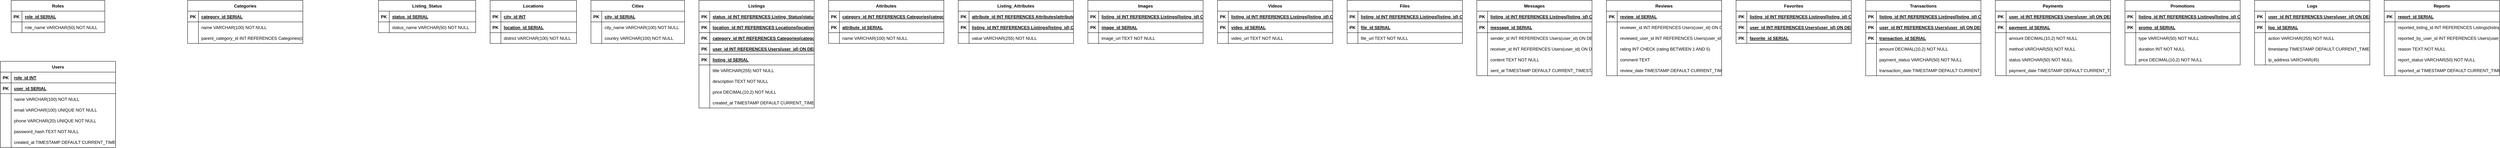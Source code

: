 <mxfile version="26.0.16" pages="2">
  <diagram name="Страница — 1" id="a3Yxx_rOrSSbMxJ_c2Yh">
    <mxGraphModel dx="4537" dy="497" grid="1" gridSize="10" guides="1" tooltips="1" connect="1" arrows="1" fold="1" page="1" pageScale="1" pageWidth="827" pageHeight="1169" math="0" shadow="0">
      <root>
        <mxCell id="0" />
        <mxCell id="1" parent="0" />
        <mxCell id="IPATIlOJt_iItsOmkVoB-1" value="Roles" style="shape=table;startSize=30;container=1;collapsible=1;childLayout=tableLayout;fixedRows=1;rowLines=0;fontStyle=1;align=center;resizeLast=1;" vertex="1" parent="1">
          <mxGeometry x="-3040" y="120" width="260" height="90" as="geometry" />
        </mxCell>
        <mxCell id="IPATIlOJt_iItsOmkVoB-2" value="" style="shape=tableRow;horizontal=0;startSize=0;swimlaneHead=0;swimlaneBody=0;fillColor=none;collapsible=0;dropTarget=0;points=[[0,0.5],[1,0.5]];portConstraint=eastwest;strokeColor=inherit;top=0;left=0;right=0;bottom=1;" vertex="1" parent="IPATIlOJt_iItsOmkVoB-1">
          <mxGeometry y="30" width="260" height="30" as="geometry" />
        </mxCell>
        <mxCell id="IPATIlOJt_iItsOmkVoB-3" value="PK" style="shape=partialRectangle;overflow=hidden;connectable=0;fillColor=none;strokeColor=inherit;top=0;left=0;bottom=0;right=0;fontStyle=1;" vertex="1" parent="IPATIlOJt_iItsOmkVoB-2">
          <mxGeometry width="30" height="30" as="geometry">
            <mxRectangle width="30" height="30" as="alternateBounds" />
          </mxGeometry>
        </mxCell>
        <mxCell id="IPATIlOJt_iItsOmkVoB-4" value="role_id SERIAL " style="shape=partialRectangle;overflow=hidden;connectable=0;fillColor=none;align=left;strokeColor=inherit;top=0;left=0;bottom=0;right=0;spacingLeft=6;fontStyle=5;" vertex="1" parent="IPATIlOJt_iItsOmkVoB-2">
          <mxGeometry x="30" width="230" height="30" as="geometry">
            <mxRectangle width="230" height="30" as="alternateBounds" />
          </mxGeometry>
        </mxCell>
        <mxCell id="IPATIlOJt_iItsOmkVoB-5" value="" style="shape=tableRow;horizontal=0;startSize=0;swimlaneHead=0;swimlaneBody=0;fillColor=none;collapsible=0;dropTarget=0;points=[[0,0.5],[1,0.5]];portConstraint=eastwest;strokeColor=inherit;top=0;left=0;right=0;bottom=0;" vertex="1" parent="IPATIlOJt_iItsOmkVoB-1">
          <mxGeometry y="60" width="260" height="30" as="geometry" />
        </mxCell>
        <mxCell id="IPATIlOJt_iItsOmkVoB-6" value="" style="shape=partialRectangle;overflow=hidden;connectable=0;fillColor=none;strokeColor=inherit;top=0;left=0;bottom=0;right=0;" vertex="1" parent="IPATIlOJt_iItsOmkVoB-5">
          <mxGeometry width="30" height="30" as="geometry">
            <mxRectangle width="30" height="30" as="alternateBounds" />
          </mxGeometry>
        </mxCell>
        <mxCell id="IPATIlOJt_iItsOmkVoB-7" value="role_name VARCHAR(50) NOT NULL" style="shape=partialRectangle;overflow=hidden;connectable=0;fillColor=none;align=left;strokeColor=inherit;top=0;left=0;bottom=0;right=0;spacingLeft=6;" vertex="1" parent="IPATIlOJt_iItsOmkVoB-5">
          <mxGeometry x="30" width="230" height="30" as="geometry">
            <mxRectangle width="230" height="30" as="alternateBounds" />
          </mxGeometry>
        </mxCell>
        <mxCell id="IPATIlOJt_iItsOmkVoB-8" value="Users" style="shape=table;startSize=30;container=1;collapsible=1;childLayout=tableLayout;fixedRows=1;rowLines=0;fontStyle=1;align=center;resizeLast=1;" vertex="1" parent="1">
          <mxGeometry x="-3070" y="290" width="320" height="240" as="geometry" />
        </mxCell>
        <mxCell id="IPATIlOJt_iItsOmkVoB-9" value="" style="shape=tableRow;horizontal=0;startSize=0;swimlaneHead=0;swimlaneBody=0;fillColor=none;collapsible=0;dropTarget=0;points=[[0,0.5],[1,0.5]];portConstraint=eastwest;strokeColor=inherit;top=0;left=0;right=0;bottom=1;" vertex="1" parent="IPATIlOJt_iItsOmkVoB-8">
          <mxGeometry y="30" width="320" height="30" as="geometry" />
        </mxCell>
        <mxCell id="IPATIlOJt_iItsOmkVoB-10" value="PK" style="shape=partialRectangle;overflow=hidden;connectable=0;fillColor=none;strokeColor=inherit;top=0;left=0;bottom=0;right=0;fontStyle=1;" vertex="1" parent="IPATIlOJt_iItsOmkVoB-9">
          <mxGeometry width="30" height="30" as="geometry">
            <mxRectangle width="30" height="30" as="alternateBounds" />
          </mxGeometry>
        </mxCell>
        <mxCell id="IPATIlOJt_iItsOmkVoB-11" value="role_id INT" style="shape=partialRectangle;overflow=hidden;connectable=0;fillColor=none;align=left;strokeColor=inherit;top=0;left=0;bottom=0;right=0;spacingLeft=6;fontStyle=5;" vertex="1" parent="IPATIlOJt_iItsOmkVoB-9">
          <mxGeometry x="30" width="290" height="30" as="geometry">
            <mxRectangle width="290" height="30" as="alternateBounds" />
          </mxGeometry>
        </mxCell>
        <mxCell id="IPATIlOJt_iItsOmkVoB-12" value="" style="shape=tableRow;horizontal=0;startSize=0;swimlaneHead=0;swimlaneBody=0;fillColor=none;collapsible=0;dropTarget=0;points=[[0,0.5],[1,0.5]];portConstraint=eastwest;strokeColor=inherit;top=0;left=0;right=0;bottom=1;" vertex="1" parent="IPATIlOJt_iItsOmkVoB-8">
          <mxGeometry y="60" width="320" height="30" as="geometry" />
        </mxCell>
        <mxCell id="IPATIlOJt_iItsOmkVoB-13" value="PK" style="shape=partialRectangle;overflow=hidden;connectable=0;fillColor=none;strokeColor=inherit;top=0;left=0;bottom=0;right=0;fontStyle=1;" vertex="1" parent="IPATIlOJt_iItsOmkVoB-12">
          <mxGeometry width="30" height="30" as="geometry">
            <mxRectangle width="30" height="30" as="alternateBounds" />
          </mxGeometry>
        </mxCell>
        <mxCell id="IPATIlOJt_iItsOmkVoB-14" value="user_id SERIAL " style="shape=partialRectangle;overflow=hidden;connectable=0;fillColor=none;align=left;strokeColor=inherit;top=0;left=0;bottom=0;right=0;spacingLeft=6;fontStyle=5;" vertex="1" parent="IPATIlOJt_iItsOmkVoB-12">
          <mxGeometry x="30" width="290" height="30" as="geometry">
            <mxRectangle width="290" height="30" as="alternateBounds" />
          </mxGeometry>
        </mxCell>
        <mxCell id="IPATIlOJt_iItsOmkVoB-15" value="" style="shape=tableRow;horizontal=0;startSize=0;swimlaneHead=0;swimlaneBody=0;fillColor=none;collapsible=0;dropTarget=0;points=[[0,0.5],[1,0.5]];portConstraint=eastwest;strokeColor=inherit;top=0;left=0;right=0;bottom=0;" vertex="1" parent="IPATIlOJt_iItsOmkVoB-8">
          <mxGeometry y="90" width="320" height="30" as="geometry" />
        </mxCell>
        <mxCell id="IPATIlOJt_iItsOmkVoB-16" value="" style="shape=partialRectangle;overflow=hidden;connectable=0;fillColor=none;strokeColor=inherit;top=0;left=0;bottom=0;right=0;" vertex="1" parent="IPATIlOJt_iItsOmkVoB-15">
          <mxGeometry width="30" height="30" as="geometry">
            <mxRectangle width="30" height="30" as="alternateBounds" />
          </mxGeometry>
        </mxCell>
        <mxCell id="IPATIlOJt_iItsOmkVoB-17" value="name VARCHAR(100) NOT NULL" style="shape=partialRectangle;overflow=hidden;connectable=0;fillColor=none;align=left;strokeColor=inherit;top=0;left=0;bottom=0;right=0;spacingLeft=6;" vertex="1" parent="IPATIlOJt_iItsOmkVoB-15">
          <mxGeometry x="30" width="290" height="30" as="geometry">
            <mxRectangle width="290" height="30" as="alternateBounds" />
          </mxGeometry>
        </mxCell>
        <mxCell id="IPATIlOJt_iItsOmkVoB-18" value="" style="shape=tableRow;horizontal=0;startSize=0;swimlaneHead=0;swimlaneBody=0;fillColor=none;collapsible=0;dropTarget=0;points=[[0,0.5],[1,0.5]];portConstraint=eastwest;strokeColor=inherit;top=0;left=0;right=0;bottom=0;" vertex="1" parent="IPATIlOJt_iItsOmkVoB-8">
          <mxGeometry y="120" width="320" height="30" as="geometry" />
        </mxCell>
        <mxCell id="IPATIlOJt_iItsOmkVoB-19" value="" style="shape=partialRectangle;overflow=hidden;connectable=0;fillColor=none;strokeColor=inherit;top=0;left=0;bottom=0;right=0;" vertex="1" parent="IPATIlOJt_iItsOmkVoB-18">
          <mxGeometry width="30" height="30" as="geometry">
            <mxRectangle width="30" height="30" as="alternateBounds" />
          </mxGeometry>
        </mxCell>
        <mxCell id="IPATIlOJt_iItsOmkVoB-20" value="email VARCHAR(100) UNIQUE NOT NULL" style="shape=partialRectangle;overflow=hidden;connectable=0;fillColor=none;align=left;strokeColor=inherit;top=0;left=0;bottom=0;right=0;spacingLeft=6;" vertex="1" parent="IPATIlOJt_iItsOmkVoB-18">
          <mxGeometry x="30" width="290" height="30" as="geometry">
            <mxRectangle width="290" height="30" as="alternateBounds" />
          </mxGeometry>
        </mxCell>
        <mxCell id="IPATIlOJt_iItsOmkVoB-21" value="" style="shape=tableRow;horizontal=0;startSize=0;swimlaneHead=0;swimlaneBody=0;fillColor=none;collapsible=0;dropTarget=0;points=[[0,0.5],[1,0.5]];portConstraint=eastwest;strokeColor=inherit;top=0;left=0;right=0;bottom=0;" vertex="1" parent="IPATIlOJt_iItsOmkVoB-8">
          <mxGeometry y="150" width="320" height="30" as="geometry" />
        </mxCell>
        <mxCell id="IPATIlOJt_iItsOmkVoB-22" value="" style="shape=partialRectangle;overflow=hidden;connectable=0;fillColor=none;strokeColor=inherit;top=0;left=0;bottom=0;right=0;" vertex="1" parent="IPATIlOJt_iItsOmkVoB-21">
          <mxGeometry width="30" height="30" as="geometry">
            <mxRectangle width="30" height="30" as="alternateBounds" />
          </mxGeometry>
        </mxCell>
        <mxCell id="IPATIlOJt_iItsOmkVoB-23" value="phone VARCHAR(20) UNIQUE NOT NULL" style="shape=partialRectangle;overflow=hidden;connectable=0;fillColor=none;align=left;strokeColor=inherit;top=0;left=0;bottom=0;right=0;spacingLeft=6;" vertex="1" parent="IPATIlOJt_iItsOmkVoB-21">
          <mxGeometry x="30" width="290" height="30" as="geometry">
            <mxRectangle width="290" height="30" as="alternateBounds" />
          </mxGeometry>
        </mxCell>
        <mxCell id="IPATIlOJt_iItsOmkVoB-24" value="" style="shape=tableRow;horizontal=0;startSize=0;swimlaneHead=0;swimlaneBody=0;fillColor=none;collapsible=0;dropTarget=0;points=[[0,0.5],[1,0.5]];portConstraint=eastwest;strokeColor=inherit;top=0;left=0;right=0;bottom=0;" vertex="1" parent="IPATIlOJt_iItsOmkVoB-8">
          <mxGeometry y="180" width="320" height="30" as="geometry" />
        </mxCell>
        <mxCell id="IPATIlOJt_iItsOmkVoB-25" value="" style="shape=partialRectangle;overflow=hidden;connectable=0;fillColor=none;strokeColor=inherit;top=0;left=0;bottom=0;right=0;" vertex="1" parent="IPATIlOJt_iItsOmkVoB-24">
          <mxGeometry width="30" height="30" as="geometry">
            <mxRectangle width="30" height="30" as="alternateBounds" />
          </mxGeometry>
        </mxCell>
        <mxCell id="IPATIlOJt_iItsOmkVoB-26" value="password_hash TEXT NOT NULL" style="shape=partialRectangle;overflow=hidden;connectable=0;fillColor=none;align=left;strokeColor=inherit;top=0;left=0;bottom=0;right=0;spacingLeft=6;" vertex="1" parent="IPATIlOJt_iItsOmkVoB-24">
          <mxGeometry x="30" width="290" height="30" as="geometry">
            <mxRectangle width="290" height="30" as="alternateBounds" />
          </mxGeometry>
        </mxCell>
        <mxCell id="IPATIlOJt_iItsOmkVoB-27" value="" style="shape=tableRow;horizontal=0;startSize=0;swimlaneHead=0;swimlaneBody=0;fillColor=none;collapsible=0;dropTarget=0;points=[[0,0.5],[1,0.5]];portConstraint=eastwest;strokeColor=inherit;top=0;left=0;right=0;bottom=0;" vertex="1" parent="IPATIlOJt_iItsOmkVoB-8">
          <mxGeometry y="210" width="320" height="30" as="geometry" />
        </mxCell>
        <mxCell id="IPATIlOJt_iItsOmkVoB-28" value="" style="shape=partialRectangle;overflow=hidden;connectable=0;fillColor=none;strokeColor=inherit;top=0;left=0;bottom=0;right=0;" vertex="1" parent="IPATIlOJt_iItsOmkVoB-27">
          <mxGeometry width="30" height="30" as="geometry">
            <mxRectangle width="30" height="30" as="alternateBounds" />
          </mxGeometry>
        </mxCell>
        <mxCell id="IPATIlOJt_iItsOmkVoB-29" value="created_at TIMESTAMP DEFAULT CURRENT_TIMESTAMP" style="shape=partialRectangle;overflow=hidden;connectable=0;fillColor=none;align=left;strokeColor=inherit;top=0;left=0;bottom=0;right=0;spacingLeft=6;" vertex="1" parent="IPATIlOJt_iItsOmkVoB-27">
          <mxGeometry x="30" width="290" height="30" as="geometry">
            <mxRectangle width="290" height="30" as="alternateBounds" />
          </mxGeometry>
        </mxCell>
        <mxCell id="IPATIlOJt_iItsOmkVoB-30" value="Categories" style="shape=table;startSize=30;container=1;collapsible=1;childLayout=tableLayout;fixedRows=1;rowLines=0;fontStyle=1;align=center;resizeLast=1;" vertex="1" parent="1">
          <mxGeometry x="-2550" y="120" width="320" height="120" as="geometry" />
        </mxCell>
        <mxCell id="IPATIlOJt_iItsOmkVoB-31" value="" style="shape=tableRow;horizontal=0;startSize=0;swimlaneHead=0;swimlaneBody=0;fillColor=none;collapsible=0;dropTarget=0;points=[[0,0.5],[1,0.5]];portConstraint=eastwest;strokeColor=inherit;top=0;left=0;right=0;bottom=1;" vertex="1" parent="IPATIlOJt_iItsOmkVoB-30">
          <mxGeometry y="30" width="320" height="30" as="geometry" />
        </mxCell>
        <mxCell id="IPATIlOJt_iItsOmkVoB-32" value="PK" style="shape=partialRectangle;overflow=hidden;connectable=0;fillColor=none;strokeColor=inherit;top=0;left=0;bottom=0;right=0;fontStyle=1;" vertex="1" parent="IPATIlOJt_iItsOmkVoB-31">
          <mxGeometry width="30" height="30" as="geometry">
            <mxRectangle width="30" height="30" as="alternateBounds" />
          </mxGeometry>
        </mxCell>
        <mxCell id="IPATIlOJt_iItsOmkVoB-33" value="category_id SERIAL " style="shape=partialRectangle;overflow=hidden;connectable=0;fillColor=none;align=left;strokeColor=inherit;top=0;left=0;bottom=0;right=0;spacingLeft=6;fontStyle=5;" vertex="1" parent="IPATIlOJt_iItsOmkVoB-31">
          <mxGeometry x="30" width="290" height="30" as="geometry">
            <mxRectangle width="290" height="30" as="alternateBounds" />
          </mxGeometry>
        </mxCell>
        <mxCell id="IPATIlOJt_iItsOmkVoB-34" value="" style="shape=tableRow;horizontal=0;startSize=0;swimlaneHead=0;swimlaneBody=0;fillColor=none;collapsible=0;dropTarget=0;points=[[0,0.5],[1,0.5]];portConstraint=eastwest;strokeColor=inherit;top=0;left=0;right=0;bottom=0;" vertex="1" parent="IPATIlOJt_iItsOmkVoB-30">
          <mxGeometry y="60" width="320" height="30" as="geometry" />
        </mxCell>
        <mxCell id="IPATIlOJt_iItsOmkVoB-35" value="" style="shape=partialRectangle;overflow=hidden;connectable=0;fillColor=none;strokeColor=inherit;top=0;left=0;bottom=0;right=0;" vertex="1" parent="IPATIlOJt_iItsOmkVoB-34">
          <mxGeometry width="30" height="30" as="geometry">
            <mxRectangle width="30" height="30" as="alternateBounds" />
          </mxGeometry>
        </mxCell>
        <mxCell id="IPATIlOJt_iItsOmkVoB-36" value="name VARCHAR(100) NOT NULL" style="shape=partialRectangle;overflow=hidden;connectable=0;fillColor=none;align=left;strokeColor=inherit;top=0;left=0;bottom=0;right=0;spacingLeft=6;" vertex="1" parent="IPATIlOJt_iItsOmkVoB-34">
          <mxGeometry x="30" width="290" height="30" as="geometry">
            <mxRectangle width="290" height="30" as="alternateBounds" />
          </mxGeometry>
        </mxCell>
        <mxCell id="IPATIlOJt_iItsOmkVoB-37" value="" style="shape=tableRow;horizontal=0;startSize=0;swimlaneHead=0;swimlaneBody=0;fillColor=none;collapsible=0;dropTarget=0;points=[[0,0.5],[1,0.5]];portConstraint=eastwest;strokeColor=inherit;top=0;left=0;right=0;bottom=0;" vertex="1" parent="IPATIlOJt_iItsOmkVoB-30">
          <mxGeometry y="90" width="320" height="30" as="geometry" />
        </mxCell>
        <mxCell id="IPATIlOJt_iItsOmkVoB-38" value="" style="shape=partialRectangle;overflow=hidden;connectable=0;fillColor=none;strokeColor=inherit;top=0;left=0;bottom=0;right=0;" vertex="1" parent="IPATIlOJt_iItsOmkVoB-37">
          <mxGeometry width="30" height="30" as="geometry">
            <mxRectangle width="30" height="30" as="alternateBounds" />
          </mxGeometry>
        </mxCell>
        <mxCell id="IPATIlOJt_iItsOmkVoB-39" value="parent_category_id INT REFERENCES Categories(category_id) ON DELETE SET NULL" style="shape=partialRectangle;overflow=hidden;connectable=0;fillColor=none;align=left;strokeColor=inherit;top=0;left=0;bottom=0;right=0;spacingLeft=6;" vertex="1" parent="IPATIlOJt_iItsOmkVoB-37">
          <mxGeometry x="30" width="290" height="30" as="geometry">
            <mxRectangle width="290" height="30" as="alternateBounds" />
          </mxGeometry>
        </mxCell>
        <mxCell id="IPATIlOJt_iItsOmkVoB-40" value="Listing_Status" style="shape=table;startSize=30;container=1;collapsible=1;childLayout=tableLayout;fixedRows=1;rowLines=0;fontStyle=1;align=center;resizeLast=1;" vertex="1" parent="1">
          <mxGeometry x="-2020" y="120" width="270" height="90" as="geometry" />
        </mxCell>
        <mxCell id="IPATIlOJt_iItsOmkVoB-41" value="" style="shape=tableRow;horizontal=0;startSize=0;swimlaneHead=0;swimlaneBody=0;fillColor=none;collapsible=0;dropTarget=0;points=[[0,0.5],[1,0.5]];portConstraint=eastwest;strokeColor=inherit;top=0;left=0;right=0;bottom=1;" vertex="1" parent="IPATIlOJt_iItsOmkVoB-40">
          <mxGeometry y="30" width="270" height="30" as="geometry" />
        </mxCell>
        <mxCell id="IPATIlOJt_iItsOmkVoB-42" value="PK" style="shape=partialRectangle;overflow=hidden;connectable=0;fillColor=none;strokeColor=inherit;top=0;left=0;bottom=0;right=0;fontStyle=1;" vertex="1" parent="IPATIlOJt_iItsOmkVoB-41">
          <mxGeometry width="30" height="30" as="geometry">
            <mxRectangle width="30" height="30" as="alternateBounds" />
          </mxGeometry>
        </mxCell>
        <mxCell id="IPATIlOJt_iItsOmkVoB-43" value="status_id SERIAL " style="shape=partialRectangle;overflow=hidden;connectable=0;fillColor=none;align=left;strokeColor=inherit;top=0;left=0;bottom=0;right=0;spacingLeft=6;fontStyle=5;" vertex="1" parent="IPATIlOJt_iItsOmkVoB-41">
          <mxGeometry x="30" width="240" height="30" as="geometry">
            <mxRectangle width="240" height="30" as="alternateBounds" />
          </mxGeometry>
        </mxCell>
        <mxCell id="IPATIlOJt_iItsOmkVoB-44" value="" style="shape=tableRow;horizontal=0;startSize=0;swimlaneHead=0;swimlaneBody=0;fillColor=none;collapsible=0;dropTarget=0;points=[[0,0.5],[1,0.5]];portConstraint=eastwest;strokeColor=inherit;top=0;left=0;right=0;bottom=0;" vertex="1" parent="IPATIlOJt_iItsOmkVoB-40">
          <mxGeometry y="60" width="270" height="30" as="geometry" />
        </mxCell>
        <mxCell id="IPATIlOJt_iItsOmkVoB-45" value="" style="shape=partialRectangle;overflow=hidden;connectable=0;fillColor=none;strokeColor=inherit;top=0;left=0;bottom=0;right=0;" vertex="1" parent="IPATIlOJt_iItsOmkVoB-44">
          <mxGeometry width="30" height="30" as="geometry">
            <mxRectangle width="30" height="30" as="alternateBounds" />
          </mxGeometry>
        </mxCell>
        <mxCell id="IPATIlOJt_iItsOmkVoB-46" value="status_name VARCHAR(50) NOT NULL" style="shape=partialRectangle;overflow=hidden;connectable=0;fillColor=none;align=left;strokeColor=inherit;top=0;left=0;bottom=0;right=0;spacingLeft=6;" vertex="1" parent="IPATIlOJt_iItsOmkVoB-44">
          <mxGeometry x="30" width="240" height="30" as="geometry">
            <mxRectangle width="240" height="30" as="alternateBounds" />
          </mxGeometry>
        </mxCell>
        <mxCell id="IPATIlOJt_iItsOmkVoB-47" value="Locations" style="shape=table;startSize=30;container=1;collapsible=1;childLayout=tableLayout;fixedRows=1;rowLines=0;fontStyle=1;align=center;resizeLast=1;" vertex="1" parent="1">
          <mxGeometry x="-1710" y="120" width="240" height="120" as="geometry" />
        </mxCell>
        <mxCell id="IPATIlOJt_iItsOmkVoB-48" value="" style="shape=tableRow;horizontal=0;startSize=0;swimlaneHead=0;swimlaneBody=0;fillColor=none;collapsible=0;dropTarget=0;points=[[0,0.5],[1,0.5]];portConstraint=eastwest;strokeColor=inherit;top=0;left=0;right=0;bottom=1;" vertex="1" parent="IPATIlOJt_iItsOmkVoB-47">
          <mxGeometry y="30" width="240" height="30" as="geometry" />
        </mxCell>
        <mxCell id="IPATIlOJt_iItsOmkVoB-49" value="PK" style="shape=partialRectangle;overflow=hidden;connectable=0;fillColor=none;strokeColor=inherit;top=0;left=0;bottom=0;right=0;fontStyle=1;" vertex="1" parent="IPATIlOJt_iItsOmkVoB-48">
          <mxGeometry width="30" height="30" as="geometry">
            <mxRectangle width="30" height="30" as="alternateBounds" />
          </mxGeometry>
        </mxCell>
        <mxCell id="IPATIlOJt_iItsOmkVoB-50" value="city_id INT" style="shape=partialRectangle;overflow=hidden;connectable=0;fillColor=none;align=left;strokeColor=inherit;top=0;left=0;bottom=0;right=0;spacingLeft=6;fontStyle=5;" vertex="1" parent="IPATIlOJt_iItsOmkVoB-48">
          <mxGeometry x="30" width="210" height="30" as="geometry">
            <mxRectangle width="210" height="30" as="alternateBounds" />
          </mxGeometry>
        </mxCell>
        <mxCell id="IPATIlOJt_iItsOmkVoB-51" value="" style="shape=tableRow;horizontal=0;startSize=0;swimlaneHead=0;swimlaneBody=0;fillColor=none;collapsible=0;dropTarget=0;points=[[0,0.5],[1,0.5]];portConstraint=eastwest;strokeColor=inherit;top=0;left=0;right=0;bottom=1;" vertex="1" parent="IPATIlOJt_iItsOmkVoB-47">
          <mxGeometry y="60" width="240" height="30" as="geometry" />
        </mxCell>
        <mxCell id="IPATIlOJt_iItsOmkVoB-52" value="PK" style="shape=partialRectangle;overflow=hidden;connectable=0;fillColor=none;strokeColor=inherit;top=0;left=0;bottom=0;right=0;fontStyle=1;" vertex="1" parent="IPATIlOJt_iItsOmkVoB-51">
          <mxGeometry width="30" height="30" as="geometry">
            <mxRectangle width="30" height="30" as="alternateBounds" />
          </mxGeometry>
        </mxCell>
        <mxCell id="IPATIlOJt_iItsOmkVoB-53" value="location_id SERIAL " style="shape=partialRectangle;overflow=hidden;connectable=0;fillColor=none;align=left;strokeColor=inherit;top=0;left=0;bottom=0;right=0;spacingLeft=6;fontStyle=5;" vertex="1" parent="IPATIlOJt_iItsOmkVoB-51">
          <mxGeometry x="30" width="210" height="30" as="geometry">
            <mxRectangle width="210" height="30" as="alternateBounds" />
          </mxGeometry>
        </mxCell>
        <mxCell id="IPATIlOJt_iItsOmkVoB-54" value="" style="shape=tableRow;horizontal=0;startSize=0;swimlaneHead=0;swimlaneBody=0;fillColor=none;collapsible=0;dropTarget=0;points=[[0,0.5],[1,0.5]];portConstraint=eastwest;strokeColor=inherit;top=0;left=0;right=0;bottom=0;" vertex="1" parent="IPATIlOJt_iItsOmkVoB-47">
          <mxGeometry y="90" width="240" height="30" as="geometry" />
        </mxCell>
        <mxCell id="IPATIlOJt_iItsOmkVoB-55" value="" style="shape=partialRectangle;overflow=hidden;connectable=0;fillColor=none;strokeColor=inherit;top=0;left=0;bottom=0;right=0;" vertex="1" parent="IPATIlOJt_iItsOmkVoB-54">
          <mxGeometry width="30" height="30" as="geometry">
            <mxRectangle width="30" height="30" as="alternateBounds" />
          </mxGeometry>
        </mxCell>
        <mxCell id="IPATIlOJt_iItsOmkVoB-56" value="district VARCHAR(100) NOT NULL" style="shape=partialRectangle;overflow=hidden;connectable=0;fillColor=none;align=left;strokeColor=inherit;top=0;left=0;bottom=0;right=0;spacingLeft=6;" vertex="1" parent="IPATIlOJt_iItsOmkVoB-54">
          <mxGeometry x="30" width="210" height="30" as="geometry">
            <mxRectangle width="210" height="30" as="alternateBounds" />
          </mxGeometry>
        </mxCell>
        <mxCell id="IPATIlOJt_iItsOmkVoB-57" value="Cities" style="shape=table;startSize=30;container=1;collapsible=1;childLayout=tableLayout;fixedRows=1;rowLines=0;fontStyle=1;align=center;resizeLast=1;" vertex="1" parent="1">
          <mxGeometry x="-1430" y="120" width="260" height="120" as="geometry" />
        </mxCell>
        <mxCell id="IPATIlOJt_iItsOmkVoB-58" value="" style="shape=tableRow;horizontal=0;startSize=0;swimlaneHead=0;swimlaneBody=0;fillColor=none;collapsible=0;dropTarget=0;points=[[0,0.5],[1,0.5]];portConstraint=eastwest;strokeColor=inherit;top=0;left=0;right=0;bottom=1;" vertex="1" parent="IPATIlOJt_iItsOmkVoB-57">
          <mxGeometry y="30" width="260" height="30" as="geometry" />
        </mxCell>
        <mxCell id="IPATIlOJt_iItsOmkVoB-59" value="PK" style="shape=partialRectangle;overflow=hidden;connectable=0;fillColor=none;strokeColor=inherit;top=0;left=0;bottom=0;right=0;fontStyle=1;" vertex="1" parent="IPATIlOJt_iItsOmkVoB-58">
          <mxGeometry width="30" height="30" as="geometry">
            <mxRectangle width="30" height="30" as="alternateBounds" />
          </mxGeometry>
        </mxCell>
        <mxCell id="IPATIlOJt_iItsOmkVoB-60" value="city_id SERIAL " style="shape=partialRectangle;overflow=hidden;connectable=0;fillColor=none;align=left;strokeColor=inherit;top=0;left=0;bottom=0;right=0;spacingLeft=6;fontStyle=5;" vertex="1" parent="IPATIlOJt_iItsOmkVoB-58">
          <mxGeometry x="30" width="230" height="30" as="geometry">
            <mxRectangle width="230" height="30" as="alternateBounds" />
          </mxGeometry>
        </mxCell>
        <mxCell id="IPATIlOJt_iItsOmkVoB-61" value="" style="shape=tableRow;horizontal=0;startSize=0;swimlaneHead=0;swimlaneBody=0;fillColor=none;collapsible=0;dropTarget=0;points=[[0,0.5],[1,0.5]];portConstraint=eastwest;strokeColor=inherit;top=0;left=0;right=0;bottom=0;" vertex="1" parent="IPATIlOJt_iItsOmkVoB-57">
          <mxGeometry y="60" width="260" height="30" as="geometry" />
        </mxCell>
        <mxCell id="IPATIlOJt_iItsOmkVoB-62" value="" style="shape=partialRectangle;overflow=hidden;connectable=0;fillColor=none;strokeColor=inherit;top=0;left=0;bottom=0;right=0;" vertex="1" parent="IPATIlOJt_iItsOmkVoB-61">
          <mxGeometry width="30" height="30" as="geometry">
            <mxRectangle width="30" height="30" as="alternateBounds" />
          </mxGeometry>
        </mxCell>
        <mxCell id="IPATIlOJt_iItsOmkVoB-63" value="city_name VARCHAR(100) NOT NULL" style="shape=partialRectangle;overflow=hidden;connectable=0;fillColor=none;align=left;strokeColor=inherit;top=0;left=0;bottom=0;right=0;spacingLeft=6;" vertex="1" parent="IPATIlOJt_iItsOmkVoB-61">
          <mxGeometry x="30" width="230" height="30" as="geometry">
            <mxRectangle width="230" height="30" as="alternateBounds" />
          </mxGeometry>
        </mxCell>
        <mxCell id="IPATIlOJt_iItsOmkVoB-64" value="" style="shape=tableRow;horizontal=0;startSize=0;swimlaneHead=0;swimlaneBody=0;fillColor=none;collapsible=0;dropTarget=0;points=[[0,0.5],[1,0.5]];portConstraint=eastwest;strokeColor=inherit;top=0;left=0;right=0;bottom=0;" vertex="1" parent="IPATIlOJt_iItsOmkVoB-57">
          <mxGeometry y="90" width="260" height="30" as="geometry" />
        </mxCell>
        <mxCell id="IPATIlOJt_iItsOmkVoB-65" value="" style="shape=partialRectangle;overflow=hidden;connectable=0;fillColor=none;strokeColor=inherit;top=0;left=0;bottom=0;right=0;" vertex="1" parent="IPATIlOJt_iItsOmkVoB-64">
          <mxGeometry width="30" height="30" as="geometry">
            <mxRectangle width="30" height="30" as="alternateBounds" />
          </mxGeometry>
        </mxCell>
        <mxCell id="IPATIlOJt_iItsOmkVoB-66" value="country VARCHAR(100) NOT NULL" style="shape=partialRectangle;overflow=hidden;connectable=0;fillColor=none;align=left;strokeColor=inherit;top=0;left=0;bottom=0;right=0;spacingLeft=6;" vertex="1" parent="IPATIlOJt_iItsOmkVoB-64">
          <mxGeometry x="30" width="230" height="30" as="geometry">
            <mxRectangle width="230" height="30" as="alternateBounds" />
          </mxGeometry>
        </mxCell>
        <mxCell id="IPATIlOJt_iItsOmkVoB-67" value="Listings" style="shape=table;startSize=30;container=1;collapsible=1;childLayout=tableLayout;fixedRows=1;rowLines=0;fontStyle=1;align=center;resizeLast=1;" vertex="1" parent="1">
          <mxGeometry x="-1130" y="120" width="320" height="300" as="geometry" />
        </mxCell>
        <mxCell id="IPATIlOJt_iItsOmkVoB-68" value="" style="shape=tableRow;horizontal=0;startSize=0;swimlaneHead=0;swimlaneBody=0;fillColor=none;collapsible=0;dropTarget=0;points=[[0,0.5],[1,0.5]];portConstraint=eastwest;strokeColor=inherit;top=0;left=0;right=0;bottom=1;" vertex="1" parent="IPATIlOJt_iItsOmkVoB-67">
          <mxGeometry y="30" width="320" height="30" as="geometry" />
        </mxCell>
        <mxCell id="IPATIlOJt_iItsOmkVoB-69" value="PK" style="shape=partialRectangle;overflow=hidden;connectable=0;fillColor=none;strokeColor=inherit;top=0;left=0;bottom=0;right=0;fontStyle=1;" vertex="1" parent="IPATIlOJt_iItsOmkVoB-68">
          <mxGeometry width="30" height="30" as="geometry">
            <mxRectangle width="30" height="30" as="alternateBounds" />
          </mxGeometry>
        </mxCell>
        <mxCell id="IPATIlOJt_iItsOmkVoB-70" value="status_id INT REFERENCES Listing_Status(status_id) ON DELETE SET NULL" style="shape=partialRectangle;overflow=hidden;connectable=0;fillColor=none;align=left;strokeColor=inherit;top=0;left=0;bottom=0;right=0;spacingLeft=6;fontStyle=5;" vertex="1" parent="IPATIlOJt_iItsOmkVoB-68">
          <mxGeometry x="30" width="290" height="30" as="geometry">
            <mxRectangle width="290" height="30" as="alternateBounds" />
          </mxGeometry>
        </mxCell>
        <mxCell id="IPATIlOJt_iItsOmkVoB-71" value="" style="shape=tableRow;horizontal=0;startSize=0;swimlaneHead=0;swimlaneBody=0;fillColor=none;collapsible=0;dropTarget=0;points=[[0,0.5],[1,0.5]];portConstraint=eastwest;strokeColor=inherit;top=0;left=0;right=0;bottom=1;" vertex="1" parent="IPATIlOJt_iItsOmkVoB-67">
          <mxGeometry y="60" width="320" height="30" as="geometry" />
        </mxCell>
        <mxCell id="IPATIlOJt_iItsOmkVoB-72" value="PK" style="shape=partialRectangle;overflow=hidden;connectable=0;fillColor=none;strokeColor=inherit;top=0;left=0;bottom=0;right=0;fontStyle=1;" vertex="1" parent="IPATIlOJt_iItsOmkVoB-71">
          <mxGeometry width="30" height="30" as="geometry">
            <mxRectangle width="30" height="30" as="alternateBounds" />
          </mxGeometry>
        </mxCell>
        <mxCell id="IPATIlOJt_iItsOmkVoB-73" value="location_id INT REFERENCES Locations(location_id) ON DELETE SET NULL" style="shape=partialRectangle;overflow=hidden;connectable=0;fillColor=none;align=left;strokeColor=inherit;top=0;left=0;bottom=0;right=0;spacingLeft=6;fontStyle=5;" vertex="1" parent="IPATIlOJt_iItsOmkVoB-71">
          <mxGeometry x="30" width="290" height="30" as="geometry">
            <mxRectangle width="290" height="30" as="alternateBounds" />
          </mxGeometry>
        </mxCell>
        <mxCell id="IPATIlOJt_iItsOmkVoB-74" value="" style="shape=tableRow;horizontal=0;startSize=0;swimlaneHead=0;swimlaneBody=0;fillColor=none;collapsible=0;dropTarget=0;points=[[0,0.5],[1,0.5]];portConstraint=eastwest;strokeColor=inherit;top=0;left=0;right=0;bottom=1;" vertex="1" parent="IPATIlOJt_iItsOmkVoB-67">
          <mxGeometry y="90" width="320" height="30" as="geometry" />
        </mxCell>
        <mxCell id="IPATIlOJt_iItsOmkVoB-75" value="PK" style="shape=partialRectangle;overflow=hidden;connectable=0;fillColor=none;strokeColor=inherit;top=0;left=0;bottom=0;right=0;fontStyle=1;" vertex="1" parent="IPATIlOJt_iItsOmkVoB-74">
          <mxGeometry width="30" height="30" as="geometry">
            <mxRectangle width="30" height="30" as="alternateBounds" />
          </mxGeometry>
        </mxCell>
        <mxCell id="IPATIlOJt_iItsOmkVoB-76" value="category_id INT REFERENCES Categories(category_id) ON DELETE SET NULL" style="shape=partialRectangle;overflow=hidden;connectable=0;fillColor=none;align=left;strokeColor=inherit;top=0;left=0;bottom=0;right=0;spacingLeft=6;fontStyle=5;" vertex="1" parent="IPATIlOJt_iItsOmkVoB-74">
          <mxGeometry x="30" width="290" height="30" as="geometry">
            <mxRectangle width="290" height="30" as="alternateBounds" />
          </mxGeometry>
        </mxCell>
        <mxCell id="IPATIlOJt_iItsOmkVoB-77" value="" style="shape=tableRow;horizontal=0;startSize=0;swimlaneHead=0;swimlaneBody=0;fillColor=none;collapsible=0;dropTarget=0;points=[[0,0.5],[1,0.5]];portConstraint=eastwest;strokeColor=inherit;top=0;left=0;right=0;bottom=1;" vertex="1" parent="IPATIlOJt_iItsOmkVoB-67">
          <mxGeometry y="120" width="320" height="30" as="geometry" />
        </mxCell>
        <mxCell id="IPATIlOJt_iItsOmkVoB-78" value="PK" style="shape=partialRectangle;overflow=hidden;connectable=0;fillColor=none;strokeColor=inherit;top=0;left=0;bottom=0;right=0;fontStyle=1;" vertex="1" parent="IPATIlOJt_iItsOmkVoB-77">
          <mxGeometry width="30" height="30" as="geometry">
            <mxRectangle width="30" height="30" as="alternateBounds" />
          </mxGeometry>
        </mxCell>
        <mxCell id="IPATIlOJt_iItsOmkVoB-79" value="user_id INT REFERENCES Users(user_id) ON DELETE CASCADE" style="shape=partialRectangle;overflow=hidden;connectable=0;fillColor=none;align=left;strokeColor=inherit;top=0;left=0;bottom=0;right=0;spacingLeft=6;fontStyle=5;" vertex="1" parent="IPATIlOJt_iItsOmkVoB-77">
          <mxGeometry x="30" width="290" height="30" as="geometry">
            <mxRectangle width="290" height="30" as="alternateBounds" />
          </mxGeometry>
        </mxCell>
        <mxCell id="IPATIlOJt_iItsOmkVoB-80" value="" style="shape=tableRow;horizontal=0;startSize=0;swimlaneHead=0;swimlaneBody=0;fillColor=none;collapsible=0;dropTarget=0;points=[[0,0.5],[1,0.5]];portConstraint=eastwest;strokeColor=inherit;top=0;left=0;right=0;bottom=1;" vertex="1" parent="IPATIlOJt_iItsOmkVoB-67">
          <mxGeometry y="150" width="320" height="30" as="geometry" />
        </mxCell>
        <mxCell id="IPATIlOJt_iItsOmkVoB-81" value="PK" style="shape=partialRectangle;overflow=hidden;connectable=0;fillColor=none;strokeColor=inherit;top=0;left=0;bottom=0;right=0;fontStyle=1;" vertex="1" parent="IPATIlOJt_iItsOmkVoB-80">
          <mxGeometry width="30" height="30" as="geometry">
            <mxRectangle width="30" height="30" as="alternateBounds" />
          </mxGeometry>
        </mxCell>
        <mxCell id="IPATIlOJt_iItsOmkVoB-82" value="listing_id SERIAL " style="shape=partialRectangle;overflow=hidden;connectable=0;fillColor=none;align=left;strokeColor=inherit;top=0;left=0;bottom=0;right=0;spacingLeft=6;fontStyle=5;" vertex="1" parent="IPATIlOJt_iItsOmkVoB-80">
          <mxGeometry x="30" width="290" height="30" as="geometry">
            <mxRectangle width="290" height="30" as="alternateBounds" />
          </mxGeometry>
        </mxCell>
        <mxCell id="IPATIlOJt_iItsOmkVoB-83" value="" style="shape=tableRow;horizontal=0;startSize=0;swimlaneHead=0;swimlaneBody=0;fillColor=none;collapsible=0;dropTarget=0;points=[[0,0.5],[1,0.5]];portConstraint=eastwest;strokeColor=inherit;top=0;left=0;right=0;bottom=0;" vertex="1" parent="IPATIlOJt_iItsOmkVoB-67">
          <mxGeometry y="180" width="320" height="30" as="geometry" />
        </mxCell>
        <mxCell id="IPATIlOJt_iItsOmkVoB-84" value="" style="shape=partialRectangle;overflow=hidden;connectable=0;fillColor=none;strokeColor=inherit;top=0;left=0;bottom=0;right=0;" vertex="1" parent="IPATIlOJt_iItsOmkVoB-83">
          <mxGeometry width="30" height="30" as="geometry">
            <mxRectangle width="30" height="30" as="alternateBounds" />
          </mxGeometry>
        </mxCell>
        <mxCell id="IPATIlOJt_iItsOmkVoB-85" value="title VARCHAR(255) NOT NULL" style="shape=partialRectangle;overflow=hidden;connectable=0;fillColor=none;align=left;strokeColor=inherit;top=0;left=0;bottom=0;right=0;spacingLeft=6;" vertex="1" parent="IPATIlOJt_iItsOmkVoB-83">
          <mxGeometry x="30" width="290" height="30" as="geometry">
            <mxRectangle width="290" height="30" as="alternateBounds" />
          </mxGeometry>
        </mxCell>
        <mxCell id="IPATIlOJt_iItsOmkVoB-86" value="" style="shape=tableRow;horizontal=0;startSize=0;swimlaneHead=0;swimlaneBody=0;fillColor=none;collapsible=0;dropTarget=0;points=[[0,0.5],[1,0.5]];portConstraint=eastwest;strokeColor=inherit;top=0;left=0;right=0;bottom=0;" vertex="1" parent="IPATIlOJt_iItsOmkVoB-67">
          <mxGeometry y="210" width="320" height="30" as="geometry" />
        </mxCell>
        <mxCell id="IPATIlOJt_iItsOmkVoB-87" value="" style="shape=partialRectangle;overflow=hidden;connectable=0;fillColor=none;strokeColor=inherit;top=0;left=0;bottom=0;right=0;" vertex="1" parent="IPATIlOJt_iItsOmkVoB-86">
          <mxGeometry width="30" height="30" as="geometry">
            <mxRectangle width="30" height="30" as="alternateBounds" />
          </mxGeometry>
        </mxCell>
        <mxCell id="IPATIlOJt_iItsOmkVoB-88" value="description TEXT NOT NULL" style="shape=partialRectangle;overflow=hidden;connectable=0;fillColor=none;align=left;strokeColor=inherit;top=0;left=0;bottom=0;right=0;spacingLeft=6;" vertex="1" parent="IPATIlOJt_iItsOmkVoB-86">
          <mxGeometry x="30" width="290" height="30" as="geometry">
            <mxRectangle width="290" height="30" as="alternateBounds" />
          </mxGeometry>
        </mxCell>
        <mxCell id="IPATIlOJt_iItsOmkVoB-89" value="" style="shape=tableRow;horizontal=0;startSize=0;swimlaneHead=0;swimlaneBody=0;fillColor=none;collapsible=0;dropTarget=0;points=[[0,0.5],[1,0.5]];portConstraint=eastwest;strokeColor=inherit;top=0;left=0;right=0;bottom=0;" vertex="1" parent="IPATIlOJt_iItsOmkVoB-67">
          <mxGeometry y="240" width="320" height="30" as="geometry" />
        </mxCell>
        <mxCell id="IPATIlOJt_iItsOmkVoB-90" value="" style="shape=partialRectangle;overflow=hidden;connectable=0;fillColor=none;strokeColor=inherit;top=0;left=0;bottom=0;right=0;" vertex="1" parent="IPATIlOJt_iItsOmkVoB-89">
          <mxGeometry width="30" height="30" as="geometry">
            <mxRectangle width="30" height="30" as="alternateBounds" />
          </mxGeometry>
        </mxCell>
        <mxCell id="IPATIlOJt_iItsOmkVoB-91" value="price DECIMAL(10,2) NOT NULL" style="shape=partialRectangle;overflow=hidden;connectable=0;fillColor=none;align=left;strokeColor=inherit;top=0;left=0;bottom=0;right=0;spacingLeft=6;" vertex="1" parent="IPATIlOJt_iItsOmkVoB-89">
          <mxGeometry x="30" width="290" height="30" as="geometry">
            <mxRectangle width="290" height="30" as="alternateBounds" />
          </mxGeometry>
        </mxCell>
        <mxCell id="IPATIlOJt_iItsOmkVoB-92" value="" style="shape=tableRow;horizontal=0;startSize=0;swimlaneHead=0;swimlaneBody=0;fillColor=none;collapsible=0;dropTarget=0;points=[[0,0.5],[1,0.5]];portConstraint=eastwest;strokeColor=inherit;top=0;left=0;right=0;bottom=0;" vertex="1" parent="IPATIlOJt_iItsOmkVoB-67">
          <mxGeometry y="270" width="320" height="30" as="geometry" />
        </mxCell>
        <mxCell id="IPATIlOJt_iItsOmkVoB-93" value="" style="shape=partialRectangle;overflow=hidden;connectable=0;fillColor=none;strokeColor=inherit;top=0;left=0;bottom=0;right=0;" vertex="1" parent="IPATIlOJt_iItsOmkVoB-92">
          <mxGeometry width="30" height="30" as="geometry">
            <mxRectangle width="30" height="30" as="alternateBounds" />
          </mxGeometry>
        </mxCell>
        <mxCell id="IPATIlOJt_iItsOmkVoB-94" value="created_at TIMESTAMP DEFAULT CURRENT_TIMESTAMP" style="shape=partialRectangle;overflow=hidden;connectable=0;fillColor=none;align=left;strokeColor=inherit;top=0;left=0;bottom=0;right=0;spacingLeft=6;" vertex="1" parent="IPATIlOJt_iItsOmkVoB-92">
          <mxGeometry x="30" width="290" height="30" as="geometry">
            <mxRectangle width="290" height="30" as="alternateBounds" />
          </mxGeometry>
        </mxCell>
        <mxCell id="IPATIlOJt_iItsOmkVoB-95" value="Attributes" style="shape=table;startSize=30;container=1;collapsible=1;childLayout=tableLayout;fixedRows=1;rowLines=0;fontStyle=1;align=center;resizeLast=1;" vertex="1" parent="1">
          <mxGeometry x="-770" y="120" width="320" height="120" as="geometry" />
        </mxCell>
        <mxCell id="IPATIlOJt_iItsOmkVoB-96" value="" style="shape=tableRow;horizontal=0;startSize=0;swimlaneHead=0;swimlaneBody=0;fillColor=none;collapsible=0;dropTarget=0;points=[[0,0.5],[1,0.5]];portConstraint=eastwest;strokeColor=inherit;top=0;left=0;right=0;bottom=1;" vertex="1" parent="IPATIlOJt_iItsOmkVoB-95">
          <mxGeometry y="30" width="320" height="30" as="geometry" />
        </mxCell>
        <mxCell id="IPATIlOJt_iItsOmkVoB-97" value="PK" style="shape=partialRectangle;overflow=hidden;connectable=0;fillColor=none;strokeColor=inherit;top=0;left=0;bottom=0;right=0;fontStyle=1;" vertex="1" parent="IPATIlOJt_iItsOmkVoB-96">
          <mxGeometry width="30" height="30" as="geometry">
            <mxRectangle width="30" height="30" as="alternateBounds" />
          </mxGeometry>
        </mxCell>
        <mxCell id="IPATIlOJt_iItsOmkVoB-98" value="category_id INT REFERENCES Categories(category_id) ON DELETE CASCADE" style="shape=partialRectangle;overflow=hidden;connectable=0;fillColor=none;align=left;strokeColor=inherit;top=0;left=0;bottom=0;right=0;spacingLeft=6;fontStyle=5;" vertex="1" parent="IPATIlOJt_iItsOmkVoB-96">
          <mxGeometry x="30" width="290" height="30" as="geometry">
            <mxRectangle width="290" height="30" as="alternateBounds" />
          </mxGeometry>
        </mxCell>
        <mxCell id="IPATIlOJt_iItsOmkVoB-99" value="" style="shape=tableRow;horizontal=0;startSize=0;swimlaneHead=0;swimlaneBody=0;fillColor=none;collapsible=0;dropTarget=0;points=[[0,0.5],[1,0.5]];portConstraint=eastwest;strokeColor=inherit;top=0;left=0;right=0;bottom=1;" vertex="1" parent="IPATIlOJt_iItsOmkVoB-95">
          <mxGeometry y="60" width="320" height="30" as="geometry" />
        </mxCell>
        <mxCell id="IPATIlOJt_iItsOmkVoB-100" value="PK" style="shape=partialRectangle;overflow=hidden;connectable=0;fillColor=none;strokeColor=inherit;top=0;left=0;bottom=0;right=0;fontStyle=1;" vertex="1" parent="IPATIlOJt_iItsOmkVoB-99">
          <mxGeometry width="30" height="30" as="geometry">
            <mxRectangle width="30" height="30" as="alternateBounds" />
          </mxGeometry>
        </mxCell>
        <mxCell id="IPATIlOJt_iItsOmkVoB-101" value="attribute_id SERIAL " style="shape=partialRectangle;overflow=hidden;connectable=0;fillColor=none;align=left;strokeColor=inherit;top=0;left=0;bottom=0;right=0;spacingLeft=6;fontStyle=5;" vertex="1" parent="IPATIlOJt_iItsOmkVoB-99">
          <mxGeometry x="30" width="290" height="30" as="geometry">
            <mxRectangle width="290" height="30" as="alternateBounds" />
          </mxGeometry>
        </mxCell>
        <mxCell id="IPATIlOJt_iItsOmkVoB-102" value="" style="shape=tableRow;horizontal=0;startSize=0;swimlaneHead=0;swimlaneBody=0;fillColor=none;collapsible=0;dropTarget=0;points=[[0,0.5],[1,0.5]];portConstraint=eastwest;strokeColor=inherit;top=0;left=0;right=0;bottom=0;" vertex="1" parent="IPATIlOJt_iItsOmkVoB-95">
          <mxGeometry y="90" width="320" height="30" as="geometry" />
        </mxCell>
        <mxCell id="IPATIlOJt_iItsOmkVoB-103" value="" style="shape=partialRectangle;overflow=hidden;connectable=0;fillColor=none;strokeColor=inherit;top=0;left=0;bottom=0;right=0;" vertex="1" parent="IPATIlOJt_iItsOmkVoB-102">
          <mxGeometry width="30" height="30" as="geometry">
            <mxRectangle width="30" height="30" as="alternateBounds" />
          </mxGeometry>
        </mxCell>
        <mxCell id="IPATIlOJt_iItsOmkVoB-104" value="name VARCHAR(100) NOT NULL" style="shape=partialRectangle;overflow=hidden;connectable=0;fillColor=none;align=left;strokeColor=inherit;top=0;left=0;bottom=0;right=0;spacingLeft=6;" vertex="1" parent="IPATIlOJt_iItsOmkVoB-102">
          <mxGeometry x="30" width="290" height="30" as="geometry">
            <mxRectangle width="290" height="30" as="alternateBounds" />
          </mxGeometry>
        </mxCell>
        <mxCell id="IPATIlOJt_iItsOmkVoB-105" value="Listing_Attributes" style="shape=table;startSize=30;container=1;collapsible=1;childLayout=tableLayout;fixedRows=1;rowLines=0;fontStyle=1;align=center;resizeLast=1;" vertex="1" parent="1">
          <mxGeometry x="-410" y="120" width="320" height="120" as="geometry" />
        </mxCell>
        <mxCell id="IPATIlOJt_iItsOmkVoB-106" value="" style="shape=tableRow;horizontal=0;startSize=0;swimlaneHead=0;swimlaneBody=0;fillColor=none;collapsible=0;dropTarget=0;points=[[0,0.5],[1,0.5]];portConstraint=eastwest;strokeColor=inherit;top=0;left=0;right=0;bottom=1;" vertex="1" parent="IPATIlOJt_iItsOmkVoB-105">
          <mxGeometry y="30" width="320" height="30" as="geometry" />
        </mxCell>
        <mxCell id="IPATIlOJt_iItsOmkVoB-107" value="PK" style="shape=partialRectangle;overflow=hidden;connectable=0;fillColor=none;strokeColor=inherit;top=0;left=0;bottom=0;right=0;fontStyle=1;" vertex="1" parent="IPATIlOJt_iItsOmkVoB-106">
          <mxGeometry width="30" height="30" as="geometry">
            <mxRectangle width="30" height="30" as="alternateBounds" />
          </mxGeometry>
        </mxCell>
        <mxCell id="IPATIlOJt_iItsOmkVoB-108" value="attribute_id INT REFERENCES Attributes(attribute_id) ON DELETE CASCADE" style="shape=partialRectangle;overflow=hidden;connectable=0;fillColor=none;align=left;strokeColor=inherit;top=0;left=0;bottom=0;right=0;spacingLeft=6;fontStyle=5;" vertex="1" parent="IPATIlOJt_iItsOmkVoB-106">
          <mxGeometry x="30" width="290" height="30" as="geometry">
            <mxRectangle width="290" height="30" as="alternateBounds" />
          </mxGeometry>
        </mxCell>
        <mxCell id="IPATIlOJt_iItsOmkVoB-109" value="" style="shape=tableRow;horizontal=0;startSize=0;swimlaneHead=0;swimlaneBody=0;fillColor=none;collapsible=0;dropTarget=0;points=[[0,0.5],[1,0.5]];portConstraint=eastwest;strokeColor=inherit;top=0;left=0;right=0;bottom=1;" vertex="1" parent="IPATIlOJt_iItsOmkVoB-105">
          <mxGeometry y="60" width="320" height="30" as="geometry" />
        </mxCell>
        <mxCell id="IPATIlOJt_iItsOmkVoB-110" value="PK" style="shape=partialRectangle;overflow=hidden;connectable=0;fillColor=none;strokeColor=inherit;top=0;left=0;bottom=0;right=0;fontStyle=1;" vertex="1" parent="IPATIlOJt_iItsOmkVoB-109">
          <mxGeometry width="30" height="30" as="geometry">
            <mxRectangle width="30" height="30" as="alternateBounds" />
          </mxGeometry>
        </mxCell>
        <mxCell id="IPATIlOJt_iItsOmkVoB-111" value="listing_id INT REFERENCES Listings(listing_id) ON DELETE CASCADE" style="shape=partialRectangle;overflow=hidden;connectable=0;fillColor=none;align=left;strokeColor=inherit;top=0;left=0;bottom=0;right=0;spacingLeft=6;fontStyle=5;" vertex="1" parent="IPATIlOJt_iItsOmkVoB-109">
          <mxGeometry x="30" width="290" height="30" as="geometry">
            <mxRectangle width="290" height="30" as="alternateBounds" />
          </mxGeometry>
        </mxCell>
        <mxCell id="IPATIlOJt_iItsOmkVoB-112" value="" style="shape=tableRow;horizontal=0;startSize=0;swimlaneHead=0;swimlaneBody=0;fillColor=none;collapsible=0;dropTarget=0;points=[[0,0.5],[1,0.5]];portConstraint=eastwest;strokeColor=inherit;top=0;left=0;right=0;bottom=0;" vertex="1" parent="IPATIlOJt_iItsOmkVoB-105">
          <mxGeometry y="90" width="320" height="30" as="geometry" />
        </mxCell>
        <mxCell id="IPATIlOJt_iItsOmkVoB-113" value="" style="shape=partialRectangle;overflow=hidden;connectable=0;fillColor=none;strokeColor=inherit;top=0;left=0;bottom=0;right=0;" vertex="1" parent="IPATIlOJt_iItsOmkVoB-112">
          <mxGeometry width="30" height="30" as="geometry">
            <mxRectangle width="30" height="30" as="alternateBounds" />
          </mxGeometry>
        </mxCell>
        <mxCell id="IPATIlOJt_iItsOmkVoB-114" value="value VARCHAR(255) NOT NULL" style="shape=partialRectangle;overflow=hidden;connectable=0;fillColor=none;align=left;strokeColor=inherit;top=0;left=0;bottom=0;right=0;spacingLeft=6;" vertex="1" parent="IPATIlOJt_iItsOmkVoB-112">
          <mxGeometry x="30" width="290" height="30" as="geometry">
            <mxRectangle width="290" height="30" as="alternateBounds" />
          </mxGeometry>
        </mxCell>
        <mxCell id="IPATIlOJt_iItsOmkVoB-115" value="Images" style="shape=table;startSize=30;container=1;collapsible=1;childLayout=tableLayout;fixedRows=1;rowLines=0;fontStyle=1;align=center;resizeLast=1;" vertex="1" parent="1">
          <mxGeometry x="-50" y="120" width="320" height="120" as="geometry" />
        </mxCell>
        <mxCell id="IPATIlOJt_iItsOmkVoB-116" value="" style="shape=tableRow;horizontal=0;startSize=0;swimlaneHead=0;swimlaneBody=0;fillColor=none;collapsible=0;dropTarget=0;points=[[0,0.5],[1,0.5]];portConstraint=eastwest;strokeColor=inherit;top=0;left=0;right=0;bottom=1;" vertex="1" parent="IPATIlOJt_iItsOmkVoB-115">
          <mxGeometry y="30" width="320" height="30" as="geometry" />
        </mxCell>
        <mxCell id="IPATIlOJt_iItsOmkVoB-117" value="PK" style="shape=partialRectangle;overflow=hidden;connectable=0;fillColor=none;strokeColor=inherit;top=0;left=0;bottom=0;right=0;fontStyle=1;" vertex="1" parent="IPATIlOJt_iItsOmkVoB-116">
          <mxGeometry width="30" height="30" as="geometry">
            <mxRectangle width="30" height="30" as="alternateBounds" />
          </mxGeometry>
        </mxCell>
        <mxCell id="IPATIlOJt_iItsOmkVoB-118" value="listing_id INT REFERENCES Listings(listing_id) ON DELETE CASCADE" style="shape=partialRectangle;overflow=hidden;connectable=0;fillColor=none;align=left;strokeColor=inherit;top=0;left=0;bottom=0;right=0;spacingLeft=6;fontStyle=5;" vertex="1" parent="IPATIlOJt_iItsOmkVoB-116">
          <mxGeometry x="30" width="290" height="30" as="geometry">
            <mxRectangle width="290" height="30" as="alternateBounds" />
          </mxGeometry>
        </mxCell>
        <mxCell id="IPATIlOJt_iItsOmkVoB-119" value="" style="shape=tableRow;horizontal=0;startSize=0;swimlaneHead=0;swimlaneBody=0;fillColor=none;collapsible=0;dropTarget=0;points=[[0,0.5],[1,0.5]];portConstraint=eastwest;strokeColor=inherit;top=0;left=0;right=0;bottom=1;" vertex="1" parent="IPATIlOJt_iItsOmkVoB-115">
          <mxGeometry y="60" width="320" height="30" as="geometry" />
        </mxCell>
        <mxCell id="IPATIlOJt_iItsOmkVoB-120" value="PK" style="shape=partialRectangle;overflow=hidden;connectable=0;fillColor=none;strokeColor=inherit;top=0;left=0;bottom=0;right=0;fontStyle=1;" vertex="1" parent="IPATIlOJt_iItsOmkVoB-119">
          <mxGeometry width="30" height="30" as="geometry">
            <mxRectangle width="30" height="30" as="alternateBounds" />
          </mxGeometry>
        </mxCell>
        <mxCell id="IPATIlOJt_iItsOmkVoB-121" value="image_id SERIAL " style="shape=partialRectangle;overflow=hidden;connectable=0;fillColor=none;align=left;strokeColor=inherit;top=0;left=0;bottom=0;right=0;spacingLeft=6;fontStyle=5;" vertex="1" parent="IPATIlOJt_iItsOmkVoB-119">
          <mxGeometry x="30" width="290" height="30" as="geometry">
            <mxRectangle width="290" height="30" as="alternateBounds" />
          </mxGeometry>
        </mxCell>
        <mxCell id="IPATIlOJt_iItsOmkVoB-122" value="" style="shape=tableRow;horizontal=0;startSize=0;swimlaneHead=0;swimlaneBody=0;fillColor=none;collapsible=0;dropTarget=0;points=[[0,0.5],[1,0.5]];portConstraint=eastwest;strokeColor=inherit;top=0;left=0;right=0;bottom=0;" vertex="1" parent="IPATIlOJt_iItsOmkVoB-115">
          <mxGeometry y="90" width="320" height="30" as="geometry" />
        </mxCell>
        <mxCell id="IPATIlOJt_iItsOmkVoB-123" value="" style="shape=partialRectangle;overflow=hidden;connectable=0;fillColor=none;strokeColor=inherit;top=0;left=0;bottom=0;right=0;" vertex="1" parent="IPATIlOJt_iItsOmkVoB-122">
          <mxGeometry width="30" height="30" as="geometry">
            <mxRectangle width="30" height="30" as="alternateBounds" />
          </mxGeometry>
        </mxCell>
        <mxCell id="IPATIlOJt_iItsOmkVoB-124" value="image_url TEXT NOT NULL" style="shape=partialRectangle;overflow=hidden;connectable=0;fillColor=none;align=left;strokeColor=inherit;top=0;left=0;bottom=0;right=0;spacingLeft=6;" vertex="1" parent="IPATIlOJt_iItsOmkVoB-122">
          <mxGeometry x="30" width="290" height="30" as="geometry">
            <mxRectangle width="290" height="30" as="alternateBounds" />
          </mxGeometry>
        </mxCell>
        <mxCell id="IPATIlOJt_iItsOmkVoB-125" value="Videos" style="shape=table;startSize=30;container=1;collapsible=1;childLayout=tableLayout;fixedRows=1;rowLines=0;fontStyle=1;align=center;resizeLast=1;" vertex="1" parent="1">
          <mxGeometry x="310" y="120" width="320" height="120" as="geometry" />
        </mxCell>
        <mxCell id="IPATIlOJt_iItsOmkVoB-126" value="" style="shape=tableRow;horizontal=0;startSize=0;swimlaneHead=0;swimlaneBody=0;fillColor=none;collapsible=0;dropTarget=0;points=[[0,0.5],[1,0.5]];portConstraint=eastwest;strokeColor=inherit;top=0;left=0;right=0;bottom=1;" vertex="1" parent="IPATIlOJt_iItsOmkVoB-125">
          <mxGeometry y="30" width="320" height="30" as="geometry" />
        </mxCell>
        <mxCell id="IPATIlOJt_iItsOmkVoB-127" value="PK" style="shape=partialRectangle;overflow=hidden;connectable=0;fillColor=none;strokeColor=inherit;top=0;left=0;bottom=0;right=0;fontStyle=1;" vertex="1" parent="IPATIlOJt_iItsOmkVoB-126">
          <mxGeometry width="30" height="30" as="geometry">
            <mxRectangle width="30" height="30" as="alternateBounds" />
          </mxGeometry>
        </mxCell>
        <mxCell id="IPATIlOJt_iItsOmkVoB-128" value="listing_id INT REFERENCES Listings(listing_id) ON DELETE CASCADE" style="shape=partialRectangle;overflow=hidden;connectable=0;fillColor=none;align=left;strokeColor=inherit;top=0;left=0;bottom=0;right=0;spacingLeft=6;fontStyle=5;" vertex="1" parent="IPATIlOJt_iItsOmkVoB-126">
          <mxGeometry x="30" width="290" height="30" as="geometry">
            <mxRectangle width="290" height="30" as="alternateBounds" />
          </mxGeometry>
        </mxCell>
        <mxCell id="IPATIlOJt_iItsOmkVoB-129" value="" style="shape=tableRow;horizontal=0;startSize=0;swimlaneHead=0;swimlaneBody=0;fillColor=none;collapsible=0;dropTarget=0;points=[[0,0.5],[1,0.5]];portConstraint=eastwest;strokeColor=inherit;top=0;left=0;right=0;bottom=1;" vertex="1" parent="IPATIlOJt_iItsOmkVoB-125">
          <mxGeometry y="60" width="320" height="30" as="geometry" />
        </mxCell>
        <mxCell id="IPATIlOJt_iItsOmkVoB-130" value="PK" style="shape=partialRectangle;overflow=hidden;connectable=0;fillColor=none;strokeColor=inherit;top=0;left=0;bottom=0;right=0;fontStyle=1;" vertex="1" parent="IPATIlOJt_iItsOmkVoB-129">
          <mxGeometry width="30" height="30" as="geometry">
            <mxRectangle width="30" height="30" as="alternateBounds" />
          </mxGeometry>
        </mxCell>
        <mxCell id="IPATIlOJt_iItsOmkVoB-131" value="video_id SERIAL " style="shape=partialRectangle;overflow=hidden;connectable=0;fillColor=none;align=left;strokeColor=inherit;top=0;left=0;bottom=0;right=0;spacingLeft=6;fontStyle=5;" vertex="1" parent="IPATIlOJt_iItsOmkVoB-129">
          <mxGeometry x="30" width="290" height="30" as="geometry">
            <mxRectangle width="290" height="30" as="alternateBounds" />
          </mxGeometry>
        </mxCell>
        <mxCell id="IPATIlOJt_iItsOmkVoB-132" value="" style="shape=tableRow;horizontal=0;startSize=0;swimlaneHead=0;swimlaneBody=0;fillColor=none;collapsible=0;dropTarget=0;points=[[0,0.5],[1,0.5]];portConstraint=eastwest;strokeColor=inherit;top=0;left=0;right=0;bottom=0;" vertex="1" parent="IPATIlOJt_iItsOmkVoB-125">
          <mxGeometry y="90" width="320" height="30" as="geometry" />
        </mxCell>
        <mxCell id="IPATIlOJt_iItsOmkVoB-133" value="" style="shape=partialRectangle;overflow=hidden;connectable=0;fillColor=none;strokeColor=inherit;top=0;left=0;bottom=0;right=0;" vertex="1" parent="IPATIlOJt_iItsOmkVoB-132">
          <mxGeometry width="30" height="30" as="geometry">
            <mxRectangle width="30" height="30" as="alternateBounds" />
          </mxGeometry>
        </mxCell>
        <mxCell id="IPATIlOJt_iItsOmkVoB-134" value="video_url TEXT NOT NULL" style="shape=partialRectangle;overflow=hidden;connectable=0;fillColor=none;align=left;strokeColor=inherit;top=0;left=0;bottom=0;right=0;spacingLeft=6;" vertex="1" parent="IPATIlOJt_iItsOmkVoB-132">
          <mxGeometry x="30" width="290" height="30" as="geometry">
            <mxRectangle width="290" height="30" as="alternateBounds" />
          </mxGeometry>
        </mxCell>
        <mxCell id="IPATIlOJt_iItsOmkVoB-135" value="Files" style="shape=table;startSize=30;container=1;collapsible=1;childLayout=tableLayout;fixedRows=1;rowLines=0;fontStyle=1;align=center;resizeLast=1;" vertex="1" parent="1">
          <mxGeometry x="670" y="120" width="320" height="120" as="geometry" />
        </mxCell>
        <mxCell id="IPATIlOJt_iItsOmkVoB-136" value="" style="shape=tableRow;horizontal=0;startSize=0;swimlaneHead=0;swimlaneBody=0;fillColor=none;collapsible=0;dropTarget=0;points=[[0,0.5],[1,0.5]];portConstraint=eastwest;strokeColor=inherit;top=0;left=0;right=0;bottom=1;" vertex="1" parent="IPATIlOJt_iItsOmkVoB-135">
          <mxGeometry y="30" width="320" height="30" as="geometry" />
        </mxCell>
        <mxCell id="IPATIlOJt_iItsOmkVoB-137" value="PK" style="shape=partialRectangle;overflow=hidden;connectable=0;fillColor=none;strokeColor=inherit;top=0;left=0;bottom=0;right=0;fontStyle=1;" vertex="1" parent="IPATIlOJt_iItsOmkVoB-136">
          <mxGeometry width="30" height="30" as="geometry">
            <mxRectangle width="30" height="30" as="alternateBounds" />
          </mxGeometry>
        </mxCell>
        <mxCell id="IPATIlOJt_iItsOmkVoB-138" value="listing_id INT REFERENCES Listings(listing_id) ON DELETE CASCADE" style="shape=partialRectangle;overflow=hidden;connectable=0;fillColor=none;align=left;strokeColor=inherit;top=0;left=0;bottom=0;right=0;spacingLeft=6;fontStyle=5;" vertex="1" parent="IPATIlOJt_iItsOmkVoB-136">
          <mxGeometry x="30" width="290" height="30" as="geometry">
            <mxRectangle width="290" height="30" as="alternateBounds" />
          </mxGeometry>
        </mxCell>
        <mxCell id="IPATIlOJt_iItsOmkVoB-139" value="" style="shape=tableRow;horizontal=0;startSize=0;swimlaneHead=0;swimlaneBody=0;fillColor=none;collapsible=0;dropTarget=0;points=[[0,0.5],[1,0.5]];portConstraint=eastwest;strokeColor=inherit;top=0;left=0;right=0;bottom=1;" vertex="1" parent="IPATIlOJt_iItsOmkVoB-135">
          <mxGeometry y="60" width="320" height="30" as="geometry" />
        </mxCell>
        <mxCell id="IPATIlOJt_iItsOmkVoB-140" value="PK" style="shape=partialRectangle;overflow=hidden;connectable=0;fillColor=none;strokeColor=inherit;top=0;left=0;bottom=0;right=0;fontStyle=1;" vertex="1" parent="IPATIlOJt_iItsOmkVoB-139">
          <mxGeometry width="30" height="30" as="geometry">
            <mxRectangle width="30" height="30" as="alternateBounds" />
          </mxGeometry>
        </mxCell>
        <mxCell id="IPATIlOJt_iItsOmkVoB-141" value="file_id SERIAL " style="shape=partialRectangle;overflow=hidden;connectable=0;fillColor=none;align=left;strokeColor=inherit;top=0;left=0;bottom=0;right=0;spacingLeft=6;fontStyle=5;" vertex="1" parent="IPATIlOJt_iItsOmkVoB-139">
          <mxGeometry x="30" width="290" height="30" as="geometry">
            <mxRectangle width="290" height="30" as="alternateBounds" />
          </mxGeometry>
        </mxCell>
        <mxCell id="IPATIlOJt_iItsOmkVoB-142" value="" style="shape=tableRow;horizontal=0;startSize=0;swimlaneHead=0;swimlaneBody=0;fillColor=none;collapsible=0;dropTarget=0;points=[[0,0.5],[1,0.5]];portConstraint=eastwest;strokeColor=inherit;top=0;left=0;right=0;bottom=0;" vertex="1" parent="IPATIlOJt_iItsOmkVoB-135">
          <mxGeometry y="90" width="320" height="30" as="geometry" />
        </mxCell>
        <mxCell id="IPATIlOJt_iItsOmkVoB-143" value="" style="shape=partialRectangle;overflow=hidden;connectable=0;fillColor=none;strokeColor=inherit;top=0;left=0;bottom=0;right=0;" vertex="1" parent="IPATIlOJt_iItsOmkVoB-142">
          <mxGeometry width="30" height="30" as="geometry">
            <mxRectangle width="30" height="30" as="alternateBounds" />
          </mxGeometry>
        </mxCell>
        <mxCell id="IPATIlOJt_iItsOmkVoB-144" value="file_url TEXT NOT NULL" style="shape=partialRectangle;overflow=hidden;connectable=0;fillColor=none;align=left;strokeColor=inherit;top=0;left=0;bottom=0;right=0;spacingLeft=6;" vertex="1" parent="IPATIlOJt_iItsOmkVoB-142">
          <mxGeometry x="30" width="290" height="30" as="geometry">
            <mxRectangle width="290" height="30" as="alternateBounds" />
          </mxGeometry>
        </mxCell>
        <mxCell id="IPATIlOJt_iItsOmkVoB-145" value="Messages" style="shape=table;startSize=30;container=1;collapsible=1;childLayout=tableLayout;fixedRows=1;rowLines=0;fontStyle=1;align=center;resizeLast=1;" vertex="1" parent="1">
          <mxGeometry x="1030" y="120" width="320" height="210" as="geometry" />
        </mxCell>
        <mxCell id="IPATIlOJt_iItsOmkVoB-146" value="" style="shape=tableRow;horizontal=0;startSize=0;swimlaneHead=0;swimlaneBody=0;fillColor=none;collapsible=0;dropTarget=0;points=[[0,0.5],[1,0.5]];portConstraint=eastwest;strokeColor=inherit;top=0;left=0;right=0;bottom=1;" vertex="1" parent="IPATIlOJt_iItsOmkVoB-145">
          <mxGeometry y="30" width="320" height="30" as="geometry" />
        </mxCell>
        <mxCell id="IPATIlOJt_iItsOmkVoB-147" value="PK" style="shape=partialRectangle;overflow=hidden;connectable=0;fillColor=none;strokeColor=inherit;top=0;left=0;bottom=0;right=0;fontStyle=1;" vertex="1" parent="IPATIlOJt_iItsOmkVoB-146">
          <mxGeometry width="30" height="30" as="geometry">
            <mxRectangle width="30" height="30" as="alternateBounds" />
          </mxGeometry>
        </mxCell>
        <mxCell id="IPATIlOJt_iItsOmkVoB-148" value="listing_id INT REFERENCES Listings(listing_id) ON DELETE CASCADE" style="shape=partialRectangle;overflow=hidden;connectable=0;fillColor=none;align=left;strokeColor=inherit;top=0;left=0;bottom=0;right=0;spacingLeft=6;fontStyle=5;" vertex="1" parent="IPATIlOJt_iItsOmkVoB-146">
          <mxGeometry x="30" width="290" height="30" as="geometry">
            <mxRectangle width="290" height="30" as="alternateBounds" />
          </mxGeometry>
        </mxCell>
        <mxCell id="IPATIlOJt_iItsOmkVoB-149" value="" style="shape=tableRow;horizontal=0;startSize=0;swimlaneHead=0;swimlaneBody=0;fillColor=none;collapsible=0;dropTarget=0;points=[[0,0.5],[1,0.5]];portConstraint=eastwest;strokeColor=inherit;top=0;left=0;right=0;bottom=1;" vertex="1" parent="IPATIlOJt_iItsOmkVoB-145">
          <mxGeometry y="60" width="320" height="30" as="geometry" />
        </mxCell>
        <mxCell id="IPATIlOJt_iItsOmkVoB-150" value="PK" style="shape=partialRectangle;overflow=hidden;connectable=0;fillColor=none;strokeColor=inherit;top=0;left=0;bottom=0;right=0;fontStyle=1;" vertex="1" parent="IPATIlOJt_iItsOmkVoB-149">
          <mxGeometry width="30" height="30" as="geometry">
            <mxRectangle width="30" height="30" as="alternateBounds" />
          </mxGeometry>
        </mxCell>
        <mxCell id="IPATIlOJt_iItsOmkVoB-151" value="message_id SERIAL " style="shape=partialRectangle;overflow=hidden;connectable=0;fillColor=none;align=left;strokeColor=inherit;top=0;left=0;bottom=0;right=0;spacingLeft=6;fontStyle=5;" vertex="1" parent="IPATIlOJt_iItsOmkVoB-149">
          <mxGeometry x="30" width="290" height="30" as="geometry">
            <mxRectangle width="290" height="30" as="alternateBounds" />
          </mxGeometry>
        </mxCell>
        <mxCell id="IPATIlOJt_iItsOmkVoB-152" value="" style="shape=tableRow;horizontal=0;startSize=0;swimlaneHead=0;swimlaneBody=0;fillColor=none;collapsible=0;dropTarget=0;points=[[0,0.5],[1,0.5]];portConstraint=eastwest;strokeColor=inherit;top=0;left=0;right=0;bottom=0;" vertex="1" parent="IPATIlOJt_iItsOmkVoB-145">
          <mxGeometry y="90" width="320" height="30" as="geometry" />
        </mxCell>
        <mxCell id="IPATIlOJt_iItsOmkVoB-153" value="" style="shape=partialRectangle;overflow=hidden;connectable=0;fillColor=none;strokeColor=inherit;top=0;left=0;bottom=0;right=0;" vertex="1" parent="IPATIlOJt_iItsOmkVoB-152">
          <mxGeometry width="30" height="30" as="geometry">
            <mxRectangle width="30" height="30" as="alternateBounds" />
          </mxGeometry>
        </mxCell>
        <mxCell id="IPATIlOJt_iItsOmkVoB-154" value="sender_id INT REFERENCES Users(user_id) ON DELETE CASCADE" style="shape=partialRectangle;overflow=hidden;connectable=0;fillColor=none;align=left;strokeColor=inherit;top=0;left=0;bottom=0;right=0;spacingLeft=6;" vertex="1" parent="IPATIlOJt_iItsOmkVoB-152">
          <mxGeometry x="30" width="290" height="30" as="geometry">
            <mxRectangle width="290" height="30" as="alternateBounds" />
          </mxGeometry>
        </mxCell>
        <mxCell id="IPATIlOJt_iItsOmkVoB-155" value="" style="shape=tableRow;horizontal=0;startSize=0;swimlaneHead=0;swimlaneBody=0;fillColor=none;collapsible=0;dropTarget=0;points=[[0,0.5],[1,0.5]];portConstraint=eastwest;strokeColor=inherit;top=0;left=0;right=0;bottom=0;" vertex="1" parent="IPATIlOJt_iItsOmkVoB-145">
          <mxGeometry y="120" width="320" height="30" as="geometry" />
        </mxCell>
        <mxCell id="IPATIlOJt_iItsOmkVoB-156" value="" style="shape=partialRectangle;overflow=hidden;connectable=0;fillColor=none;strokeColor=inherit;top=0;left=0;bottom=0;right=0;" vertex="1" parent="IPATIlOJt_iItsOmkVoB-155">
          <mxGeometry width="30" height="30" as="geometry">
            <mxRectangle width="30" height="30" as="alternateBounds" />
          </mxGeometry>
        </mxCell>
        <mxCell id="IPATIlOJt_iItsOmkVoB-157" value="receiver_id INT REFERENCES Users(user_id) ON DELETE CASCADE" style="shape=partialRectangle;overflow=hidden;connectable=0;fillColor=none;align=left;strokeColor=inherit;top=0;left=0;bottom=0;right=0;spacingLeft=6;" vertex="1" parent="IPATIlOJt_iItsOmkVoB-155">
          <mxGeometry x="30" width="290" height="30" as="geometry">
            <mxRectangle width="290" height="30" as="alternateBounds" />
          </mxGeometry>
        </mxCell>
        <mxCell id="IPATIlOJt_iItsOmkVoB-158" value="" style="shape=tableRow;horizontal=0;startSize=0;swimlaneHead=0;swimlaneBody=0;fillColor=none;collapsible=0;dropTarget=0;points=[[0,0.5],[1,0.5]];portConstraint=eastwest;strokeColor=inherit;top=0;left=0;right=0;bottom=0;" vertex="1" parent="IPATIlOJt_iItsOmkVoB-145">
          <mxGeometry y="150" width="320" height="30" as="geometry" />
        </mxCell>
        <mxCell id="IPATIlOJt_iItsOmkVoB-159" value="" style="shape=partialRectangle;overflow=hidden;connectable=0;fillColor=none;strokeColor=inherit;top=0;left=0;bottom=0;right=0;" vertex="1" parent="IPATIlOJt_iItsOmkVoB-158">
          <mxGeometry width="30" height="30" as="geometry">
            <mxRectangle width="30" height="30" as="alternateBounds" />
          </mxGeometry>
        </mxCell>
        <mxCell id="IPATIlOJt_iItsOmkVoB-160" value="content TEXT NOT NULL" style="shape=partialRectangle;overflow=hidden;connectable=0;fillColor=none;align=left;strokeColor=inherit;top=0;left=0;bottom=0;right=0;spacingLeft=6;" vertex="1" parent="IPATIlOJt_iItsOmkVoB-158">
          <mxGeometry x="30" width="290" height="30" as="geometry">
            <mxRectangle width="290" height="30" as="alternateBounds" />
          </mxGeometry>
        </mxCell>
        <mxCell id="IPATIlOJt_iItsOmkVoB-161" value="" style="shape=tableRow;horizontal=0;startSize=0;swimlaneHead=0;swimlaneBody=0;fillColor=none;collapsible=0;dropTarget=0;points=[[0,0.5],[1,0.5]];portConstraint=eastwest;strokeColor=inherit;top=0;left=0;right=0;bottom=0;" vertex="1" parent="IPATIlOJt_iItsOmkVoB-145">
          <mxGeometry y="180" width="320" height="30" as="geometry" />
        </mxCell>
        <mxCell id="IPATIlOJt_iItsOmkVoB-162" value="" style="shape=partialRectangle;overflow=hidden;connectable=0;fillColor=none;strokeColor=inherit;top=0;left=0;bottom=0;right=0;" vertex="1" parent="IPATIlOJt_iItsOmkVoB-161">
          <mxGeometry width="30" height="30" as="geometry">
            <mxRectangle width="30" height="30" as="alternateBounds" />
          </mxGeometry>
        </mxCell>
        <mxCell id="IPATIlOJt_iItsOmkVoB-163" value="sent_at TIMESTAMP DEFAULT CURRENT_TIMESTAMP" style="shape=partialRectangle;overflow=hidden;connectable=0;fillColor=none;align=left;strokeColor=inherit;top=0;left=0;bottom=0;right=0;spacingLeft=6;" vertex="1" parent="IPATIlOJt_iItsOmkVoB-161">
          <mxGeometry x="30" width="290" height="30" as="geometry">
            <mxRectangle width="290" height="30" as="alternateBounds" />
          </mxGeometry>
        </mxCell>
        <mxCell id="IPATIlOJt_iItsOmkVoB-164" value="Reviews" style="shape=table;startSize=30;container=1;collapsible=1;childLayout=tableLayout;fixedRows=1;rowLines=0;fontStyle=1;align=center;resizeLast=1;" vertex="1" parent="1">
          <mxGeometry x="1390" y="120" width="320" height="210" as="geometry" />
        </mxCell>
        <mxCell id="IPATIlOJt_iItsOmkVoB-165" value="" style="shape=tableRow;horizontal=0;startSize=0;swimlaneHead=0;swimlaneBody=0;fillColor=none;collapsible=0;dropTarget=0;points=[[0,0.5],[1,0.5]];portConstraint=eastwest;strokeColor=inherit;top=0;left=0;right=0;bottom=1;" vertex="1" parent="IPATIlOJt_iItsOmkVoB-164">
          <mxGeometry y="30" width="320" height="30" as="geometry" />
        </mxCell>
        <mxCell id="IPATIlOJt_iItsOmkVoB-166" value="PK" style="shape=partialRectangle;overflow=hidden;connectable=0;fillColor=none;strokeColor=inherit;top=0;left=0;bottom=0;right=0;fontStyle=1;" vertex="1" parent="IPATIlOJt_iItsOmkVoB-165">
          <mxGeometry width="30" height="30" as="geometry">
            <mxRectangle width="30" height="30" as="alternateBounds" />
          </mxGeometry>
        </mxCell>
        <mxCell id="IPATIlOJt_iItsOmkVoB-167" value="review_id SERIAL " style="shape=partialRectangle;overflow=hidden;connectable=0;fillColor=none;align=left;strokeColor=inherit;top=0;left=0;bottom=0;right=0;spacingLeft=6;fontStyle=5;" vertex="1" parent="IPATIlOJt_iItsOmkVoB-165">
          <mxGeometry x="30" width="290" height="30" as="geometry">
            <mxRectangle width="290" height="30" as="alternateBounds" />
          </mxGeometry>
        </mxCell>
        <mxCell id="IPATIlOJt_iItsOmkVoB-168" value="" style="shape=tableRow;horizontal=0;startSize=0;swimlaneHead=0;swimlaneBody=0;fillColor=none;collapsible=0;dropTarget=0;points=[[0,0.5],[1,0.5]];portConstraint=eastwest;strokeColor=inherit;top=0;left=0;right=0;bottom=0;" vertex="1" parent="IPATIlOJt_iItsOmkVoB-164">
          <mxGeometry y="60" width="320" height="30" as="geometry" />
        </mxCell>
        <mxCell id="IPATIlOJt_iItsOmkVoB-169" value="" style="shape=partialRectangle;overflow=hidden;connectable=0;fillColor=none;strokeColor=inherit;top=0;left=0;bottom=0;right=0;" vertex="1" parent="IPATIlOJt_iItsOmkVoB-168">
          <mxGeometry width="30" height="30" as="geometry">
            <mxRectangle width="30" height="30" as="alternateBounds" />
          </mxGeometry>
        </mxCell>
        <mxCell id="IPATIlOJt_iItsOmkVoB-170" value="reviewer_id INT REFERENCES Users(user_id) ON DELETE CASCADE" style="shape=partialRectangle;overflow=hidden;connectable=0;fillColor=none;align=left;strokeColor=inherit;top=0;left=0;bottom=0;right=0;spacingLeft=6;" vertex="1" parent="IPATIlOJt_iItsOmkVoB-168">
          <mxGeometry x="30" width="290" height="30" as="geometry">
            <mxRectangle width="290" height="30" as="alternateBounds" />
          </mxGeometry>
        </mxCell>
        <mxCell id="IPATIlOJt_iItsOmkVoB-171" value="" style="shape=tableRow;horizontal=0;startSize=0;swimlaneHead=0;swimlaneBody=0;fillColor=none;collapsible=0;dropTarget=0;points=[[0,0.5],[1,0.5]];portConstraint=eastwest;strokeColor=inherit;top=0;left=0;right=0;bottom=0;" vertex="1" parent="IPATIlOJt_iItsOmkVoB-164">
          <mxGeometry y="90" width="320" height="30" as="geometry" />
        </mxCell>
        <mxCell id="IPATIlOJt_iItsOmkVoB-172" value="" style="shape=partialRectangle;overflow=hidden;connectable=0;fillColor=none;strokeColor=inherit;top=0;left=0;bottom=0;right=0;" vertex="1" parent="IPATIlOJt_iItsOmkVoB-171">
          <mxGeometry width="30" height="30" as="geometry">
            <mxRectangle width="30" height="30" as="alternateBounds" />
          </mxGeometry>
        </mxCell>
        <mxCell id="IPATIlOJt_iItsOmkVoB-173" value="reviewed_user_id INT REFERENCES Users(user_id) ON DELETE CASCADE" style="shape=partialRectangle;overflow=hidden;connectable=0;fillColor=none;align=left;strokeColor=inherit;top=0;left=0;bottom=0;right=0;spacingLeft=6;" vertex="1" parent="IPATIlOJt_iItsOmkVoB-171">
          <mxGeometry x="30" width="290" height="30" as="geometry">
            <mxRectangle width="290" height="30" as="alternateBounds" />
          </mxGeometry>
        </mxCell>
        <mxCell id="IPATIlOJt_iItsOmkVoB-174" value="" style="shape=tableRow;horizontal=0;startSize=0;swimlaneHead=0;swimlaneBody=0;fillColor=none;collapsible=0;dropTarget=0;points=[[0,0.5],[1,0.5]];portConstraint=eastwest;strokeColor=inherit;top=0;left=0;right=0;bottom=0;" vertex="1" parent="IPATIlOJt_iItsOmkVoB-164">
          <mxGeometry y="120" width="320" height="30" as="geometry" />
        </mxCell>
        <mxCell id="IPATIlOJt_iItsOmkVoB-175" value="" style="shape=partialRectangle;overflow=hidden;connectable=0;fillColor=none;strokeColor=inherit;top=0;left=0;bottom=0;right=0;" vertex="1" parent="IPATIlOJt_iItsOmkVoB-174">
          <mxGeometry width="30" height="30" as="geometry">
            <mxRectangle width="30" height="30" as="alternateBounds" />
          </mxGeometry>
        </mxCell>
        <mxCell id="IPATIlOJt_iItsOmkVoB-176" value="rating INT CHECK (rating BETWEEN 1 AND 5)" style="shape=partialRectangle;overflow=hidden;connectable=0;fillColor=none;align=left;strokeColor=inherit;top=0;left=0;bottom=0;right=0;spacingLeft=6;" vertex="1" parent="IPATIlOJt_iItsOmkVoB-174">
          <mxGeometry x="30" width="290" height="30" as="geometry">
            <mxRectangle width="290" height="30" as="alternateBounds" />
          </mxGeometry>
        </mxCell>
        <mxCell id="IPATIlOJt_iItsOmkVoB-177" value="" style="shape=tableRow;horizontal=0;startSize=0;swimlaneHead=0;swimlaneBody=0;fillColor=none;collapsible=0;dropTarget=0;points=[[0,0.5],[1,0.5]];portConstraint=eastwest;strokeColor=inherit;top=0;left=0;right=0;bottom=0;" vertex="1" parent="IPATIlOJt_iItsOmkVoB-164">
          <mxGeometry y="150" width="320" height="30" as="geometry" />
        </mxCell>
        <mxCell id="IPATIlOJt_iItsOmkVoB-178" value="" style="shape=partialRectangle;overflow=hidden;connectable=0;fillColor=none;strokeColor=inherit;top=0;left=0;bottom=0;right=0;" vertex="1" parent="IPATIlOJt_iItsOmkVoB-177">
          <mxGeometry width="30" height="30" as="geometry">
            <mxRectangle width="30" height="30" as="alternateBounds" />
          </mxGeometry>
        </mxCell>
        <mxCell id="IPATIlOJt_iItsOmkVoB-179" value="comment TEXT" style="shape=partialRectangle;overflow=hidden;connectable=0;fillColor=none;align=left;strokeColor=inherit;top=0;left=0;bottom=0;right=0;spacingLeft=6;" vertex="1" parent="IPATIlOJt_iItsOmkVoB-177">
          <mxGeometry x="30" width="290" height="30" as="geometry">
            <mxRectangle width="290" height="30" as="alternateBounds" />
          </mxGeometry>
        </mxCell>
        <mxCell id="IPATIlOJt_iItsOmkVoB-180" value="" style="shape=tableRow;horizontal=0;startSize=0;swimlaneHead=0;swimlaneBody=0;fillColor=none;collapsible=0;dropTarget=0;points=[[0,0.5],[1,0.5]];portConstraint=eastwest;strokeColor=inherit;top=0;left=0;right=0;bottom=0;" vertex="1" parent="IPATIlOJt_iItsOmkVoB-164">
          <mxGeometry y="180" width="320" height="30" as="geometry" />
        </mxCell>
        <mxCell id="IPATIlOJt_iItsOmkVoB-181" value="" style="shape=partialRectangle;overflow=hidden;connectable=0;fillColor=none;strokeColor=inherit;top=0;left=0;bottom=0;right=0;" vertex="1" parent="IPATIlOJt_iItsOmkVoB-180">
          <mxGeometry width="30" height="30" as="geometry">
            <mxRectangle width="30" height="30" as="alternateBounds" />
          </mxGeometry>
        </mxCell>
        <mxCell id="IPATIlOJt_iItsOmkVoB-182" value="review_date TIMESTAMP DEFAULT CURRENT_TIMESTAMP" style="shape=partialRectangle;overflow=hidden;connectable=0;fillColor=none;align=left;strokeColor=inherit;top=0;left=0;bottom=0;right=0;spacingLeft=6;" vertex="1" parent="IPATIlOJt_iItsOmkVoB-180">
          <mxGeometry x="30" width="290" height="30" as="geometry">
            <mxRectangle width="290" height="30" as="alternateBounds" />
          </mxGeometry>
        </mxCell>
        <mxCell id="IPATIlOJt_iItsOmkVoB-183" value="Favorites" style="shape=table;startSize=30;container=1;collapsible=1;childLayout=tableLayout;fixedRows=1;rowLines=0;fontStyle=1;align=center;resizeLast=1;" vertex="1" parent="1">
          <mxGeometry x="1750" y="120" width="320" height="120" as="geometry" />
        </mxCell>
        <mxCell id="IPATIlOJt_iItsOmkVoB-184" value="" style="shape=tableRow;horizontal=0;startSize=0;swimlaneHead=0;swimlaneBody=0;fillColor=none;collapsible=0;dropTarget=0;points=[[0,0.5],[1,0.5]];portConstraint=eastwest;strokeColor=inherit;top=0;left=0;right=0;bottom=1;" vertex="1" parent="IPATIlOJt_iItsOmkVoB-183">
          <mxGeometry y="30" width="320" height="30" as="geometry" />
        </mxCell>
        <mxCell id="IPATIlOJt_iItsOmkVoB-185" value="PK" style="shape=partialRectangle;overflow=hidden;connectable=0;fillColor=none;strokeColor=inherit;top=0;left=0;bottom=0;right=0;fontStyle=1;" vertex="1" parent="IPATIlOJt_iItsOmkVoB-184">
          <mxGeometry width="30" height="30" as="geometry">
            <mxRectangle width="30" height="30" as="alternateBounds" />
          </mxGeometry>
        </mxCell>
        <mxCell id="IPATIlOJt_iItsOmkVoB-186" value="listing_id INT REFERENCES Listings(listing_id) ON DELETE CASCADE" style="shape=partialRectangle;overflow=hidden;connectable=0;fillColor=none;align=left;strokeColor=inherit;top=0;left=0;bottom=0;right=0;spacingLeft=6;fontStyle=5;" vertex="1" parent="IPATIlOJt_iItsOmkVoB-184">
          <mxGeometry x="30" width="290" height="30" as="geometry">
            <mxRectangle width="290" height="30" as="alternateBounds" />
          </mxGeometry>
        </mxCell>
        <mxCell id="IPATIlOJt_iItsOmkVoB-187" value="" style="shape=tableRow;horizontal=0;startSize=0;swimlaneHead=0;swimlaneBody=0;fillColor=none;collapsible=0;dropTarget=0;points=[[0,0.5],[1,0.5]];portConstraint=eastwest;strokeColor=inherit;top=0;left=0;right=0;bottom=1;" vertex="1" parent="IPATIlOJt_iItsOmkVoB-183">
          <mxGeometry y="60" width="320" height="30" as="geometry" />
        </mxCell>
        <mxCell id="IPATIlOJt_iItsOmkVoB-188" value="PK" style="shape=partialRectangle;overflow=hidden;connectable=0;fillColor=none;strokeColor=inherit;top=0;left=0;bottom=0;right=0;fontStyle=1;" vertex="1" parent="IPATIlOJt_iItsOmkVoB-187">
          <mxGeometry width="30" height="30" as="geometry">
            <mxRectangle width="30" height="30" as="alternateBounds" />
          </mxGeometry>
        </mxCell>
        <mxCell id="IPATIlOJt_iItsOmkVoB-189" value="user_id INT REFERENCES Users(user_id) ON DELETE CASCADE" style="shape=partialRectangle;overflow=hidden;connectable=0;fillColor=none;align=left;strokeColor=inherit;top=0;left=0;bottom=0;right=0;spacingLeft=6;fontStyle=5;" vertex="1" parent="IPATIlOJt_iItsOmkVoB-187">
          <mxGeometry x="30" width="290" height="30" as="geometry">
            <mxRectangle width="290" height="30" as="alternateBounds" />
          </mxGeometry>
        </mxCell>
        <mxCell id="IPATIlOJt_iItsOmkVoB-190" value="" style="shape=tableRow;horizontal=0;startSize=0;swimlaneHead=0;swimlaneBody=0;fillColor=none;collapsible=0;dropTarget=0;points=[[0,0.5],[1,0.5]];portConstraint=eastwest;strokeColor=inherit;top=0;left=0;right=0;bottom=1;" vertex="1" parent="IPATIlOJt_iItsOmkVoB-183">
          <mxGeometry y="90" width="320" height="30" as="geometry" />
        </mxCell>
        <mxCell id="IPATIlOJt_iItsOmkVoB-191" value="PK" style="shape=partialRectangle;overflow=hidden;connectable=0;fillColor=none;strokeColor=inherit;top=0;left=0;bottom=0;right=0;fontStyle=1;" vertex="1" parent="IPATIlOJt_iItsOmkVoB-190">
          <mxGeometry width="30" height="30" as="geometry">
            <mxRectangle width="30" height="30" as="alternateBounds" />
          </mxGeometry>
        </mxCell>
        <mxCell id="IPATIlOJt_iItsOmkVoB-192" value="favorite_id SERIAL " style="shape=partialRectangle;overflow=hidden;connectable=0;fillColor=none;align=left;strokeColor=inherit;top=0;left=0;bottom=0;right=0;spacingLeft=6;fontStyle=5;" vertex="1" parent="IPATIlOJt_iItsOmkVoB-190">
          <mxGeometry x="30" width="290" height="30" as="geometry">
            <mxRectangle width="290" height="30" as="alternateBounds" />
          </mxGeometry>
        </mxCell>
        <mxCell id="IPATIlOJt_iItsOmkVoB-193" value="Transactions" style="shape=table;startSize=30;container=1;collapsible=1;childLayout=tableLayout;fixedRows=1;rowLines=0;fontStyle=1;align=center;resizeLast=1;" vertex="1" parent="1">
          <mxGeometry x="2110" y="120" width="320" height="210" as="geometry" />
        </mxCell>
        <mxCell id="IPATIlOJt_iItsOmkVoB-194" value="" style="shape=tableRow;horizontal=0;startSize=0;swimlaneHead=0;swimlaneBody=0;fillColor=none;collapsible=0;dropTarget=0;points=[[0,0.5],[1,0.5]];portConstraint=eastwest;strokeColor=inherit;top=0;left=0;right=0;bottom=1;" vertex="1" parent="IPATIlOJt_iItsOmkVoB-193">
          <mxGeometry y="30" width="320" height="30" as="geometry" />
        </mxCell>
        <mxCell id="IPATIlOJt_iItsOmkVoB-195" value="PK" style="shape=partialRectangle;overflow=hidden;connectable=0;fillColor=none;strokeColor=inherit;top=0;left=0;bottom=0;right=0;fontStyle=1;" vertex="1" parent="IPATIlOJt_iItsOmkVoB-194">
          <mxGeometry width="30" height="30" as="geometry">
            <mxRectangle width="30" height="30" as="alternateBounds" />
          </mxGeometry>
        </mxCell>
        <mxCell id="IPATIlOJt_iItsOmkVoB-196" value="listing_id INT REFERENCES Listings(listing_id) ON DELETE CASCADE" style="shape=partialRectangle;overflow=hidden;connectable=0;fillColor=none;align=left;strokeColor=inherit;top=0;left=0;bottom=0;right=0;spacingLeft=6;fontStyle=5;" vertex="1" parent="IPATIlOJt_iItsOmkVoB-194">
          <mxGeometry x="30" width="290" height="30" as="geometry">
            <mxRectangle width="290" height="30" as="alternateBounds" />
          </mxGeometry>
        </mxCell>
        <mxCell id="IPATIlOJt_iItsOmkVoB-197" value="" style="shape=tableRow;horizontal=0;startSize=0;swimlaneHead=0;swimlaneBody=0;fillColor=none;collapsible=0;dropTarget=0;points=[[0,0.5],[1,0.5]];portConstraint=eastwest;strokeColor=inherit;top=0;left=0;right=0;bottom=1;" vertex="1" parent="IPATIlOJt_iItsOmkVoB-193">
          <mxGeometry y="60" width="320" height="30" as="geometry" />
        </mxCell>
        <mxCell id="IPATIlOJt_iItsOmkVoB-198" value="PK" style="shape=partialRectangle;overflow=hidden;connectable=0;fillColor=none;strokeColor=inherit;top=0;left=0;bottom=0;right=0;fontStyle=1;" vertex="1" parent="IPATIlOJt_iItsOmkVoB-197">
          <mxGeometry width="30" height="30" as="geometry">
            <mxRectangle width="30" height="30" as="alternateBounds" />
          </mxGeometry>
        </mxCell>
        <mxCell id="IPATIlOJt_iItsOmkVoB-199" value="user_id INT REFERENCES Users(user_id) ON DELETE CASCADE" style="shape=partialRectangle;overflow=hidden;connectable=0;fillColor=none;align=left;strokeColor=inherit;top=0;left=0;bottom=0;right=0;spacingLeft=6;fontStyle=5;" vertex="1" parent="IPATIlOJt_iItsOmkVoB-197">
          <mxGeometry x="30" width="290" height="30" as="geometry">
            <mxRectangle width="290" height="30" as="alternateBounds" />
          </mxGeometry>
        </mxCell>
        <mxCell id="IPATIlOJt_iItsOmkVoB-200" value="" style="shape=tableRow;horizontal=0;startSize=0;swimlaneHead=0;swimlaneBody=0;fillColor=none;collapsible=0;dropTarget=0;points=[[0,0.5],[1,0.5]];portConstraint=eastwest;strokeColor=inherit;top=0;left=0;right=0;bottom=1;" vertex="1" parent="IPATIlOJt_iItsOmkVoB-193">
          <mxGeometry y="90" width="320" height="30" as="geometry" />
        </mxCell>
        <mxCell id="IPATIlOJt_iItsOmkVoB-201" value="PK" style="shape=partialRectangle;overflow=hidden;connectable=0;fillColor=none;strokeColor=inherit;top=0;left=0;bottom=0;right=0;fontStyle=1;" vertex="1" parent="IPATIlOJt_iItsOmkVoB-200">
          <mxGeometry width="30" height="30" as="geometry">
            <mxRectangle width="30" height="30" as="alternateBounds" />
          </mxGeometry>
        </mxCell>
        <mxCell id="IPATIlOJt_iItsOmkVoB-202" value="transaction_id SERIAL " style="shape=partialRectangle;overflow=hidden;connectable=0;fillColor=none;align=left;strokeColor=inherit;top=0;left=0;bottom=0;right=0;spacingLeft=6;fontStyle=5;" vertex="1" parent="IPATIlOJt_iItsOmkVoB-200">
          <mxGeometry x="30" width="290" height="30" as="geometry">
            <mxRectangle width="290" height="30" as="alternateBounds" />
          </mxGeometry>
        </mxCell>
        <mxCell id="IPATIlOJt_iItsOmkVoB-203" value="" style="shape=tableRow;horizontal=0;startSize=0;swimlaneHead=0;swimlaneBody=0;fillColor=none;collapsible=0;dropTarget=0;points=[[0,0.5],[1,0.5]];portConstraint=eastwest;strokeColor=inherit;top=0;left=0;right=0;bottom=0;" vertex="1" parent="IPATIlOJt_iItsOmkVoB-193">
          <mxGeometry y="120" width="320" height="30" as="geometry" />
        </mxCell>
        <mxCell id="IPATIlOJt_iItsOmkVoB-204" value="" style="shape=partialRectangle;overflow=hidden;connectable=0;fillColor=none;strokeColor=inherit;top=0;left=0;bottom=0;right=0;" vertex="1" parent="IPATIlOJt_iItsOmkVoB-203">
          <mxGeometry width="30" height="30" as="geometry">
            <mxRectangle width="30" height="30" as="alternateBounds" />
          </mxGeometry>
        </mxCell>
        <mxCell id="IPATIlOJt_iItsOmkVoB-205" value="amount DECIMAL(10,2) NOT NULL" style="shape=partialRectangle;overflow=hidden;connectable=0;fillColor=none;align=left;strokeColor=inherit;top=0;left=0;bottom=0;right=0;spacingLeft=6;" vertex="1" parent="IPATIlOJt_iItsOmkVoB-203">
          <mxGeometry x="30" width="290" height="30" as="geometry">
            <mxRectangle width="290" height="30" as="alternateBounds" />
          </mxGeometry>
        </mxCell>
        <mxCell id="IPATIlOJt_iItsOmkVoB-206" value="" style="shape=tableRow;horizontal=0;startSize=0;swimlaneHead=0;swimlaneBody=0;fillColor=none;collapsible=0;dropTarget=0;points=[[0,0.5],[1,0.5]];portConstraint=eastwest;strokeColor=inherit;top=0;left=0;right=0;bottom=0;" vertex="1" parent="IPATIlOJt_iItsOmkVoB-193">
          <mxGeometry y="150" width="320" height="30" as="geometry" />
        </mxCell>
        <mxCell id="IPATIlOJt_iItsOmkVoB-207" value="" style="shape=partialRectangle;overflow=hidden;connectable=0;fillColor=none;strokeColor=inherit;top=0;left=0;bottom=0;right=0;" vertex="1" parent="IPATIlOJt_iItsOmkVoB-206">
          <mxGeometry width="30" height="30" as="geometry">
            <mxRectangle width="30" height="30" as="alternateBounds" />
          </mxGeometry>
        </mxCell>
        <mxCell id="IPATIlOJt_iItsOmkVoB-208" value="payment_status VARCHAR(50) NOT NULL" style="shape=partialRectangle;overflow=hidden;connectable=0;fillColor=none;align=left;strokeColor=inherit;top=0;left=0;bottom=0;right=0;spacingLeft=6;" vertex="1" parent="IPATIlOJt_iItsOmkVoB-206">
          <mxGeometry x="30" width="290" height="30" as="geometry">
            <mxRectangle width="290" height="30" as="alternateBounds" />
          </mxGeometry>
        </mxCell>
        <mxCell id="IPATIlOJt_iItsOmkVoB-209" value="" style="shape=tableRow;horizontal=0;startSize=0;swimlaneHead=0;swimlaneBody=0;fillColor=none;collapsible=0;dropTarget=0;points=[[0,0.5],[1,0.5]];portConstraint=eastwest;strokeColor=inherit;top=0;left=0;right=0;bottom=0;" vertex="1" parent="IPATIlOJt_iItsOmkVoB-193">
          <mxGeometry y="180" width="320" height="30" as="geometry" />
        </mxCell>
        <mxCell id="IPATIlOJt_iItsOmkVoB-210" value="" style="shape=partialRectangle;overflow=hidden;connectable=0;fillColor=none;strokeColor=inherit;top=0;left=0;bottom=0;right=0;" vertex="1" parent="IPATIlOJt_iItsOmkVoB-209">
          <mxGeometry width="30" height="30" as="geometry">
            <mxRectangle width="30" height="30" as="alternateBounds" />
          </mxGeometry>
        </mxCell>
        <mxCell id="IPATIlOJt_iItsOmkVoB-211" value="transaction_date TIMESTAMP DEFAULT CURRENT_TIMESTAMP" style="shape=partialRectangle;overflow=hidden;connectable=0;fillColor=none;align=left;strokeColor=inherit;top=0;left=0;bottom=0;right=0;spacingLeft=6;" vertex="1" parent="IPATIlOJt_iItsOmkVoB-209">
          <mxGeometry x="30" width="290" height="30" as="geometry">
            <mxRectangle width="290" height="30" as="alternateBounds" />
          </mxGeometry>
        </mxCell>
        <mxCell id="IPATIlOJt_iItsOmkVoB-212" value="Payments" style="shape=table;startSize=30;container=1;collapsible=1;childLayout=tableLayout;fixedRows=1;rowLines=0;fontStyle=1;align=center;resizeLast=1;" vertex="1" parent="1">
          <mxGeometry x="2470" y="120" width="320" height="210" as="geometry" />
        </mxCell>
        <mxCell id="IPATIlOJt_iItsOmkVoB-213" value="" style="shape=tableRow;horizontal=0;startSize=0;swimlaneHead=0;swimlaneBody=0;fillColor=none;collapsible=0;dropTarget=0;points=[[0,0.5],[1,0.5]];portConstraint=eastwest;strokeColor=inherit;top=0;left=0;right=0;bottom=1;" vertex="1" parent="IPATIlOJt_iItsOmkVoB-212">
          <mxGeometry y="30" width="320" height="30" as="geometry" />
        </mxCell>
        <mxCell id="IPATIlOJt_iItsOmkVoB-214" value="PK" style="shape=partialRectangle;overflow=hidden;connectable=0;fillColor=none;strokeColor=inherit;top=0;left=0;bottom=0;right=0;fontStyle=1;" vertex="1" parent="IPATIlOJt_iItsOmkVoB-213">
          <mxGeometry width="30" height="30" as="geometry">
            <mxRectangle width="30" height="30" as="alternateBounds" />
          </mxGeometry>
        </mxCell>
        <mxCell id="IPATIlOJt_iItsOmkVoB-215" value="user_id INT REFERENCES Users(user_id) ON DELETE CASCADE" style="shape=partialRectangle;overflow=hidden;connectable=0;fillColor=none;align=left;strokeColor=inherit;top=0;left=0;bottom=0;right=0;spacingLeft=6;fontStyle=5;" vertex="1" parent="IPATIlOJt_iItsOmkVoB-213">
          <mxGeometry x="30" width="290" height="30" as="geometry">
            <mxRectangle width="290" height="30" as="alternateBounds" />
          </mxGeometry>
        </mxCell>
        <mxCell id="IPATIlOJt_iItsOmkVoB-216" value="" style="shape=tableRow;horizontal=0;startSize=0;swimlaneHead=0;swimlaneBody=0;fillColor=none;collapsible=0;dropTarget=0;points=[[0,0.5],[1,0.5]];portConstraint=eastwest;strokeColor=inherit;top=0;left=0;right=0;bottom=1;" vertex="1" parent="IPATIlOJt_iItsOmkVoB-212">
          <mxGeometry y="60" width="320" height="30" as="geometry" />
        </mxCell>
        <mxCell id="IPATIlOJt_iItsOmkVoB-217" value="PK" style="shape=partialRectangle;overflow=hidden;connectable=0;fillColor=none;strokeColor=inherit;top=0;left=0;bottom=0;right=0;fontStyle=1;" vertex="1" parent="IPATIlOJt_iItsOmkVoB-216">
          <mxGeometry width="30" height="30" as="geometry">
            <mxRectangle width="30" height="30" as="alternateBounds" />
          </mxGeometry>
        </mxCell>
        <mxCell id="IPATIlOJt_iItsOmkVoB-218" value="payment_id SERIAL " style="shape=partialRectangle;overflow=hidden;connectable=0;fillColor=none;align=left;strokeColor=inherit;top=0;left=0;bottom=0;right=0;spacingLeft=6;fontStyle=5;" vertex="1" parent="IPATIlOJt_iItsOmkVoB-216">
          <mxGeometry x="30" width="290" height="30" as="geometry">
            <mxRectangle width="290" height="30" as="alternateBounds" />
          </mxGeometry>
        </mxCell>
        <mxCell id="IPATIlOJt_iItsOmkVoB-219" value="" style="shape=tableRow;horizontal=0;startSize=0;swimlaneHead=0;swimlaneBody=0;fillColor=none;collapsible=0;dropTarget=0;points=[[0,0.5],[1,0.5]];portConstraint=eastwest;strokeColor=inherit;top=0;left=0;right=0;bottom=0;" vertex="1" parent="IPATIlOJt_iItsOmkVoB-212">
          <mxGeometry y="90" width="320" height="30" as="geometry" />
        </mxCell>
        <mxCell id="IPATIlOJt_iItsOmkVoB-220" value="" style="shape=partialRectangle;overflow=hidden;connectable=0;fillColor=none;strokeColor=inherit;top=0;left=0;bottom=0;right=0;" vertex="1" parent="IPATIlOJt_iItsOmkVoB-219">
          <mxGeometry width="30" height="30" as="geometry">
            <mxRectangle width="30" height="30" as="alternateBounds" />
          </mxGeometry>
        </mxCell>
        <mxCell id="IPATIlOJt_iItsOmkVoB-221" value="amount DECIMAL(10,2) NOT NULL" style="shape=partialRectangle;overflow=hidden;connectable=0;fillColor=none;align=left;strokeColor=inherit;top=0;left=0;bottom=0;right=0;spacingLeft=6;" vertex="1" parent="IPATIlOJt_iItsOmkVoB-219">
          <mxGeometry x="30" width="290" height="30" as="geometry">
            <mxRectangle width="290" height="30" as="alternateBounds" />
          </mxGeometry>
        </mxCell>
        <mxCell id="IPATIlOJt_iItsOmkVoB-222" value="" style="shape=tableRow;horizontal=0;startSize=0;swimlaneHead=0;swimlaneBody=0;fillColor=none;collapsible=0;dropTarget=0;points=[[0,0.5],[1,0.5]];portConstraint=eastwest;strokeColor=inherit;top=0;left=0;right=0;bottom=0;" vertex="1" parent="IPATIlOJt_iItsOmkVoB-212">
          <mxGeometry y="120" width="320" height="30" as="geometry" />
        </mxCell>
        <mxCell id="IPATIlOJt_iItsOmkVoB-223" value="" style="shape=partialRectangle;overflow=hidden;connectable=0;fillColor=none;strokeColor=inherit;top=0;left=0;bottom=0;right=0;" vertex="1" parent="IPATIlOJt_iItsOmkVoB-222">
          <mxGeometry width="30" height="30" as="geometry">
            <mxRectangle width="30" height="30" as="alternateBounds" />
          </mxGeometry>
        </mxCell>
        <mxCell id="IPATIlOJt_iItsOmkVoB-224" value="method VARCHAR(50) NOT NULL" style="shape=partialRectangle;overflow=hidden;connectable=0;fillColor=none;align=left;strokeColor=inherit;top=0;left=0;bottom=0;right=0;spacingLeft=6;" vertex="1" parent="IPATIlOJt_iItsOmkVoB-222">
          <mxGeometry x="30" width="290" height="30" as="geometry">
            <mxRectangle width="290" height="30" as="alternateBounds" />
          </mxGeometry>
        </mxCell>
        <mxCell id="IPATIlOJt_iItsOmkVoB-225" value="" style="shape=tableRow;horizontal=0;startSize=0;swimlaneHead=0;swimlaneBody=0;fillColor=none;collapsible=0;dropTarget=0;points=[[0,0.5],[1,0.5]];portConstraint=eastwest;strokeColor=inherit;top=0;left=0;right=0;bottom=0;" vertex="1" parent="IPATIlOJt_iItsOmkVoB-212">
          <mxGeometry y="150" width="320" height="30" as="geometry" />
        </mxCell>
        <mxCell id="IPATIlOJt_iItsOmkVoB-226" value="" style="shape=partialRectangle;overflow=hidden;connectable=0;fillColor=none;strokeColor=inherit;top=0;left=0;bottom=0;right=0;" vertex="1" parent="IPATIlOJt_iItsOmkVoB-225">
          <mxGeometry width="30" height="30" as="geometry">
            <mxRectangle width="30" height="30" as="alternateBounds" />
          </mxGeometry>
        </mxCell>
        <mxCell id="IPATIlOJt_iItsOmkVoB-227" value="status VARCHAR(50) NOT NULL" style="shape=partialRectangle;overflow=hidden;connectable=0;fillColor=none;align=left;strokeColor=inherit;top=0;left=0;bottom=0;right=0;spacingLeft=6;" vertex="1" parent="IPATIlOJt_iItsOmkVoB-225">
          <mxGeometry x="30" width="290" height="30" as="geometry">
            <mxRectangle width="290" height="30" as="alternateBounds" />
          </mxGeometry>
        </mxCell>
        <mxCell id="IPATIlOJt_iItsOmkVoB-228" value="" style="shape=tableRow;horizontal=0;startSize=0;swimlaneHead=0;swimlaneBody=0;fillColor=none;collapsible=0;dropTarget=0;points=[[0,0.5],[1,0.5]];portConstraint=eastwest;strokeColor=inherit;top=0;left=0;right=0;bottom=0;" vertex="1" parent="IPATIlOJt_iItsOmkVoB-212">
          <mxGeometry y="180" width="320" height="30" as="geometry" />
        </mxCell>
        <mxCell id="IPATIlOJt_iItsOmkVoB-229" value="" style="shape=partialRectangle;overflow=hidden;connectable=0;fillColor=none;strokeColor=inherit;top=0;left=0;bottom=0;right=0;" vertex="1" parent="IPATIlOJt_iItsOmkVoB-228">
          <mxGeometry width="30" height="30" as="geometry">
            <mxRectangle width="30" height="30" as="alternateBounds" />
          </mxGeometry>
        </mxCell>
        <mxCell id="IPATIlOJt_iItsOmkVoB-230" value="payment_date TIMESTAMP DEFAULT CURRENT_TIMESTAMP" style="shape=partialRectangle;overflow=hidden;connectable=0;fillColor=none;align=left;strokeColor=inherit;top=0;left=0;bottom=0;right=0;spacingLeft=6;" vertex="1" parent="IPATIlOJt_iItsOmkVoB-228">
          <mxGeometry x="30" width="290" height="30" as="geometry">
            <mxRectangle width="290" height="30" as="alternateBounds" />
          </mxGeometry>
        </mxCell>
        <mxCell id="IPATIlOJt_iItsOmkVoB-231" value="Promotions" style="shape=table;startSize=30;container=1;collapsible=1;childLayout=tableLayout;fixedRows=1;rowLines=0;fontStyle=1;align=center;resizeLast=1;" vertex="1" parent="1">
          <mxGeometry x="2830" y="120" width="320" height="180" as="geometry" />
        </mxCell>
        <mxCell id="IPATIlOJt_iItsOmkVoB-232" value="" style="shape=tableRow;horizontal=0;startSize=0;swimlaneHead=0;swimlaneBody=0;fillColor=none;collapsible=0;dropTarget=0;points=[[0,0.5],[1,0.5]];portConstraint=eastwest;strokeColor=inherit;top=0;left=0;right=0;bottom=1;" vertex="1" parent="IPATIlOJt_iItsOmkVoB-231">
          <mxGeometry y="30" width="320" height="30" as="geometry" />
        </mxCell>
        <mxCell id="IPATIlOJt_iItsOmkVoB-233" value="PK" style="shape=partialRectangle;overflow=hidden;connectable=0;fillColor=none;strokeColor=inherit;top=0;left=0;bottom=0;right=0;fontStyle=1;" vertex="1" parent="IPATIlOJt_iItsOmkVoB-232">
          <mxGeometry width="30" height="30" as="geometry">
            <mxRectangle width="30" height="30" as="alternateBounds" />
          </mxGeometry>
        </mxCell>
        <mxCell id="IPATIlOJt_iItsOmkVoB-234" value="listing_id INT REFERENCES Listings(listing_id) ON DELETE CASCADE" style="shape=partialRectangle;overflow=hidden;connectable=0;fillColor=none;align=left;strokeColor=inherit;top=0;left=0;bottom=0;right=0;spacingLeft=6;fontStyle=5;" vertex="1" parent="IPATIlOJt_iItsOmkVoB-232">
          <mxGeometry x="30" width="290" height="30" as="geometry">
            <mxRectangle width="290" height="30" as="alternateBounds" />
          </mxGeometry>
        </mxCell>
        <mxCell id="IPATIlOJt_iItsOmkVoB-235" value="" style="shape=tableRow;horizontal=0;startSize=0;swimlaneHead=0;swimlaneBody=0;fillColor=none;collapsible=0;dropTarget=0;points=[[0,0.5],[1,0.5]];portConstraint=eastwest;strokeColor=inherit;top=0;left=0;right=0;bottom=1;" vertex="1" parent="IPATIlOJt_iItsOmkVoB-231">
          <mxGeometry y="60" width="320" height="30" as="geometry" />
        </mxCell>
        <mxCell id="IPATIlOJt_iItsOmkVoB-236" value="PK" style="shape=partialRectangle;overflow=hidden;connectable=0;fillColor=none;strokeColor=inherit;top=0;left=0;bottom=0;right=0;fontStyle=1;" vertex="1" parent="IPATIlOJt_iItsOmkVoB-235">
          <mxGeometry width="30" height="30" as="geometry">
            <mxRectangle width="30" height="30" as="alternateBounds" />
          </mxGeometry>
        </mxCell>
        <mxCell id="IPATIlOJt_iItsOmkVoB-237" value="promo_id SERIAL " style="shape=partialRectangle;overflow=hidden;connectable=0;fillColor=none;align=left;strokeColor=inherit;top=0;left=0;bottom=0;right=0;spacingLeft=6;fontStyle=5;" vertex="1" parent="IPATIlOJt_iItsOmkVoB-235">
          <mxGeometry x="30" width="290" height="30" as="geometry">
            <mxRectangle width="290" height="30" as="alternateBounds" />
          </mxGeometry>
        </mxCell>
        <mxCell id="IPATIlOJt_iItsOmkVoB-238" value="" style="shape=tableRow;horizontal=0;startSize=0;swimlaneHead=0;swimlaneBody=0;fillColor=none;collapsible=0;dropTarget=0;points=[[0,0.5],[1,0.5]];portConstraint=eastwest;strokeColor=inherit;top=0;left=0;right=0;bottom=0;" vertex="1" parent="IPATIlOJt_iItsOmkVoB-231">
          <mxGeometry y="90" width="320" height="30" as="geometry" />
        </mxCell>
        <mxCell id="IPATIlOJt_iItsOmkVoB-239" value="" style="shape=partialRectangle;overflow=hidden;connectable=0;fillColor=none;strokeColor=inherit;top=0;left=0;bottom=0;right=0;" vertex="1" parent="IPATIlOJt_iItsOmkVoB-238">
          <mxGeometry width="30" height="30" as="geometry">
            <mxRectangle width="30" height="30" as="alternateBounds" />
          </mxGeometry>
        </mxCell>
        <mxCell id="IPATIlOJt_iItsOmkVoB-240" value="type VARCHAR(50) NOT NULL" style="shape=partialRectangle;overflow=hidden;connectable=0;fillColor=none;align=left;strokeColor=inherit;top=0;left=0;bottom=0;right=0;spacingLeft=6;" vertex="1" parent="IPATIlOJt_iItsOmkVoB-238">
          <mxGeometry x="30" width="290" height="30" as="geometry">
            <mxRectangle width="290" height="30" as="alternateBounds" />
          </mxGeometry>
        </mxCell>
        <mxCell id="IPATIlOJt_iItsOmkVoB-241" value="" style="shape=tableRow;horizontal=0;startSize=0;swimlaneHead=0;swimlaneBody=0;fillColor=none;collapsible=0;dropTarget=0;points=[[0,0.5],[1,0.5]];portConstraint=eastwest;strokeColor=inherit;top=0;left=0;right=0;bottom=0;" vertex="1" parent="IPATIlOJt_iItsOmkVoB-231">
          <mxGeometry y="120" width="320" height="30" as="geometry" />
        </mxCell>
        <mxCell id="IPATIlOJt_iItsOmkVoB-242" value="" style="shape=partialRectangle;overflow=hidden;connectable=0;fillColor=none;strokeColor=inherit;top=0;left=0;bottom=0;right=0;" vertex="1" parent="IPATIlOJt_iItsOmkVoB-241">
          <mxGeometry width="30" height="30" as="geometry">
            <mxRectangle width="30" height="30" as="alternateBounds" />
          </mxGeometry>
        </mxCell>
        <mxCell id="IPATIlOJt_iItsOmkVoB-243" value="duration INT NOT NULL" style="shape=partialRectangle;overflow=hidden;connectable=0;fillColor=none;align=left;strokeColor=inherit;top=0;left=0;bottom=0;right=0;spacingLeft=6;" vertex="1" parent="IPATIlOJt_iItsOmkVoB-241">
          <mxGeometry x="30" width="290" height="30" as="geometry">
            <mxRectangle width="290" height="30" as="alternateBounds" />
          </mxGeometry>
        </mxCell>
        <mxCell id="IPATIlOJt_iItsOmkVoB-244" value="" style="shape=tableRow;horizontal=0;startSize=0;swimlaneHead=0;swimlaneBody=0;fillColor=none;collapsible=0;dropTarget=0;points=[[0,0.5],[1,0.5]];portConstraint=eastwest;strokeColor=inherit;top=0;left=0;right=0;bottom=0;" vertex="1" parent="IPATIlOJt_iItsOmkVoB-231">
          <mxGeometry y="150" width="320" height="30" as="geometry" />
        </mxCell>
        <mxCell id="IPATIlOJt_iItsOmkVoB-245" value="" style="shape=partialRectangle;overflow=hidden;connectable=0;fillColor=none;strokeColor=inherit;top=0;left=0;bottom=0;right=0;" vertex="1" parent="IPATIlOJt_iItsOmkVoB-244">
          <mxGeometry width="30" height="30" as="geometry">
            <mxRectangle width="30" height="30" as="alternateBounds" />
          </mxGeometry>
        </mxCell>
        <mxCell id="IPATIlOJt_iItsOmkVoB-246" value="price DECIMAL(10,2) NOT NULL" style="shape=partialRectangle;overflow=hidden;connectable=0;fillColor=none;align=left;strokeColor=inherit;top=0;left=0;bottom=0;right=0;spacingLeft=6;" vertex="1" parent="IPATIlOJt_iItsOmkVoB-244">
          <mxGeometry x="30" width="290" height="30" as="geometry">
            <mxRectangle width="290" height="30" as="alternateBounds" />
          </mxGeometry>
        </mxCell>
        <mxCell id="IPATIlOJt_iItsOmkVoB-247" value="Logs" style="shape=table;startSize=30;container=1;collapsible=1;childLayout=tableLayout;fixedRows=1;rowLines=0;fontStyle=1;align=center;resizeLast=1;" vertex="1" parent="1">
          <mxGeometry x="3190" y="120" width="320" height="180" as="geometry" />
        </mxCell>
        <mxCell id="IPATIlOJt_iItsOmkVoB-248" value="" style="shape=tableRow;horizontal=0;startSize=0;swimlaneHead=0;swimlaneBody=0;fillColor=none;collapsible=0;dropTarget=0;points=[[0,0.5],[1,0.5]];portConstraint=eastwest;strokeColor=inherit;top=0;left=0;right=0;bottom=1;" vertex="1" parent="IPATIlOJt_iItsOmkVoB-247">
          <mxGeometry y="30" width="320" height="30" as="geometry" />
        </mxCell>
        <mxCell id="IPATIlOJt_iItsOmkVoB-249" value="PK" style="shape=partialRectangle;overflow=hidden;connectable=0;fillColor=none;strokeColor=inherit;top=0;left=0;bottom=0;right=0;fontStyle=1;" vertex="1" parent="IPATIlOJt_iItsOmkVoB-248">
          <mxGeometry width="30" height="30" as="geometry">
            <mxRectangle width="30" height="30" as="alternateBounds" />
          </mxGeometry>
        </mxCell>
        <mxCell id="IPATIlOJt_iItsOmkVoB-250" value="user_id INT REFERENCES Users(user_id) ON DELETE SET NULL" style="shape=partialRectangle;overflow=hidden;connectable=0;fillColor=none;align=left;strokeColor=inherit;top=0;left=0;bottom=0;right=0;spacingLeft=6;fontStyle=5;" vertex="1" parent="IPATIlOJt_iItsOmkVoB-248">
          <mxGeometry x="30" width="290" height="30" as="geometry">
            <mxRectangle width="290" height="30" as="alternateBounds" />
          </mxGeometry>
        </mxCell>
        <mxCell id="IPATIlOJt_iItsOmkVoB-251" value="" style="shape=tableRow;horizontal=0;startSize=0;swimlaneHead=0;swimlaneBody=0;fillColor=none;collapsible=0;dropTarget=0;points=[[0,0.5],[1,0.5]];portConstraint=eastwest;strokeColor=inherit;top=0;left=0;right=0;bottom=1;" vertex="1" parent="IPATIlOJt_iItsOmkVoB-247">
          <mxGeometry y="60" width="320" height="30" as="geometry" />
        </mxCell>
        <mxCell id="IPATIlOJt_iItsOmkVoB-252" value="PK" style="shape=partialRectangle;overflow=hidden;connectable=0;fillColor=none;strokeColor=inherit;top=0;left=0;bottom=0;right=0;fontStyle=1;" vertex="1" parent="IPATIlOJt_iItsOmkVoB-251">
          <mxGeometry width="30" height="30" as="geometry">
            <mxRectangle width="30" height="30" as="alternateBounds" />
          </mxGeometry>
        </mxCell>
        <mxCell id="IPATIlOJt_iItsOmkVoB-253" value="log_id SERIAL " style="shape=partialRectangle;overflow=hidden;connectable=0;fillColor=none;align=left;strokeColor=inherit;top=0;left=0;bottom=0;right=0;spacingLeft=6;fontStyle=5;" vertex="1" parent="IPATIlOJt_iItsOmkVoB-251">
          <mxGeometry x="30" width="290" height="30" as="geometry">
            <mxRectangle width="290" height="30" as="alternateBounds" />
          </mxGeometry>
        </mxCell>
        <mxCell id="IPATIlOJt_iItsOmkVoB-254" value="" style="shape=tableRow;horizontal=0;startSize=0;swimlaneHead=0;swimlaneBody=0;fillColor=none;collapsible=0;dropTarget=0;points=[[0,0.5],[1,0.5]];portConstraint=eastwest;strokeColor=inherit;top=0;left=0;right=0;bottom=0;" vertex="1" parent="IPATIlOJt_iItsOmkVoB-247">
          <mxGeometry y="90" width="320" height="30" as="geometry" />
        </mxCell>
        <mxCell id="IPATIlOJt_iItsOmkVoB-255" value="" style="shape=partialRectangle;overflow=hidden;connectable=0;fillColor=none;strokeColor=inherit;top=0;left=0;bottom=0;right=0;" vertex="1" parent="IPATIlOJt_iItsOmkVoB-254">
          <mxGeometry width="30" height="30" as="geometry">
            <mxRectangle width="30" height="30" as="alternateBounds" />
          </mxGeometry>
        </mxCell>
        <mxCell id="IPATIlOJt_iItsOmkVoB-256" value="action VARCHAR(255) NOT NULL" style="shape=partialRectangle;overflow=hidden;connectable=0;fillColor=none;align=left;strokeColor=inherit;top=0;left=0;bottom=0;right=0;spacingLeft=6;" vertex="1" parent="IPATIlOJt_iItsOmkVoB-254">
          <mxGeometry x="30" width="290" height="30" as="geometry">
            <mxRectangle width="290" height="30" as="alternateBounds" />
          </mxGeometry>
        </mxCell>
        <mxCell id="IPATIlOJt_iItsOmkVoB-257" value="" style="shape=tableRow;horizontal=0;startSize=0;swimlaneHead=0;swimlaneBody=0;fillColor=none;collapsible=0;dropTarget=0;points=[[0,0.5],[1,0.5]];portConstraint=eastwest;strokeColor=inherit;top=0;left=0;right=0;bottom=0;" vertex="1" parent="IPATIlOJt_iItsOmkVoB-247">
          <mxGeometry y="120" width="320" height="30" as="geometry" />
        </mxCell>
        <mxCell id="IPATIlOJt_iItsOmkVoB-258" value="" style="shape=partialRectangle;overflow=hidden;connectable=0;fillColor=none;strokeColor=inherit;top=0;left=0;bottom=0;right=0;" vertex="1" parent="IPATIlOJt_iItsOmkVoB-257">
          <mxGeometry width="30" height="30" as="geometry">
            <mxRectangle width="30" height="30" as="alternateBounds" />
          </mxGeometry>
        </mxCell>
        <mxCell id="IPATIlOJt_iItsOmkVoB-259" value="timestamp TIMESTAMP DEFAULT CURRENT_TIMESTAMP" style="shape=partialRectangle;overflow=hidden;connectable=0;fillColor=none;align=left;strokeColor=inherit;top=0;left=0;bottom=0;right=0;spacingLeft=6;" vertex="1" parent="IPATIlOJt_iItsOmkVoB-257">
          <mxGeometry x="30" width="290" height="30" as="geometry">
            <mxRectangle width="290" height="30" as="alternateBounds" />
          </mxGeometry>
        </mxCell>
        <mxCell id="IPATIlOJt_iItsOmkVoB-260" value="" style="shape=tableRow;horizontal=0;startSize=0;swimlaneHead=0;swimlaneBody=0;fillColor=none;collapsible=0;dropTarget=0;points=[[0,0.5],[1,0.5]];portConstraint=eastwest;strokeColor=inherit;top=0;left=0;right=0;bottom=0;" vertex="1" parent="IPATIlOJt_iItsOmkVoB-247">
          <mxGeometry y="150" width="320" height="30" as="geometry" />
        </mxCell>
        <mxCell id="IPATIlOJt_iItsOmkVoB-261" value="" style="shape=partialRectangle;overflow=hidden;connectable=0;fillColor=none;strokeColor=inherit;top=0;left=0;bottom=0;right=0;" vertex="1" parent="IPATIlOJt_iItsOmkVoB-260">
          <mxGeometry width="30" height="30" as="geometry">
            <mxRectangle width="30" height="30" as="alternateBounds" />
          </mxGeometry>
        </mxCell>
        <mxCell id="IPATIlOJt_iItsOmkVoB-262" value="ip_address VARCHAR(45)" style="shape=partialRectangle;overflow=hidden;connectable=0;fillColor=none;align=left;strokeColor=inherit;top=0;left=0;bottom=0;right=0;spacingLeft=6;" vertex="1" parent="IPATIlOJt_iItsOmkVoB-260">
          <mxGeometry x="30" width="290" height="30" as="geometry">
            <mxRectangle width="290" height="30" as="alternateBounds" />
          </mxGeometry>
        </mxCell>
        <mxCell id="IPATIlOJt_iItsOmkVoB-263" value="Reports" style="shape=table;startSize=30;container=1;collapsible=1;childLayout=tableLayout;fixedRows=1;rowLines=0;fontStyle=1;align=center;resizeLast=1;" vertex="1" parent="1">
          <mxGeometry x="3550" y="120" width="320" height="210" as="geometry" />
        </mxCell>
        <mxCell id="IPATIlOJt_iItsOmkVoB-264" value="" style="shape=tableRow;horizontal=0;startSize=0;swimlaneHead=0;swimlaneBody=0;fillColor=none;collapsible=0;dropTarget=0;points=[[0,0.5],[1,0.5]];portConstraint=eastwest;strokeColor=inherit;top=0;left=0;right=0;bottom=1;" vertex="1" parent="IPATIlOJt_iItsOmkVoB-263">
          <mxGeometry y="30" width="320" height="30" as="geometry" />
        </mxCell>
        <mxCell id="IPATIlOJt_iItsOmkVoB-265" value="PK" style="shape=partialRectangle;overflow=hidden;connectable=0;fillColor=none;strokeColor=inherit;top=0;left=0;bottom=0;right=0;fontStyle=1;" vertex="1" parent="IPATIlOJt_iItsOmkVoB-264">
          <mxGeometry width="30" height="30" as="geometry">
            <mxRectangle width="30" height="30" as="alternateBounds" />
          </mxGeometry>
        </mxCell>
        <mxCell id="IPATIlOJt_iItsOmkVoB-266" value="report_id SERIAL " style="shape=partialRectangle;overflow=hidden;connectable=0;fillColor=none;align=left;strokeColor=inherit;top=0;left=0;bottom=0;right=0;spacingLeft=6;fontStyle=5;" vertex="1" parent="IPATIlOJt_iItsOmkVoB-264">
          <mxGeometry x="30" width="290" height="30" as="geometry">
            <mxRectangle width="290" height="30" as="alternateBounds" />
          </mxGeometry>
        </mxCell>
        <mxCell id="IPATIlOJt_iItsOmkVoB-267" value="" style="shape=tableRow;horizontal=0;startSize=0;swimlaneHead=0;swimlaneBody=0;fillColor=none;collapsible=0;dropTarget=0;points=[[0,0.5],[1,0.5]];portConstraint=eastwest;strokeColor=inherit;top=0;left=0;right=0;bottom=0;" vertex="1" parent="IPATIlOJt_iItsOmkVoB-263">
          <mxGeometry y="60" width="320" height="30" as="geometry" />
        </mxCell>
        <mxCell id="IPATIlOJt_iItsOmkVoB-268" value="" style="shape=partialRectangle;overflow=hidden;connectable=0;fillColor=none;strokeColor=inherit;top=0;left=0;bottom=0;right=0;" vertex="1" parent="IPATIlOJt_iItsOmkVoB-267">
          <mxGeometry width="30" height="30" as="geometry">
            <mxRectangle width="30" height="30" as="alternateBounds" />
          </mxGeometry>
        </mxCell>
        <mxCell id="IPATIlOJt_iItsOmkVoB-269" value="reported_listing_id INT REFERENCES Listings(listing_id) ON DELETE CASCADE" style="shape=partialRectangle;overflow=hidden;connectable=0;fillColor=none;align=left;strokeColor=inherit;top=0;left=0;bottom=0;right=0;spacingLeft=6;" vertex="1" parent="IPATIlOJt_iItsOmkVoB-267">
          <mxGeometry x="30" width="290" height="30" as="geometry">
            <mxRectangle width="290" height="30" as="alternateBounds" />
          </mxGeometry>
        </mxCell>
        <mxCell id="IPATIlOJt_iItsOmkVoB-270" value="" style="shape=tableRow;horizontal=0;startSize=0;swimlaneHead=0;swimlaneBody=0;fillColor=none;collapsible=0;dropTarget=0;points=[[0,0.5],[1,0.5]];portConstraint=eastwest;strokeColor=inherit;top=0;left=0;right=0;bottom=0;" vertex="1" parent="IPATIlOJt_iItsOmkVoB-263">
          <mxGeometry y="90" width="320" height="30" as="geometry" />
        </mxCell>
        <mxCell id="IPATIlOJt_iItsOmkVoB-271" value="" style="shape=partialRectangle;overflow=hidden;connectable=0;fillColor=none;strokeColor=inherit;top=0;left=0;bottom=0;right=0;" vertex="1" parent="IPATIlOJt_iItsOmkVoB-270">
          <mxGeometry width="30" height="30" as="geometry">
            <mxRectangle width="30" height="30" as="alternateBounds" />
          </mxGeometry>
        </mxCell>
        <mxCell id="IPATIlOJt_iItsOmkVoB-272" value="reported_by_user_id INT REFERENCES Users(user_id) ON DELETE CASCADE" style="shape=partialRectangle;overflow=hidden;connectable=0;fillColor=none;align=left;strokeColor=inherit;top=0;left=0;bottom=0;right=0;spacingLeft=6;" vertex="1" parent="IPATIlOJt_iItsOmkVoB-270">
          <mxGeometry x="30" width="290" height="30" as="geometry">
            <mxRectangle width="290" height="30" as="alternateBounds" />
          </mxGeometry>
        </mxCell>
        <mxCell id="IPATIlOJt_iItsOmkVoB-273" value="" style="shape=tableRow;horizontal=0;startSize=0;swimlaneHead=0;swimlaneBody=0;fillColor=none;collapsible=0;dropTarget=0;points=[[0,0.5],[1,0.5]];portConstraint=eastwest;strokeColor=inherit;top=0;left=0;right=0;bottom=0;" vertex="1" parent="IPATIlOJt_iItsOmkVoB-263">
          <mxGeometry y="120" width="320" height="30" as="geometry" />
        </mxCell>
        <mxCell id="IPATIlOJt_iItsOmkVoB-274" value="" style="shape=partialRectangle;overflow=hidden;connectable=0;fillColor=none;strokeColor=inherit;top=0;left=0;bottom=0;right=0;" vertex="1" parent="IPATIlOJt_iItsOmkVoB-273">
          <mxGeometry width="30" height="30" as="geometry">
            <mxRectangle width="30" height="30" as="alternateBounds" />
          </mxGeometry>
        </mxCell>
        <mxCell id="IPATIlOJt_iItsOmkVoB-275" value="reason TEXT NOT NULL" style="shape=partialRectangle;overflow=hidden;connectable=0;fillColor=none;align=left;strokeColor=inherit;top=0;left=0;bottom=0;right=0;spacingLeft=6;" vertex="1" parent="IPATIlOJt_iItsOmkVoB-273">
          <mxGeometry x="30" width="290" height="30" as="geometry">
            <mxRectangle width="290" height="30" as="alternateBounds" />
          </mxGeometry>
        </mxCell>
        <mxCell id="IPATIlOJt_iItsOmkVoB-276" value="" style="shape=tableRow;horizontal=0;startSize=0;swimlaneHead=0;swimlaneBody=0;fillColor=none;collapsible=0;dropTarget=0;points=[[0,0.5],[1,0.5]];portConstraint=eastwest;strokeColor=inherit;top=0;left=0;right=0;bottom=0;" vertex="1" parent="IPATIlOJt_iItsOmkVoB-263">
          <mxGeometry y="150" width="320" height="30" as="geometry" />
        </mxCell>
        <mxCell id="IPATIlOJt_iItsOmkVoB-277" value="" style="shape=partialRectangle;overflow=hidden;connectable=0;fillColor=none;strokeColor=inherit;top=0;left=0;bottom=0;right=0;" vertex="1" parent="IPATIlOJt_iItsOmkVoB-276">
          <mxGeometry width="30" height="30" as="geometry">
            <mxRectangle width="30" height="30" as="alternateBounds" />
          </mxGeometry>
        </mxCell>
        <mxCell id="IPATIlOJt_iItsOmkVoB-278" value="report_status VARCHAR(50) NOT NULL" style="shape=partialRectangle;overflow=hidden;connectable=0;fillColor=none;align=left;strokeColor=inherit;top=0;left=0;bottom=0;right=0;spacingLeft=6;" vertex="1" parent="IPATIlOJt_iItsOmkVoB-276">
          <mxGeometry x="30" width="290" height="30" as="geometry">
            <mxRectangle width="290" height="30" as="alternateBounds" />
          </mxGeometry>
        </mxCell>
        <mxCell id="IPATIlOJt_iItsOmkVoB-279" value="" style="shape=tableRow;horizontal=0;startSize=0;swimlaneHead=0;swimlaneBody=0;fillColor=none;collapsible=0;dropTarget=0;points=[[0,0.5],[1,0.5]];portConstraint=eastwest;strokeColor=inherit;top=0;left=0;right=0;bottom=0;" vertex="1" parent="IPATIlOJt_iItsOmkVoB-263">
          <mxGeometry y="180" width="320" height="30" as="geometry" />
        </mxCell>
        <mxCell id="IPATIlOJt_iItsOmkVoB-280" value="" style="shape=partialRectangle;overflow=hidden;connectable=0;fillColor=none;strokeColor=inherit;top=0;left=0;bottom=0;right=0;" vertex="1" parent="IPATIlOJt_iItsOmkVoB-279">
          <mxGeometry width="30" height="30" as="geometry">
            <mxRectangle width="30" height="30" as="alternateBounds" />
          </mxGeometry>
        </mxCell>
        <mxCell id="IPATIlOJt_iItsOmkVoB-281" value="reported_at TIMESTAMP DEFAULT CURRENT_TIMESTAMP" style="shape=partialRectangle;overflow=hidden;connectable=0;fillColor=none;align=left;strokeColor=inherit;top=0;left=0;bottom=0;right=0;spacingLeft=6;" vertex="1" parent="IPATIlOJt_iItsOmkVoB-279">
          <mxGeometry x="30" width="290" height="30" as="geometry">
            <mxRectangle width="290" height="30" as="alternateBounds" />
          </mxGeometry>
        </mxCell>
      </root>
    </mxGraphModel>
  </diagram>
  <diagram id="OkBmsCtyxUtv0G9vOhyC" name="Страница — 2">
    <mxGraphModel dx="1489" dy="1491" grid="1" gridSize="10" guides="1" tooltips="1" connect="1" arrows="1" fold="1" page="1" pageScale="1" pageWidth="827" pageHeight="1169" math="0" shadow="0">
      <root>
        <mxCell id="0" />
        <mxCell id="1" parent="0" />
        <mxCell id="i-dMMfXqlk09ZkL_Bo82-2" value="USERS" style="shape=table;startSize=25;container=1;collapsible=0;childLayout=tableLayout;fixedRows=1;rowLines=1;fontStyle=1;align=center;resizeLast=1;" vertex="1" parent="1">
          <mxGeometry x="1772" y="392" width="160" height="179" as="geometry" />
        </mxCell>
        <mxCell id="i-dMMfXqlk09ZkL_Bo82-3" style="shape=tableRow;horizontal=0;startSize=0;swimlaneHead=0;swimlaneBody=0;fillColor=none;collapsible=0;dropTarget=0;points=[[0,0.5],[1,0.5]];portConstraint=eastwest;top=0;left=0;right=0;bottom=0;" vertex="1" parent="i-dMMfXqlk09ZkL_Bo82-2">
          <mxGeometry y="25" width="160" height="22" as="geometry" />
        </mxCell>
        <mxCell id="i-dMMfXqlk09ZkL_Bo82-4" value="int" style="shape=partialRectangle;connectable=0;fillColor=none;top=0;left=0;bottom=0;right=0;align=left;spacingLeft=2;overflow=hidden;fontSize=11;" vertex="1" parent="i-dMMfXqlk09ZkL_Bo82-3">
          <mxGeometry width="54" height="22" as="geometry">
            <mxRectangle width="54" height="22" as="alternateBounds" />
          </mxGeometry>
        </mxCell>
        <mxCell id="i-dMMfXqlk09ZkL_Bo82-5" value="user_id" style="shape=partialRectangle;connectable=0;fillColor=none;top=0;left=0;bottom=0;right=0;align=left;spacingLeft=2;overflow=hidden;fontSize=11;" vertex="1" parent="i-dMMfXqlk09ZkL_Bo82-3">
          <mxGeometry x="54" width="84" height="22" as="geometry">
            <mxRectangle width="84" height="22" as="alternateBounds" />
          </mxGeometry>
        </mxCell>
        <mxCell id="i-dMMfXqlk09ZkL_Bo82-6" value="PK" style="shape=partialRectangle;connectable=0;fillColor=none;top=0;left=0;bottom=0;right=0;align=left;spacingLeft=2;overflow=hidden;fontSize=11;" vertex="1" parent="i-dMMfXqlk09ZkL_Bo82-3">
          <mxGeometry x="138" width="22" height="22" as="geometry">
            <mxRectangle width="22" height="22" as="alternateBounds" />
          </mxGeometry>
        </mxCell>
        <mxCell id="i-dMMfXqlk09ZkL_Bo82-7" style="shape=tableRow;horizontal=0;startSize=0;swimlaneHead=0;swimlaneBody=0;fillColor=none;collapsible=0;dropTarget=0;points=[[0,0.5],[1,0.5]];portConstraint=eastwest;top=0;left=0;right=0;bottom=0;" vertex="1" parent="i-dMMfXqlk09ZkL_Bo82-2">
          <mxGeometry y="47" width="160" height="22" as="geometry" />
        </mxCell>
        <mxCell id="i-dMMfXqlk09ZkL_Bo82-8" value="string" style="shape=partialRectangle;connectable=0;fillColor=none;top=0;left=0;bottom=0;right=0;align=left;spacingLeft=2;overflow=hidden;fontSize=11;" vertex="1" parent="i-dMMfXqlk09ZkL_Bo82-7">
          <mxGeometry width="54" height="22" as="geometry">
            <mxRectangle width="54" height="22" as="alternateBounds" />
          </mxGeometry>
        </mxCell>
        <mxCell id="i-dMMfXqlk09ZkL_Bo82-9" value="name" style="shape=partialRectangle;connectable=0;fillColor=none;top=0;left=0;bottom=0;right=0;align=left;spacingLeft=2;overflow=hidden;fontSize=11;" vertex="1" parent="i-dMMfXqlk09ZkL_Bo82-7">
          <mxGeometry x="54" width="84" height="22" as="geometry">
            <mxRectangle width="84" height="22" as="alternateBounds" />
          </mxGeometry>
        </mxCell>
        <mxCell id="i-dMMfXqlk09ZkL_Bo82-10" value="" style="shape=partialRectangle;connectable=0;fillColor=none;top=0;left=0;bottom=0;right=0;align=left;spacingLeft=2;overflow=hidden;fontSize=11;" vertex="1" parent="i-dMMfXqlk09ZkL_Bo82-7">
          <mxGeometry x="138" width="22" height="22" as="geometry">
            <mxRectangle width="22" height="22" as="alternateBounds" />
          </mxGeometry>
        </mxCell>
        <mxCell id="i-dMMfXqlk09ZkL_Bo82-11" style="shape=tableRow;horizontal=0;startSize=0;swimlaneHead=0;swimlaneBody=0;fillColor=none;collapsible=0;dropTarget=0;points=[[0,0.5],[1,0.5]];portConstraint=eastwest;top=0;left=0;right=0;bottom=0;" vertex="1" parent="i-dMMfXqlk09ZkL_Bo82-2">
          <mxGeometry y="69" width="160" height="22" as="geometry" />
        </mxCell>
        <mxCell id="i-dMMfXqlk09ZkL_Bo82-12" value="string" style="shape=partialRectangle;connectable=0;fillColor=none;top=0;left=0;bottom=0;right=0;align=left;spacingLeft=2;overflow=hidden;fontSize=11;" vertex="1" parent="i-dMMfXqlk09ZkL_Bo82-11">
          <mxGeometry width="54" height="22" as="geometry">
            <mxRectangle width="54" height="22" as="alternateBounds" />
          </mxGeometry>
        </mxCell>
        <mxCell id="i-dMMfXqlk09ZkL_Bo82-13" value="email" style="shape=partialRectangle;connectable=0;fillColor=none;top=0;left=0;bottom=0;right=0;align=left;spacingLeft=2;overflow=hidden;fontSize=11;" vertex="1" parent="i-dMMfXqlk09ZkL_Bo82-11">
          <mxGeometry x="54" width="84" height="22" as="geometry">
            <mxRectangle width="84" height="22" as="alternateBounds" />
          </mxGeometry>
        </mxCell>
        <mxCell id="i-dMMfXqlk09ZkL_Bo82-14" value="UK" style="shape=partialRectangle;connectable=0;fillColor=none;top=0;left=0;bottom=0;right=0;align=left;spacingLeft=2;overflow=hidden;fontSize=11;" vertex="1" parent="i-dMMfXqlk09ZkL_Bo82-11">
          <mxGeometry x="138" width="22" height="22" as="geometry">
            <mxRectangle width="22" height="22" as="alternateBounds" />
          </mxGeometry>
        </mxCell>
        <mxCell id="i-dMMfXqlk09ZkL_Bo82-15" style="shape=tableRow;horizontal=0;startSize=0;swimlaneHead=0;swimlaneBody=0;fillColor=none;collapsible=0;dropTarget=0;points=[[0,0.5],[1,0.5]];portConstraint=eastwest;top=0;left=0;right=0;bottom=0;" vertex="1" parent="i-dMMfXqlk09ZkL_Bo82-2">
          <mxGeometry y="91" width="160" height="22" as="geometry" />
        </mxCell>
        <mxCell id="i-dMMfXqlk09ZkL_Bo82-16" value="string" style="shape=partialRectangle;connectable=0;fillColor=none;top=0;left=0;bottom=0;right=0;align=left;spacingLeft=2;overflow=hidden;fontSize=11;" vertex="1" parent="i-dMMfXqlk09ZkL_Bo82-15">
          <mxGeometry width="54" height="22" as="geometry">
            <mxRectangle width="54" height="22" as="alternateBounds" />
          </mxGeometry>
        </mxCell>
        <mxCell id="i-dMMfXqlk09ZkL_Bo82-17" value="phone" style="shape=partialRectangle;connectable=0;fillColor=none;top=0;left=0;bottom=0;right=0;align=left;spacingLeft=2;overflow=hidden;fontSize=11;" vertex="1" parent="i-dMMfXqlk09ZkL_Bo82-15">
          <mxGeometry x="54" width="84" height="22" as="geometry">
            <mxRectangle width="84" height="22" as="alternateBounds" />
          </mxGeometry>
        </mxCell>
        <mxCell id="i-dMMfXqlk09ZkL_Bo82-18" value="UK" style="shape=partialRectangle;connectable=0;fillColor=none;top=0;left=0;bottom=0;right=0;align=left;spacingLeft=2;overflow=hidden;fontSize=11;" vertex="1" parent="i-dMMfXqlk09ZkL_Bo82-15">
          <mxGeometry x="138" width="22" height="22" as="geometry">
            <mxRectangle width="22" height="22" as="alternateBounds" />
          </mxGeometry>
        </mxCell>
        <mxCell id="i-dMMfXqlk09ZkL_Bo82-19" style="shape=tableRow;horizontal=0;startSize=0;swimlaneHead=0;swimlaneBody=0;fillColor=none;collapsible=0;dropTarget=0;points=[[0,0.5],[1,0.5]];portConstraint=eastwest;top=0;left=0;right=0;bottom=0;" vertex="1" parent="i-dMMfXqlk09ZkL_Bo82-2">
          <mxGeometry y="113" width="160" height="22" as="geometry" />
        </mxCell>
        <mxCell id="i-dMMfXqlk09ZkL_Bo82-20" value="string" style="shape=partialRectangle;connectable=0;fillColor=none;top=0;left=0;bottom=0;right=0;align=left;spacingLeft=2;overflow=hidden;fontSize=11;" vertex="1" parent="i-dMMfXqlk09ZkL_Bo82-19">
          <mxGeometry width="54" height="22" as="geometry">
            <mxRectangle width="54" height="22" as="alternateBounds" />
          </mxGeometry>
        </mxCell>
        <mxCell id="i-dMMfXqlk09ZkL_Bo82-21" value="password_hash" style="shape=partialRectangle;connectable=0;fillColor=none;top=0;left=0;bottom=0;right=0;align=left;spacingLeft=2;overflow=hidden;fontSize=11;" vertex="1" parent="i-dMMfXqlk09ZkL_Bo82-19">
          <mxGeometry x="54" width="84" height="22" as="geometry">
            <mxRectangle width="84" height="22" as="alternateBounds" />
          </mxGeometry>
        </mxCell>
        <mxCell id="i-dMMfXqlk09ZkL_Bo82-22" value="" style="shape=partialRectangle;connectable=0;fillColor=none;top=0;left=0;bottom=0;right=0;align=left;spacingLeft=2;overflow=hidden;fontSize=11;" vertex="1" parent="i-dMMfXqlk09ZkL_Bo82-19">
          <mxGeometry x="138" width="22" height="22" as="geometry">
            <mxRectangle width="22" height="22" as="alternateBounds" />
          </mxGeometry>
        </mxCell>
        <mxCell id="i-dMMfXqlk09ZkL_Bo82-23" style="shape=tableRow;horizontal=0;startSize=0;swimlaneHead=0;swimlaneBody=0;fillColor=none;collapsible=0;dropTarget=0;points=[[0,0.5],[1,0.5]];portConstraint=eastwest;top=0;left=0;right=0;bottom=0;" vertex="1" parent="i-dMMfXqlk09ZkL_Bo82-2">
          <mxGeometry y="135" width="160" height="22" as="geometry" />
        </mxCell>
        <mxCell id="i-dMMfXqlk09ZkL_Bo82-24" value="int" style="shape=partialRectangle;connectable=0;fillColor=none;top=0;left=0;bottom=0;right=0;align=left;spacingLeft=2;overflow=hidden;fontSize=11;" vertex="1" parent="i-dMMfXqlk09ZkL_Bo82-23">
          <mxGeometry width="54" height="22" as="geometry">
            <mxRectangle width="54" height="22" as="alternateBounds" />
          </mxGeometry>
        </mxCell>
        <mxCell id="i-dMMfXqlk09ZkL_Bo82-25" value="role_id" style="shape=partialRectangle;connectable=0;fillColor=none;top=0;left=0;bottom=0;right=0;align=left;spacingLeft=2;overflow=hidden;fontSize=11;" vertex="1" parent="i-dMMfXqlk09ZkL_Bo82-23">
          <mxGeometry x="54" width="84" height="22" as="geometry">
            <mxRectangle width="84" height="22" as="alternateBounds" />
          </mxGeometry>
        </mxCell>
        <mxCell id="i-dMMfXqlk09ZkL_Bo82-26" value="FK" style="shape=partialRectangle;connectable=0;fillColor=none;top=0;left=0;bottom=0;right=0;align=left;spacingLeft=2;overflow=hidden;fontSize=11;" vertex="1" parent="i-dMMfXqlk09ZkL_Bo82-23">
          <mxGeometry x="138" width="22" height="22" as="geometry">
            <mxRectangle width="22" height="22" as="alternateBounds" />
          </mxGeometry>
        </mxCell>
        <mxCell id="i-dMMfXqlk09ZkL_Bo82-27" style="shape=tableRow;horizontal=0;startSize=0;swimlaneHead=0;swimlaneBody=0;fillColor=none;collapsible=0;dropTarget=0;points=[[0,0.5],[1,0.5]];portConstraint=eastwest;top=0;left=0;right=0;bottom=0;" vertex="1" parent="i-dMMfXqlk09ZkL_Bo82-2">
          <mxGeometry y="157" width="160" height="22" as="geometry" />
        </mxCell>
        <mxCell id="i-dMMfXqlk09ZkL_Bo82-28" value="timestamp" style="shape=partialRectangle;connectable=0;fillColor=none;top=0;left=0;bottom=0;right=0;align=left;spacingLeft=2;overflow=hidden;fontSize=11;" vertex="1" parent="i-dMMfXqlk09ZkL_Bo82-27">
          <mxGeometry width="54" height="22" as="geometry">
            <mxRectangle width="54" height="22" as="alternateBounds" />
          </mxGeometry>
        </mxCell>
        <mxCell id="i-dMMfXqlk09ZkL_Bo82-29" value="created_at" style="shape=partialRectangle;connectable=0;fillColor=none;top=0;left=0;bottom=0;right=0;align=left;spacingLeft=2;overflow=hidden;fontSize=11;" vertex="1" parent="i-dMMfXqlk09ZkL_Bo82-27">
          <mxGeometry x="54" width="84" height="22" as="geometry">
            <mxRectangle width="84" height="22" as="alternateBounds" />
          </mxGeometry>
        </mxCell>
        <mxCell id="i-dMMfXqlk09ZkL_Bo82-30" value="" style="shape=partialRectangle;connectable=0;fillColor=none;top=0;left=0;bottom=0;right=0;align=left;spacingLeft=2;overflow=hidden;fontSize=11;" vertex="1" parent="i-dMMfXqlk09ZkL_Bo82-27">
          <mxGeometry x="138" width="22" height="22" as="geometry">
            <mxRectangle width="22" height="22" as="alternateBounds" />
          </mxGeometry>
        </mxCell>
        <mxCell id="i-dMMfXqlk09ZkL_Bo82-31" value="MESSAGES" style="shape=table;startSize=25;container=1;collapsible=0;childLayout=tableLayout;fixedRows=1;rowLines=1;fontStyle=1;align=center;resizeLast=1;" vertex="1" parent="1">
          <mxGeometry x="897" y="692" width="144" height="157" as="geometry" />
        </mxCell>
        <mxCell id="i-dMMfXqlk09ZkL_Bo82-32" style="shape=tableRow;horizontal=0;startSize=0;swimlaneHead=0;swimlaneBody=0;fillColor=none;collapsible=0;dropTarget=0;points=[[0,0.5],[1,0.5]];portConstraint=eastwest;top=0;left=0;right=0;bottom=0;" vertex="1" parent="i-dMMfXqlk09ZkL_Bo82-31">
          <mxGeometry y="25" width="144" height="22" as="geometry" />
        </mxCell>
        <mxCell id="i-dMMfXqlk09ZkL_Bo82-33" value="int" style="shape=partialRectangle;connectable=0;fillColor=none;top=0;left=0;bottom=0;right=0;align=left;spacingLeft=2;overflow=hidden;fontSize=11;" vertex="1" parent="i-dMMfXqlk09ZkL_Bo82-32">
          <mxGeometry width="54" height="22" as="geometry">
            <mxRectangle width="54" height="22" as="alternateBounds" />
          </mxGeometry>
        </mxCell>
        <mxCell id="i-dMMfXqlk09ZkL_Bo82-34" value="message_id" style="shape=partialRectangle;connectable=0;fillColor=none;top=0;left=0;bottom=0;right=0;align=left;spacingLeft=2;overflow=hidden;fontSize=11;" vertex="1" parent="i-dMMfXqlk09ZkL_Bo82-32">
          <mxGeometry x="54" width="68" height="22" as="geometry">
            <mxRectangle width="68" height="22" as="alternateBounds" />
          </mxGeometry>
        </mxCell>
        <mxCell id="i-dMMfXqlk09ZkL_Bo82-35" value="PK" style="shape=partialRectangle;connectable=0;fillColor=none;top=0;left=0;bottom=0;right=0;align=left;spacingLeft=2;overflow=hidden;fontSize=11;" vertex="1" parent="i-dMMfXqlk09ZkL_Bo82-32">
          <mxGeometry x="122" width="22" height="22" as="geometry">
            <mxRectangle width="22" height="22" as="alternateBounds" />
          </mxGeometry>
        </mxCell>
        <mxCell id="i-dMMfXqlk09ZkL_Bo82-36" style="shape=tableRow;horizontal=0;startSize=0;swimlaneHead=0;swimlaneBody=0;fillColor=none;collapsible=0;dropTarget=0;points=[[0,0.5],[1,0.5]];portConstraint=eastwest;top=0;left=0;right=0;bottom=0;" vertex="1" parent="i-dMMfXqlk09ZkL_Bo82-31">
          <mxGeometry y="47" width="144" height="22" as="geometry" />
        </mxCell>
        <mxCell id="i-dMMfXqlk09ZkL_Bo82-37" value="int" style="shape=partialRectangle;connectable=0;fillColor=none;top=0;left=0;bottom=0;right=0;align=left;spacingLeft=2;overflow=hidden;fontSize=11;" vertex="1" parent="i-dMMfXqlk09ZkL_Bo82-36">
          <mxGeometry width="54" height="22" as="geometry">
            <mxRectangle width="54" height="22" as="alternateBounds" />
          </mxGeometry>
        </mxCell>
        <mxCell id="i-dMMfXqlk09ZkL_Bo82-38" value="sender_id" style="shape=partialRectangle;connectable=0;fillColor=none;top=0;left=0;bottom=0;right=0;align=left;spacingLeft=2;overflow=hidden;fontSize=11;" vertex="1" parent="i-dMMfXqlk09ZkL_Bo82-36">
          <mxGeometry x="54" width="68" height="22" as="geometry">
            <mxRectangle width="68" height="22" as="alternateBounds" />
          </mxGeometry>
        </mxCell>
        <mxCell id="i-dMMfXqlk09ZkL_Bo82-39" value="FK" style="shape=partialRectangle;connectable=0;fillColor=none;top=0;left=0;bottom=0;right=0;align=left;spacingLeft=2;overflow=hidden;fontSize=11;" vertex="1" parent="i-dMMfXqlk09ZkL_Bo82-36">
          <mxGeometry x="122" width="22" height="22" as="geometry">
            <mxRectangle width="22" height="22" as="alternateBounds" />
          </mxGeometry>
        </mxCell>
        <mxCell id="i-dMMfXqlk09ZkL_Bo82-40" style="shape=tableRow;horizontal=0;startSize=0;swimlaneHead=0;swimlaneBody=0;fillColor=none;collapsible=0;dropTarget=0;points=[[0,0.5],[1,0.5]];portConstraint=eastwest;top=0;left=0;right=0;bottom=0;" vertex="1" parent="i-dMMfXqlk09ZkL_Bo82-31">
          <mxGeometry y="69" width="144" height="22" as="geometry" />
        </mxCell>
        <mxCell id="i-dMMfXqlk09ZkL_Bo82-41" value="int" style="shape=partialRectangle;connectable=0;fillColor=none;top=0;left=0;bottom=0;right=0;align=left;spacingLeft=2;overflow=hidden;fontSize=11;" vertex="1" parent="i-dMMfXqlk09ZkL_Bo82-40">
          <mxGeometry width="54" height="22" as="geometry">
            <mxRectangle width="54" height="22" as="alternateBounds" />
          </mxGeometry>
        </mxCell>
        <mxCell id="i-dMMfXqlk09ZkL_Bo82-42" value="receiver_id" style="shape=partialRectangle;connectable=0;fillColor=none;top=0;left=0;bottom=0;right=0;align=left;spacingLeft=2;overflow=hidden;fontSize=11;" vertex="1" parent="i-dMMfXqlk09ZkL_Bo82-40">
          <mxGeometry x="54" width="68" height="22" as="geometry">
            <mxRectangle width="68" height="22" as="alternateBounds" />
          </mxGeometry>
        </mxCell>
        <mxCell id="i-dMMfXqlk09ZkL_Bo82-43" value="FK" style="shape=partialRectangle;connectable=0;fillColor=none;top=0;left=0;bottom=0;right=0;align=left;spacingLeft=2;overflow=hidden;fontSize=11;" vertex="1" parent="i-dMMfXqlk09ZkL_Bo82-40">
          <mxGeometry x="122" width="22" height="22" as="geometry">
            <mxRectangle width="22" height="22" as="alternateBounds" />
          </mxGeometry>
        </mxCell>
        <mxCell id="i-dMMfXqlk09ZkL_Bo82-44" style="shape=tableRow;horizontal=0;startSize=0;swimlaneHead=0;swimlaneBody=0;fillColor=none;collapsible=0;dropTarget=0;points=[[0,0.5],[1,0.5]];portConstraint=eastwest;top=0;left=0;right=0;bottom=0;" vertex="1" parent="i-dMMfXqlk09ZkL_Bo82-31">
          <mxGeometry y="91" width="144" height="22" as="geometry" />
        </mxCell>
        <mxCell id="i-dMMfXqlk09ZkL_Bo82-45" value="int" style="shape=partialRectangle;connectable=0;fillColor=none;top=0;left=0;bottom=0;right=0;align=left;spacingLeft=2;overflow=hidden;fontSize=11;" vertex="1" parent="i-dMMfXqlk09ZkL_Bo82-44">
          <mxGeometry width="54" height="22" as="geometry">
            <mxRectangle width="54" height="22" as="alternateBounds" />
          </mxGeometry>
        </mxCell>
        <mxCell id="i-dMMfXqlk09ZkL_Bo82-46" value="listing_id" style="shape=partialRectangle;connectable=0;fillColor=none;top=0;left=0;bottom=0;right=0;align=left;spacingLeft=2;overflow=hidden;fontSize=11;" vertex="1" parent="i-dMMfXqlk09ZkL_Bo82-44">
          <mxGeometry x="54" width="68" height="22" as="geometry">
            <mxRectangle width="68" height="22" as="alternateBounds" />
          </mxGeometry>
        </mxCell>
        <mxCell id="i-dMMfXqlk09ZkL_Bo82-47" value="FK" style="shape=partialRectangle;connectable=0;fillColor=none;top=0;left=0;bottom=0;right=0;align=left;spacingLeft=2;overflow=hidden;fontSize=11;" vertex="1" parent="i-dMMfXqlk09ZkL_Bo82-44">
          <mxGeometry x="122" width="22" height="22" as="geometry">
            <mxRectangle width="22" height="22" as="alternateBounds" />
          </mxGeometry>
        </mxCell>
        <mxCell id="i-dMMfXqlk09ZkL_Bo82-48" style="shape=tableRow;horizontal=0;startSize=0;swimlaneHead=0;swimlaneBody=0;fillColor=none;collapsible=0;dropTarget=0;points=[[0,0.5],[1,0.5]];portConstraint=eastwest;top=0;left=0;right=0;bottom=0;" vertex="1" parent="i-dMMfXqlk09ZkL_Bo82-31">
          <mxGeometry y="113" width="144" height="22" as="geometry" />
        </mxCell>
        <mxCell id="i-dMMfXqlk09ZkL_Bo82-49" value="text" style="shape=partialRectangle;connectable=0;fillColor=none;top=0;left=0;bottom=0;right=0;align=left;spacingLeft=2;overflow=hidden;fontSize=11;" vertex="1" parent="i-dMMfXqlk09ZkL_Bo82-48">
          <mxGeometry width="54" height="22" as="geometry">
            <mxRectangle width="54" height="22" as="alternateBounds" />
          </mxGeometry>
        </mxCell>
        <mxCell id="i-dMMfXqlk09ZkL_Bo82-50" value="content" style="shape=partialRectangle;connectable=0;fillColor=none;top=0;left=0;bottom=0;right=0;align=left;spacingLeft=2;overflow=hidden;fontSize=11;" vertex="1" parent="i-dMMfXqlk09ZkL_Bo82-48">
          <mxGeometry x="54" width="68" height="22" as="geometry">
            <mxRectangle width="68" height="22" as="alternateBounds" />
          </mxGeometry>
        </mxCell>
        <mxCell id="i-dMMfXqlk09ZkL_Bo82-51" value="" style="shape=partialRectangle;connectable=0;fillColor=none;top=0;left=0;bottom=0;right=0;align=left;spacingLeft=2;overflow=hidden;fontSize=11;" vertex="1" parent="i-dMMfXqlk09ZkL_Bo82-48">
          <mxGeometry x="122" width="22" height="22" as="geometry">
            <mxRectangle width="22" height="22" as="alternateBounds" />
          </mxGeometry>
        </mxCell>
        <mxCell id="i-dMMfXqlk09ZkL_Bo82-52" style="shape=tableRow;horizontal=0;startSize=0;swimlaneHead=0;swimlaneBody=0;fillColor=none;collapsible=0;dropTarget=0;points=[[0,0.5],[1,0.5]];portConstraint=eastwest;top=0;left=0;right=0;bottom=0;" vertex="1" parent="i-dMMfXqlk09ZkL_Bo82-31">
          <mxGeometry y="135" width="144" height="22" as="geometry" />
        </mxCell>
        <mxCell id="i-dMMfXqlk09ZkL_Bo82-53" value="timestamp" style="shape=partialRectangle;connectable=0;fillColor=none;top=0;left=0;bottom=0;right=0;align=left;spacingLeft=2;overflow=hidden;fontSize=11;" vertex="1" parent="i-dMMfXqlk09ZkL_Bo82-52">
          <mxGeometry width="54" height="22" as="geometry">
            <mxRectangle width="54" height="22" as="alternateBounds" />
          </mxGeometry>
        </mxCell>
        <mxCell id="i-dMMfXqlk09ZkL_Bo82-54" value="sent_at" style="shape=partialRectangle;connectable=0;fillColor=none;top=0;left=0;bottom=0;right=0;align=left;spacingLeft=2;overflow=hidden;fontSize=11;" vertex="1" parent="i-dMMfXqlk09ZkL_Bo82-52">
          <mxGeometry x="54" width="68" height="22" as="geometry">
            <mxRectangle width="68" height="22" as="alternateBounds" />
          </mxGeometry>
        </mxCell>
        <mxCell id="i-dMMfXqlk09ZkL_Bo82-55" value="" style="shape=partialRectangle;connectable=0;fillColor=none;top=0;left=0;bottom=0;right=0;align=left;spacingLeft=2;overflow=hidden;fontSize=11;" vertex="1" parent="i-dMMfXqlk09ZkL_Bo82-52">
          <mxGeometry x="122" width="22" height="22" as="geometry">
            <mxRectangle width="22" height="22" as="alternateBounds" />
          </mxGeometry>
        </mxCell>
        <mxCell id="i-dMMfXqlk09ZkL_Bo82-56" value="REVIEWS" style="shape=table;startSize=25;container=1;collapsible=0;childLayout=tableLayout;fixedRows=1;rowLines=1;fontStyle=1;align=center;resizeLast=1;" vertex="1" parent="1">
          <mxGeometry x="2122" y="692" width="172" height="157" as="geometry" />
        </mxCell>
        <mxCell id="i-dMMfXqlk09ZkL_Bo82-57" style="shape=tableRow;horizontal=0;startSize=0;swimlaneHead=0;swimlaneBody=0;fillColor=none;collapsible=0;dropTarget=0;points=[[0,0.5],[1,0.5]];portConstraint=eastwest;top=0;left=0;right=0;bottom=0;" vertex="1" parent="i-dMMfXqlk09ZkL_Bo82-56">
          <mxGeometry y="25" width="172" height="22" as="geometry" />
        </mxCell>
        <mxCell id="i-dMMfXqlk09ZkL_Bo82-58" value="int" style="shape=partialRectangle;connectable=0;fillColor=none;top=0;left=0;bottom=0;right=0;align=left;spacingLeft=2;overflow=hidden;fontSize=11;" vertex="1" parent="i-dMMfXqlk09ZkL_Bo82-57">
          <mxGeometry width="54" height="22" as="geometry">
            <mxRectangle width="54" height="22" as="alternateBounds" />
          </mxGeometry>
        </mxCell>
        <mxCell id="i-dMMfXqlk09ZkL_Bo82-59" value="review_id" style="shape=partialRectangle;connectable=0;fillColor=none;top=0;left=0;bottom=0;right=0;align=left;spacingLeft=2;overflow=hidden;fontSize=11;" vertex="1" parent="i-dMMfXqlk09ZkL_Bo82-57">
          <mxGeometry x="54" width="96" height="22" as="geometry">
            <mxRectangle width="96" height="22" as="alternateBounds" />
          </mxGeometry>
        </mxCell>
        <mxCell id="i-dMMfXqlk09ZkL_Bo82-60" value="PK" style="shape=partialRectangle;connectable=0;fillColor=none;top=0;left=0;bottom=0;right=0;align=left;spacingLeft=2;overflow=hidden;fontSize=11;" vertex="1" parent="i-dMMfXqlk09ZkL_Bo82-57">
          <mxGeometry x="150" width="22" height="22" as="geometry">
            <mxRectangle width="22" height="22" as="alternateBounds" />
          </mxGeometry>
        </mxCell>
        <mxCell id="i-dMMfXqlk09ZkL_Bo82-61" style="shape=tableRow;horizontal=0;startSize=0;swimlaneHead=0;swimlaneBody=0;fillColor=none;collapsible=0;dropTarget=0;points=[[0,0.5],[1,0.5]];portConstraint=eastwest;top=0;left=0;right=0;bottom=0;" vertex="1" parent="i-dMMfXqlk09ZkL_Bo82-56">
          <mxGeometry y="47" width="172" height="22" as="geometry" />
        </mxCell>
        <mxCell id="i-dMMfXqlk09ZkL_Bo82-62" value="int" style="shape=partialRectangle;connectable=0;fillColor=none;top=0;left=0;bottom=0;right=0;align=left;spacingLeft=2;overflow=hidden;fontSize=11;" vertex="1" parent="i-dMMfXqlk09ZkL_Bo82-61">
          <mxGeometry width="54" height="22" as="geometry">
            <mxRectangle width="54" height="22" as="alternateBounds" />
          </mxGeometry>
        </mxCell>
        <mxCell id="i-dMMfXqlk09ZkL_Bo82-63" value="reviewer_id" style="shape=partialRectangle;connectable=0;fillColor=none;top=0;left=0;bottom=0;right=0;align=left;spacingLeft=2;overflow=hidden;fontSize=11;" vertex="1" parent="i-dMMfXqlk09ZkL_Bo82-61">
          <mxGeometry x="54" width="96" height="22" as="geometry">
            <mxRectangle width="96" height="22" as="alternateBounds" />
          </mxGeometry>
        </mxCell>
        <mxCell id="i-dMMfXqlk09ZkL_Bo82-64" value="FK" style="shape=partialRectangle;connectable=0;fillColor=none;top=0;left=0;bottom=0;right=0;align=left;spacingLeft=2;overflow=hidden;fontSize=11;" vertex="1" parent="i-dMMfXqlk09ZkL_Bo82-61">
          <mxGeometry x="150" width="22" height="22" as="geometry">
            <mxRectangle width="22" height="22" as="alternateBounds" />
          </mxGeometry>
        </mxCell>
        <mxCell id="i-dMMfXqlk09ZkL_Bo82-65" style="shape=tableRow;horizontal=0;startSize=0;swimlaneHead=0;swimlaneBody=0;fillColor=none;collapsible=0;dropTarget=0;points=[[0,0.5],[1,0.5]];portConstraint=eastwest;top=0;left=0;right=0;bottom=0;" vertex="1" parent="i-dMMfXqlk09ZkL_Bo82-56">
          <mxGeometry y="69" width="172" height="22" as="geometry" />
        </mxCell>
        <mxCell id="i-dMMfXqlk09ZkL_Bo82-66" value="int" style="shape=partialRectangle;connectable=0;fillColor=none;top=0;left=0;bottom=0;right=0;align=left;spacingLeft=2;overflow=hidden;fontSize=11;" vertex="1" parent="i-dMMfXqlk09ZkL_Bo82-65">
          <mxGeometry width="54" height="22" as="geometry">
            <mxRectangle width="54" height="22" as="alternateBounds" />
          </mxGeometry>
        </mxCell>
        <mxCell id="i-dMMfXqlk09ZkL_Bo82-67" value="reviewed_user_id" style="shape=partialRectangle;connectable=0;fillColor=none;top=0;left=0;bottom=0;right=0;align=left;spacingLeft=2;overflow=hidden;fontSize=11;" vertex="1" parent="i-dMMfXqlk09ZkL_Bo82-65">
          <mxGeometry x="54" width="96" height="22" as="geometry">
            <mxRectangle width="96" height="22" as="alternateBounds" />
          </mxGeometry>
        </mxCell>
        <mxCell id="i-dMMfXqlk09ZkL_Bo82-68" value="FK" style="shape=partialRectangle;connectable=0;fillColor=none;top=0;left=0;bottom=0;right=0;align=left;spacingLeft=2;overflow=hidden;fontSize=11;" vertex="1" parent="i-dMMfXqlk09ZkL_Bo82-65">
          <mxGeometry x="150" width="22" height="22" as="geometry">
            <mxRectangle width="22" height="22" as="alternateBounds" />
          </mxGeometry>
        </mxCell>
        <mxCell id="i-dMMfXqlk09ZkL_Bo82-69" style="shape=tableRow;horizontal=0;startSize=0;swimlaneHead=0;swimlaneBody=0;fillColor=none;collapsible=0;dropTarget=0;points=[[0,0.5],[1,0.5]];portConstraint=eastwest;top=0;left=0;right=0;bottom=0;" vertex="1" parent="i-dMMfXqlk09ZkL_Bo82-56">
          <mxGeometry y="91" width="172" height="22" as="geometry" />
        </mxCell>
        <mxCell id="i-dMMfXqlk09ZkL_Bo82-70" value="int" style="shape=partialRectangle;connectable=0;fillColor=none;top=0;left=0;bottom=0;right=0;align=left;spacingLeft=2;overflow=hidden;fontSize=11;" vertex="1" parent="i-dMMfXqlk09ZkL_Bo82-69">
          <mxGeometry width="54" height="22" as="geometry">
            <mxRectangle width="54" height="22" as="alternateBounds" />
          </mxGeometry>
        </mxCell>
        <mxCell id="i-dMMfXqlk09ZkL_Bo82-71" value="rating" style="shape=partialRectangle;connectable=0;fillColor=none;top=0;left=0;bottom=0;right=0;align=left;spacingLeft=2;overflow=hidden;fontSize=11;" vertex="1" parent="i-dMMfXqlk09ZkL_Bo82-69">
          <mxGeometry x="54" width="96" height="22" as="geometry">
            <mxRectangle width="96" height="22" as="alternateBounds" />
          </mxGeometry>
        </mxCell>
        <mxCell id="i-dMMfXqlk09ZkL_Bo82-72" value="" style="shape=partialRectangle;connectable=0;fillColor=none;top=0;left=0;bottom=0;right=0;align=left;spacingLeft=2;overflow=hidden;fontSize=11;" vertex="1" parent="i-dMMfXqlk09ZkL_Bo82-69">
          <mxGeometry x="150" width="22" height="22" as="geometry">
            <mxRectangle width="22" height="22" as="alternateBounds" />
          </mxGeometry>
        </mxCell>
        <mxCell id="i-dMMfXqlk09ZkL_Bo82-73" style="shape=tableRow;horizontal=0;startSize=0;swimlaneHead=0;swimlaneBody=0;fillColor=none;collapsible=0;dropTarget=0;points=[[0,0.5],[1,0.5]];portConstraint=eastwest;top=0;left=0;right=0;bottom=0;" vertex="1" parent="i-dMMfXqlk09ZkL_Bo82-56">
          <mxGeometry y="113" width="172" height="22" as="geometry" />
        </mxCell>
        <mxCell id="i-dMMfXqlk09ZkL_Bo82-74" value="text" style="shape=partialRectangle;connectable=0;fillColor=none;top=0;left=0;bottom=0;right=0;align=left;spacingLeft=2;overflow=hidden;fontSize=11;" vertex="1" parent="i-dMMfXqlk09ZkL_Bo82-73">
          <mxGeometry width="54" height="22" as="geometry">
            <mxRectangle width="54" height="22" as="alternateBounds" />
          </mxGeometry>
        </mxCell>
        <mxCell id="i-dMMfXqlk09ZkL_Bo82-75" value="comment" style="shape=partialRectangle;connectable=0;fillColor=none;top=0;left=0;bottom=0;right=0;align=left;spacingLeft=2;overflow=hidden;fontSize=11;" vertex="1" parent="i-dMMfXqlk09ZkL_Bo82-73">
          <mxGeometry x="54" width="96" height="22" as="geometry">
            <mxRectangle width="96" height="22" as="alternateBounds" />
          </mxGeometry>
        </mxCell>
        <mxCell id="i-dMMfXqlk09ZkL_Bo82-76" value="" style="shape=partialRectangle;connectable=0;fillColor=none;top=0;left=0;bottom=0;right=0;align=left;spacingLeft=2;overflow=hidden;fontSize=11;" vertex="1" parent="i-dMMfXqlk09ZkL_Bo82-73">
          <mxGeometry x="150" width="22" height="22" as="geometry">
            <mxRectangle width="22" height="22" as="alternateBounds" />
          </mxGeometry>
        </mxCell>
        <mxCell id="i-dMMfXqlk09ZkL_Bo82-77" style="shape=tableRow;horizontal=0;startSize=0;swimlaneHead=0;swimlaneBody=0;fillColor=none;collapsible=0;dropTarget=0;points=[[0,0.5],[1,0.5]];portConstraint=eastwest;top=0;left=0;right=0;bottom=0;" vertex="1" parent="i-dMMfXqlk09ZkL_Bo82-56">
          <mxGeometry y="135" width="172" height="22" as="geometry" />
        </mxCell>
        <mxCell id="i-dMMfXqlk09ZkL_Bo82-78" value="timestamp" style="shape=partialRectangle;connectable=0;fillColor=none;top=0;left=0;bottom=0;right=0;align=left;spacingLeft=2;overflow=hidden;fontSize=11;" vertex="1" parent="i-dMMfXqlk09ZkL_Bo82-77">
          <mxGeometry width="54" height="22" as="geometry">
            <mxRectangle width="54" height="22" as="alternateBounds" />
          </mxGeometry>
        </mxCell>
        <mxCell id="i-dMMfXqlk09ZkL_Bo82-79" value="review_date" style="shape=partialRectangle;connectable=0;fillColor=none;top=0;left=0;bottom=0;right=0;align=left;spacingLeft=2;overflow=hidden;fontSize=11;" vertex="1" parent="i-dMMfXqlk09ZkL_Bo82-77">
          <mxGeometry x="54" width="96" height="22" as="geometry">
            <mxRectangle width="96" height="22" as="alternateBounds" />
          </mxGeometry>
        </mxCell>
        <mxCell id="i-dMMfXqlk09ZkL_Bo82-80" value="" style="shape=partialRectangle;connectable=0;fillColor=none;top=0;left=0;bottom=0;right=0;align=left;spacingLeft=2;overflow=hidden;fontSize=11;" vertex="1" parent="i-dMMfXqlk09ZkL_Bo82-77">
          <mxGeometry x="150" width="22" height="22" as="geometry">
            <mxRectangle width="22" height="22" as="alternateBounds" />
          </mxGeometry>
        </mxCell>
        <mxCell id="i-dMMfXqlk09ZkL_Bo82-81" value="FAVORITES" style="shape=table;startSize=25;container=1;collapsible=0;childLayout=tableLayout;fixedRows=1;rowLines=1;fontStyle=1;align=center;resizeLast=1;" vertex="1" parent="1">
          <mxGeometry x="1141" y="725" width="106" height="91" as="geometry" />
        </mxCell>
        <mxCell id="i-dMMfXqlk09ZkL_Bo82-82" style="shape=tableRow;horizontal=0;startSize=0;swimlaneHead=0;swimlaneBody=0;fillColor=none;collapsible=0;dropTarget=0;points=[[0,0.5],[1,0.5]];portConstraint=eastwest;top=0;left=0;right=0;bottom=0;" vertex="1" parent="i-dMMfXqlk09ZkL_Bo82-81">
          <mxGeometry y="25" width="106" height="22" as="geometry" />
        </mxCell>
        <mxCell id="i-dMMfXqlk09ZkL_Bo82-83" value="int" style="shape=partialRectangle;connectable=0;fillColor=none;top=0;left=0;bottom=0;right=0;align=left;spacingLeft=2;overflow=hidden;fontSize=11;" vertex="1" parent="i-dMMfXqlk09ZkL_Bo82-82">
          <mxGeometry width="18" height="22" as="geometry">
            <mxRectangle width="18" height="22" as="alternateBounds" />
          </mxGeometry>
        </mxCell>
        <mxCell id="i-dMMfXqlk09ZkL_Bo82-84" value="favorite_id" style="shape=partialRectangle;connectable=0;fillColor=none;top=0;left=0;bottom=0;right=0;align=left;spacingLeft=2;overflow=hidden;fontSize=11;" vertex="1" parent="i-dMMfXqlk09ZkL_Bo82-82">
          <mxGeometry x="18" width="66" height="22" as="geometry">
            <mxRectangle width="66" height="22" as="alternateBounds" />
          </mxGeometry>
        </mxCell>
        <mxCell id="i-dMMfXqlk09ZkL_Bo82-85" value="PK" style="shape=partialRectangle;connectable=0;fillColor=none;top=0;left=0;bottom=0;right=0;align=left;spacingLeft=2;overflow=hidden;fontSize=11;" vertex="1" parent="i-dMMfXqlk09ZkL_Bo82-82">
          <mxGeometry x="84" width="22" height="22" as="geometry">
            <mxRectangle width="22" height="22" as="alternateBounds" />
          </mxGeometry>
        </mxCell>
        <mxCell id="i-dMMfXqlk09ZkL_Bo82-86" style="shape=tableRow;horizontal=0;startSize=0;swimlaneHead=0;swimlaneBody=0;fillColor=none;collapsible=0;dropTarget=0;points=[[0,0.5],[1,0.5]];portConstraint=eastwest;top=0;left=0;right=0;bottom=0;" vertex="1" parent="i-dMMfXqlk09ZkL_Bo82-81">
          <mxGeometry y="47" width="106" height="22" as="geometry" />
        </mxCell>
        <mxCell id="i-dMMfXqlk09ZkL_Bo82-87" value="int" style="shape=partialRectangle;connectable=0;fillColor=none;top=0;left=0;bottom=0;right=0;align=left;spacingLeft=2;overflow=hidden;fontSize=11;" vertex="1" parent="i-dMMfXqlk09ZkL_Bo82-86">
          <mxGeometry width="18" height="22" as="geometry">
            <mxRectangle width="18" height="22" as="alternateBounds" />
          </mxGeometry>
        </mxCell>
        <mxCell id="i-dMMfXqlk09ZkL_Bo82-88" value="user_id" style="shape=partialRectangle;connectable=0;fillColor=none;top=0;left=0;bottom=0;right=0;align=left;spacingLeft=2;overflow=hidden;fontSize=11;" vertex="1" parent="i-dMMfXqlk09ZkL_Bo82-86">
          <mxGeometry x="18" width="66" height="22" as="geometry">
            <mxRectangle width="66" height="22" as="alternateBounds" />
          </mxGeometry>
        </mxCell>
        <mxCell id="i-dMMfXqlk09ZkL_Bo82-89" value="FK" style="shape=partialRectangle;connectable=0;fillColor=none;top=0;left=0;bottom=0;right=0;align=left;spacingLeft=2;overflow=hidden;fontSize=11;" vertex="1" parent="i-dMMfXqlk09ZkL_Bo82-86">
          <mxGeometry x="84" width="22" height="22" as="geometry">
            <mxRectangle width="22" height="22" as="alternateBounds" />
          </mxGeometry>
        </mxCell>
        <mxCell id="i-dMMfXqlk09ZkL_Bo82-90" style="shape=tableRow;horizontal=0;startSize=0;swimlaneHead=0;swimlaneBody=0;fillColor=none;collapsible=0;dropTarget=0;points=[[0,0.5],[1,0.5]];portConstraint=eastwest;top=0;left=0;right=0;bottom=0;" vertex="1" parent="i-dMMfXqlk09ZkL_Bo82-81">
          <mxGeometry y="69" width="106" height="22" as="geometry" />
        </mxCell>
        <mxCell id="i-dMMfXqlk09ZkL_Bo82-91" value="int" style="shape=partialRectangle;connectable=0;fillColor=none;top=0;left=0;bottom=0;right=0;align=left;spacingLeft=2;overflow=hidden;fontSize=11;" vertex="1" parent="i-dMMfXqlk09ZkL_Bo82-90">
          <mxGeometry width="18" height="22" as="geometry">
            <mxRectangle width="18" height="22" as="alternateBounds" />
          </mxGeometry>
        </mxCell>
        <mxCell id="i-dMMfXqlk09ZkL_Bo82-92" value="listing_id" style="shape=partialRectangle;connectable=0;fillColor=none;top=0;left=0;bottom=0;right=0;align=left;spacingLeft=2;overflow=hidden;fontSize=11;" vertex="1" parent="i-dMMfXqlk09ZkL_Bo82-90">
          <mxGeometry x="18" width="66" height="22" as="geometry">
            <mxRectangle width="66" height="22" as="alternateBounds" />
          </mxGeometry>
        </mxCell>
        <mxCell id="i-dMMfXqlk09ZkL_Bo82-93" value="FK" style="shape=partialRectangle;connectable=0;fillColor=none;top=0;left=0;bottom=0;right=0;align=left;spacingLeft=2;overflow=hidden;fontSize=11;" vertex="1" parent="i-dMMfXqlk09ZkL_Bo82-90">
          <mxGeometry x="84" width="22" height="22" as="geometry">
            <mxRectangle width="22" height="22" as="alternateBounds" />
          </mxGeometry>
        </mxCell>
        <mxCell id="i-dMMfXqlk09ZkL_Bo82-94" value="TRANSACTIONS" style="shape=table;startSize=25;container=1;collapsible=0;childLayout=tableLayout;fixedRows=1;rowLines=1;fontStyle=1;align=center;resizeLast=1;" vertex="1" parent="1">
          <mxGeometry x="1346" y="692" width="172" height="157" as="geometry" />
        </mxCell>
        <mxCell id="i-dMMfXqlk09ZkL_Bo82-95" style="shape=tableRow;horizontal=0;startSize=0;swimlaneHead=0;swimlaneBody=0;fillColor=none;collapsible=0;dropTarget=0;points=[[0,0.5],[1,0.5]];portConstraint=eastwest;top=0;left=0;right=0;bottom=0;" vertex="1" parent="i-dMMfXqlk09ZkL_Bo82-94">
          <mxGeometry y="25" width="172" height="22" as="geometry" />
        </mxCell>
        <mxCell id="i-dMMfXqlk09ZkL_Bo82-96" value="int" style="shape=partialRectangle;connectable=0;fillColor=none;top=0;left=0;bottom=0;right=0;align=left;spacingLeft=2;overflow=hidden;fontSize=11;" vertex="1" parent="i-dMMfXqlk09ZkL_Bo82-95">
          <mxGeometry width="54" height="22" as="geometry">
            <mxRectangle width="54" height="22" as="alternateBounds" />
          </mxGeometry>
        </mxCell>
        <mxCell id="i-dMMfXqlk09ZkL_Bo82-97" value="transaction_id" style="shape=partialRectangle;connectable=0;fillColor=none;top=0;left=0;bottom=0;right=0;align=left;spacingLeft=2;overflow=hidden;fontSize=11;" vertex="1" parent="i-dMMfXqlk09ZkL_Bo82-95">
          <mxGeometry x="54" width="96" height="22" as="geometry">
            <mxRectangle width="96" height="22" as="alternateBounds" />
          </mxGeometry>
        </mxCell>
        <mxCell id="i-dMMfXqlk09ZkL_Bo82-98" value="PK" style="shape=partialRectangle;connectable=0;fillColor=none;top=0;left=0;bottom=0;right=0;align=left;spacingLeft=2;overflow=hidden;fontSize=11;" vertex="1" parent="i-dMMfXqlk09ZkL_Bo82-95">
          <mxGeometry x="150" width="22" height="22" as="geometry">
            <mxRectangle width="22" height="22" as="alternateBounds" />
          </mxGeometry>
        </mxCell>
        <mxCell id="i-dMMfXqlk09ZkL_Bo82-99" style="shape=tableRow;horizontal=0;startSize=0;swimlaneHead=0;swimlaneBody=0;fillColor=none;collapsible=0;dropTarget=0;points=[[0,0.5],[1,0.5]];portConstraint=eastwest;top=0;left=0;right=0;bottom=0;" vertex="1" parent="i-dMMfXqlk09ZkL_Bo82-94">
          <mxGeometry y="47" width="172" height="22" as="geometry" />
        </mxCell>
        <mxCell id="i-dMMfXqlk09ZkL_Bo82-100" value="int" style="shape=partialRectangle;connectable=0;fillColor=none;top=0;left=0;bottom=0;right=0;align=left;spacingLeft=2;overflow=hidden;fontSize=11;" vertex="1" parent="i-dMMfXqlk09ZkL_Bo82-99">
          <mxGeometry width="54" height="22" as="geometry">
            <mxRectangle width="54" height="22" as="alternateBounds" />
          </mxGeometry>
        </mxCell>
        <mxCell id="i-dMMfXqlk09ZkL_Bo82-101" value="user_id" style="shape=partialRectangle;connectable=0;fillColor=none;top=0;left=0;bottom=0;right=0;align=left;spacingLeft=2;overflow=hidden;fontSize=11;" vertex="1" parent="i-dMMfXqlk09ZkL_Bo82-99">
          <mxGeometry x="54" width="96" height="22" as="geometry">
            <mxRectangle width="96" height="22" as="alternateBounds" />
          </mxGeometry>
        </mxCell>
        <mxCell id="i-dMMfXqlk09ZkL_Bo82-102" value="FK" style="shape=partialRectangle;connectable=0;fillColor=none;top=0;left=0;bottom=0;right=0;align=left;spacingLeft=2;overflow=hidden;fontSize=11;" vertex="1" parent="i-dMMfXqlk09ZkL_Bo82-99">
          <mxGeometry x="150" width="22" height="22" as="geometry">
            <mxRectangle width="22" height="22" as="alternateBounds" />
          </mxGeometry>
        </mxCell>
        <mxCell id="i-dMMfXqlk09ZkL_Bo82-103" style="shape=tableRow;horizontal=0;startSize=0;swimlaneHead=0;swimlaneBody=0;fillColor=none;collapsible=0;dropTarget=0;points=[[0,0.5],[1,0.5]];portConstraint=eastwest;top=0;left=0;right=0;bottom=0;" vertex="1" parent="i-dMMfXqlk09ZkL_Bo82-94">
          <mxGeometry y="69" width="172" height="22" as="geometry" />
        </mxCell>
        <mxCell id="i-dMMfXqlk09ZkL_Bo82-104" value="int" style="shape=partialRectangle;connectable=0;fillColor=none;top=0;left=0;bottom=0;right=0;align=left;spacingLeft=2;overflow=hidden;fontSize=11;" vertex="1" parent="i-dMMfXqlk09ZkL_Bo82-103">
          <mxGeometry width="54" height="22" as="geometry">
            <mxRectangle width="54" height="22" as="alternateBounds" />
          </mxGeometry>
        </mxCell>
        <mxCell id="i-dMMfXqlk09ZkL_Bo82-105" value="listing_id" style="shape=partialRectangle;connectable=0;fillColor=none;top=0;left=0;bottom=0;right=0;align=left;spacingLeft=2;overflow=hidden;fontSize=11;" vertex="1" parent="i-dMMfXqlk09ZkL_Bo82-103">
          <mxGeometry x="54" width="96" height="22" as="geometry">
            <mxRectangle width="96" height="22" as="alternateBounds" />
          </mxGeometry>
        </mxCell>
        <mxCell id="i-dMMfXqlk09ZkL_Bo82-106" value="FK" style="shape=partialRectangle;connectable=0;fillColor=none;top=0;left=0;bottom=0;right=0;align=left;spacingLeft=2;overflow=hidden;fontSize=11;" vertex="1" parent="i-dMMfXqlk09ZkL_Bo82-103">
          <mxGeometry x="150" width="22" height="22" as="geometry">
            <mxRectangle width="22" height="22" as="alternateBounds" />
          </mxGeometry>
        </mxCell>
        <mxCell id="i-dMMfXqlk09ZkL_Bo82-107" style="shape=tableRow;horizontal=0;startSize=0;swimlaneHead=0;swimlaneBody=0;fillColor=none;collapsible=0;dropTarget=0;points=[[0,0.5],[1,0.5]];portConstraint=eastwest;top=0;left=0;right=0;bottom=0;" vertex="1" parent="i-dMMfXqlk09ZkL_Bo82-94">
          <mxGeometry y="91" width="172" height="22" as="geometry" />
        </mxCell>
        <mxCell id="i-dMMfXqlk09ZkL_Bo82-108" value="decimal" style="shape=partialRectangle;connectable=0;fillColor=none;top=0;left=0;bottom=0;right=0;align=left;spacingLeft=2;overflow=hidden;fontSize=11;" vertex="1" parent="i-dMMfXqlk09ZkL_Bo82-107">
          <mxGeometry width="54" height="22" as="geometry">
            <mxRectangle width="54" height="22" as="alternateBounds" />
          </mxGeometry>
        </mxCell>
        <mxCell id="i-dMMfXqlk09ZkL_Bo82-109" value="amount" style="shape=partialRectangle;connectable=0;fillColor=none;top=0;left=0;bottom=0;right=0;align=left;spacingLeft=2;overflow=hidden;fontSize=11;" vertex="1" parent="i-dMMfXqlk09ZkL_Bo82-107">
          <mxGeometry x="54" width="96" height="22" as="geometry">
            <mxRectangle width="96" height="22" as="alternateBounds" />
          </mxGeometry>
        </mxCell>
        <mxCell id="i-dMMfXqlk09ZkL_Bo82-110" value="" style="shape=partialRectangle;connectable=0;fillColor=none;top=0;left=0;bottom=0;right=0;align=left;spacingLeft=2;overflow=hidden;fontSize=11;" vertex="1" parent="i-dMMfXqlk09ZkL_Bo82-107">
          <mxGeometry x="150" width="22" height="22" as="geometry">
            <mxRectangle width="22" height="22" as="alternateBounds" />
          </mxGeometry>
        </mxCell>
        <mxCell id="i-dMMfXqlk09ZkL_Bo82-111" style="shape=tableRow;horizontal=0;startSize=0;swimlaneHead=0;swimlaneBody=0;fillColor=none;collapsible=0;dropTarget=0;points=[[0,0.5],[1,0.5]];portConstraint=eastwest;top=0;left=0;right=0;bottom=0;" vertex="1" parent="i-dMMfXqlk09ZkL_Bo82-94">
          <mxGeometry y="113" width="172" height="22" as="geometry" />
        </mxCell>
        <mxCell id="i-dMMfXqlk09ZkL_Bo82-112" value="string" style="shape=partialRectangle;connectable=0;fillColor=none;top=0;left=0;bottom=0;right=0;align=left;spacingLeft=2;overflow=hidden;fontSize=11;" vertex="1" parent="i-dMMfXqlk09ZkL_Bo82-111">
          <mxGeometry width="54" height="22" as="geometry">
            <mxRectangle width="54" height="22" as="alternateBounds" />
          </mxGeometry>
        </mxCell>
        <mxCell id="i-dMMfXqlk09ZkL_Bo82-113" value="payment_status" style="shape=partialRectangle;connectable=0;fillColor=none;top=0;left=0;bottom=0;right=0;align=left;spacingLeft=2;overflow=hidden;fontSize=11;" vertex="1" parent="i-dMMfXqlk09ZkL_Bo82-111">
          <mxGeometry x="54" width="96" height="22" as="geometry">
            <mxRectangle width="96" height="22" as="alternateBounds" />
          </mxGeometry>
        </mxCell>
        <mxCell id="i-dMMfXqlk09ZkL_Bo82-114" value="" style="shape=partialRectangle;connectable=0;fillColor=none;top=0;left=0;bottom=0;right=0;align=left;spacingLeft=2;overflow=hidden;fontSize=11;" vertex="1" parent="i-dMMfXqlk09ZkL_Bo82-111">
          <mxGeometry x="150" width="22" height="22" as="geometry">
            <mxRectangle width="22" height="22" as="alternateBounds" />
          </mxGeometry>
        </mxCell>
        <mxCell id="i-dMMfXqlk09ZkL_Bo82-115" style="shape=tableRow;horizontal=0;startSize=0;swimlaneHead=0;swimlaneBody=0;fillColor=none;collapsible=0;dropTarget=0;points=[[0,0.5],[1,0.5]];portConstraint=eastwest;top=0;left=0;right=0;bottom=0;" vertex="1" parent="i-dMMfXqlk09ZkL_Bo82-94">
          <mxGeometry y="135" width="172" height="22" as="geometry" />
        </mxCell>
        <mxCell id="i-dMMfXqlk09ZkL_Bo82-116" value="timestamp" style="shape=partialRectangle;connectable=0;fillColor=none;top=0;left=0;bottom=0;right=0;align=left;spacingLeft=2;overflow=hidden;fontSize=11;" vertex="1" parent="i-dMMfXqlk09ZkL_Bo82-115">
          <mxGeometry width="54" height="22" as="geometry">
            <mxRectangle width="54" height="22" as="alternateBounds" />
          </mxGeometry>
        </mxCell>
        <mxCell id="i-dMMfXqlk09ZkL_Bo82-117" value="transaction_date" style="shape=partialRectangle;connectable=0;fillColor=none;top=0;left=0;bottom=0;right=0;align=left;spacingLeft=2;overflow=hidden;fontSize=11;" vertex="1" parent="i-dMMfXqlk09ZkL_Bo82-115">
          <mxGeometry x="54" width="96" height="22" as="geometry">
            <mxRectangle width="96" height="22" as="alternateBounds" />
          </mxGeometry>
        </mxCell>
        <mxCell id="i-dMMfXqlk09ZkL_Bo82-118" value="" style="shape=partialRectangle;connectable=0;fillColor=none;top=0;left=0;bottom=0;right=0;align=left;spacingLeft=2;overflow=hidden;fontSize=11;" vertex="1" parent="i-dMMfXqlk09ZkL_Bo82-115">
          <mxGeometry x="150" width="22" height="22" as="geometry">
            <mxRectangle width="22" height="22" as="alternateBounds" />
          </mxGeometry>
        </mxCell>
        <mxCell id="i-dMMfXqlk09ZkL_Bo82-119" value="PAYMENTS" style="shape=table;startSize=25;container=1;collapsible=0;childLayout=tableLayout;fixedRows=1;rowLines=1;fontStyle=1;align=center;resizeLast=1;" vertex="1" parent="1">
          <mxGeometry x="2394" y="692" width="157" height="157" as="geometry" />
        </mxCell>
        <mxCell id="i-dMMfXqlk09ZkL_Bo82-120" style="shape=tableRow;horizontal=0;startSize=0;swimlaneHead=0;swimlaneBody=0;fillColor=none;collapsible=0;dropTarget=0;points=[[0,0.5],[1,0.5]];portConstraint=eastwest;top=0;left=0;right=0;bottom=0;" vertex="1" parent="i-dMMfXqlk09ZkL_Bo82-119">
          <mxGeometry y="25" width="157" height="22" as="geometry" />
        </mxCell>
        <mxCell id="i-dMMfXqlk09ZkL_Bo82-121" value="int" style="shape=partialRectangle;connectable=0;fillColor=none;top=0;left=0;bottom=0;right=0;align=left;spacingLeft=2;overflow=hidden;fontSize=11;" vertex="1" parent="i-dMMfXqlk09ZkL_Bo82-120">
          <mxGeometry width="54" height="22" as="geometry">
            <mxRectangle width="54" height="22" as="alternateBounds" />
          </mxGeometry>
        </mxCell>
        <mxCell id="i-dMMfXqlk09ZkL_Bo82-122" value="payment_id" style="shape=partialRectangle;connectable=0;fillColor=none;top=0;left=0;bottom=0;right=0;align=left;spacingLeft=2;overflow=hidden;fontSize=11;" vertex="1" parent="i-dMMfXqlk09ZkL_Bo82-120">
          <mxGeometry x="54" width="81" height="22" as="geometry">
            <mxRectangle width="81" height="22" as="alternateBounds" />
          </mxGeometry>
        </mxCell>
        <mxCell id="i-dMMfXqlk09ZkL_Bo82-123" value="PK" style="shape=partialRectangle;connectable=0;fillColor=none;top=0;left=0;bottom=0;right=0;align=left;spacingLeft=2;overflow=hidden;fontSize=11;" vertex="1" parent="i-dMMfXqlk09ZkL_Bo82-120">
          <mxGeometry x="135" width="22" height="22" as="geometry">
            <mxRectangle width="22" height="22" as="alternateBounds" />
          </mxGeometry>
        </mxCell>
        <mxCell id="i-dMMfXqlk09ZkL_Bo82-124" style="shape=tableRow;horizontal=0;startSize=0;swimlaneHead=0;swimlaneBody=0;fillColor=none;collapsible=0;dropTarget=0;points=[[0,0.5],[1,0.5]];portConstraint=eastwest;top=0;left=0;right=0;bottom=0;" vertex="1" parent="i-dMMfXqlk09ZkL_Bo82-119">
          <mxGeometry y="47" width="157" height="22" as="geometry" />
        </mxCell>
        <mxCell id="i-dMMfXqlk09ZkL_Bo82-125" value="int" style="shape=partialRectangle;connectable=0;fillColor=none;top=0;left=0;bottom=0;right=0;align=left;spacingLeft=2;overflow=hidden;fontSize=11;" vertex="1" parent="i-dMMfXqlk09ZkL_Bo82-124">
          <mxGeometry width="54" height="22" as="geometry">
            <mxRectangle width="54" height="22" as="alternateBounds" />
          </mxGeometry>
        </mxCell>
        <mxCell id="i-dMMfXqlk09ZkL_Bo82-126" value="user_id" style="shape=partialRectangle;connectable=0;fillColor=none;top=0;left=0;bottom=0;right=0;align=left;spacingLeft=2;overflow=hidden;fontSize=11;" vertex="1" parent="i-dMMfXqlk09ZkL_Bo82-124">
          <mxGeometry x="54" width="81" height="22" as="geometry">
            <mxRectangle width="81" height="22" as="alternateBounds" />
          </mxGeometry>
        </mxCell>
        <mxCell id="i-dMMfXqlk09ZkL_Bo82-127" value="FK" style="shape=partialRectangle;connectable=0;fillColor=none;top=0;left=0;bottom=0;right=0;align=left;spacingLeft=2;overflow=hidden;fontSize=11;" vertex="1" parent="i-dMMfXqlk09ZkL_Bo82-124">
          <mxGeometry x="135" width="22" height="22" as="geometry">
            <mxRectangle width="22" height="22" as="alternateBounds" />
          </mxGeometry>
        </mxCell>
        <mxCell id="i-dMMfXqlk09ZkL_Bo82-128" style="shape=tableRow;horizontal=0;startSize=0;swimlaneHead=0;swimlaneBody=0;fillColor=none;collapsible=0;dropTarget=0;points=[[0,0.5],[1,0.5]];portConstraint=eastwest;top=0;left=0;right=0;bottom=0;" vertex="1" parent="i-dMMfXqlk09ZkL_Bo82-119">
          <mxGeometry y="69" width="157" height="22" as="geometry" />
        </mxCell>
        <mxCell id="i-dMMfXqlk09ZkL_Bo82-129" value="decimal" style="shape=partialRectangle;connectable=0;fillColor=none;top=0;left=0;bottom=0;right=0;align=left;spacingLeft=2;overflow=hidden;fontSize=11;" vertex="1" parent="i-dMMfXqlk09ZkL_Bo82-128">
          <mxGeometry width="54" height="22" as="geometry">
            <mxRectangle width="54" height="22" as="alternateBounds" />
          </mxGeometry>
        </mxCell>
        <mxCell id="i-dMMfXqlk09ZkL_Bo82-130" value="amount" style="shape=partialRectangle;connectable=0;fillColor=none;top=0;left=0;bottom=0;right=0;align=left;spacingLeft=2;overflow=hidden;fontSize=11;" vertex="1" parent="i-dMMfXqlk09ZkL_Bo82-128">
          <mxGeometry x="54" width="81" height="22" as="geometry">
            <mxRectangle width="81" height="22" as="alternateBounds" />
          </mxGeometry>
        </mxCell>
        <mxCell id="i-dMMfXqlk09ZkL_Bo82-131" value="" style="shape=partialRectangle;connectable=0;fillColor=none;top=0;left=0;bottom=0;right=0;align=left;spacingLeft=2;overflow=hidden;fontSize=11;" vertex="1" parent="i-dMMfXqlk09ZkL_Bo82-128">
          <mxGeometry x="135" width="22" height="22" as="geometry">
            <mxRectangle width="22" height="22" as="alternateBounds" />
          </mxGeometry>
        </mxCell>
        <mxCell id="i-dMMfXqlk09ZkL_Bo82-132" style="shape=tableRow;horizontal=0;startSize=0;swimlaneHead=0;swimlaneBody=0;fillColor=none;collapsible=0;dropTarget=0;points=[[0,0.5],[1,0.5]];portConstraint=eastwest;top=0;left=0;right=0;bottom=0;" vertex="1" parent="i-dMMfXqlk09ZkL_Bo82-119">
          <mxGeometry y="91" width="157" height="22" as="geometry" />
        </mxCell>
        <mxCell id="i-dMMfXqlk09ZkL_Bo82-133" value="string" style="shape=partialRectangle;connectable=0;fillColor=none;top=0;left=0;bottom=0;right=0;align=left;spacingLeft=2;overflow=hidden;fontSize=11;" vertex="1" parent="i-dMMfXqlk09ZkL_Bo82-132">
          <mxGeometry width="54" height="22" as="geometry">
            <mxRectangle width="54" height="22" as="alternateBounds" />
          </mxGeometry>
        </mxCell>
        <mxCell id="i-dMMfXqlk09ZkL_Bo82-134" value="method" style="shape=partialRectangle;connectable=0;fillColor=none;top=0;left=0;bottom=0;right=0;align=left;spacingLeft=2;overflow=hidden;fontSize=11;" vertex="1" parent="i-dMMfXqlk09ZkL_Bo82-132">
          <mxGeometry x="54" width="81" height="22" as="geometry">
            <mxRectangle width="81" height="22" as="alternateBounds" />
          </mxGeometry>
        </mxCell>
        <mxCell id="i-dMMfXqlk09ZkL_Bo82-135" value="" style="shape=partialRectangle;connectable=0;fillColor=none;top=0;left=0;bottom=0;right=0;align=left;spacingLeft=2;overflow=hidden;fontSize=11;" vertex="1" parent="i-dMMfXqlk09ZkL_Bo82-132">
          <mxGeometry x="135" width="22" height="22" as="geometry">
            <mxRectangle width="22" height="22" as="alternateBounds" />
          </mxGeometry>
        </mxCell>
        <mxCell id="i-dMMfXqlk09ZkL_Bo82-136" style="shape=tableRow;horizontal=0;startSize=0;swimlaneHead=0;swimlaneBody=0;fillColor=none;collapsible=0;dropTarget=0;points=[[0,0.5],[1,0.5]];portConstraint=eastwest;top=0;left=0;right=0;bottom=0;" vertex="1" parent="i-dMMfXqlk09ZkL_Bo82-119">
          <mxGeometry y="113" width="157" height="22" as="geometry" />
        </mxCell>
        <mxCell id="i-dMMfXqlk09ZkL_Bo82-137" value="string" style="shape=partialRectangle;connectable=0;fillColor=none;top=0;left=0;bottom=0;right=0;align=left;spacingLeft=2;overflow=hidden;fontSize=11;" vertex="1" parent="i-dMMfXqlk09ZkL_Bo82-136">
          <mxGeometry width="54" height="22" as="geometry">
            <mxRectangle width="54" height="22" as="alternateBounds" />
          </mxGeometry>
        </mxCell>
        <mxCell id="i-dMMfXqlk09ZkL_Bo82-138" value="status" style="shape=partialRectangle;connectable=0;fillColor=none;top=0;left=0;bottom=0;right=0;align=left;spacingLeft=2;overflow=hidden;fontSize=11;" vertex="1" parent="i-dMMfXqlk09ZkL_Bo82-136">
          <mxGeometry x="54" width="81" height="22" as="geometry">
            <mxRectangle width="81" height="22" as="alternateBounds" />
          </mxGeometry>
        </mxCell>
        <mxCell id="i-dMMfXqlk09ZkL_Bo82-139" value="" style="shape=partialRectangle;connectable=0;fillColor=none;top=0;left=0;bottom=0;right=0;align=left;spacingLeft=2;overflow=hidden;fontSize=11;" vertex="1" parent="i-dMMfXqlk09ZkL_Bo82-136">
          <mxGeometry x="135" width="22" height="22" as="geometry">
            <mxRectangle width="22" height="22" as="alternateBounds" />
          </mxGeometry>
        </mxCell>
        <mxCell id="i-dMMfXqlk09ZkL_Bo82-140" style="shape=tableRow;horizontal=0;startSize=0;swimlaneHead=0;swimlaneBody=0;fillColor=none;collapsible=0;dropTarget=0;points=[[0,0.5],[1,0.5]];portConstraint=eastwest;top=0;left=0;right=0;bottom=0;" vertex="1" parent="i-dMMfXqlk09ZkL_Bo82-119">
          <mxGeometry y="135" width="157" height="22" as="geometry" />
        </mxCell>
        <mxCell id="i-dMMfXqlk09ZkL_Bo82-141" value="timestamp" style="shape=partialRectangle;connectable=0;fillColor=none;top=0;left=0;bottom=0;right=0;align=left;spacingLeft=2;overflow=hidden;fontSize=11;" vertex="1" parent="i-dMMfXqlk09ZkL_Bo82-140">
          <mxGeometry width="54" height="22" as="geometry">
            <mxRectangle width="54" height="22" as="alternateBounds" />
          </mxGeometry>
        </mxCell>
        <mxCell id="i-dMMfXqlk09ZkL_Bo82-142" value="payment_date" style="shape=partialRectangle;connectable=0;fillColor=none;top=0;left=0;bottom=0;right=0;align=left;spacingLeft=2;overflow=hidden;fontSize=11;" vertex="1" parent="i-dMMfXqlk09ZkL_Bo82-140">
          <mxGeometry x="54" width="81" height="22" as="geometry">
            <mxRectangle width="81" height="22" as="alternateBounds" />
          </mxGeometry>
        </mxCell>
        <mxCell id="i-dMMfXqlk09ZkL_Bo82-143" value="" style="shape=partialRectangle;connectable=0;fillColor=none;top=0;left=0;bottom=0;right=0;align=left;spacingLeft=2;overflow=hidden;fontSize=11;" vertex="1" parent="i-dMMfXqlk09ZkL_Bo82-140">
          <mxGeometry x="135" width="22" height="22" as="geometry">
            <mxRectangle width="22" height="22" as="alternateBounds" />
          </mxGeometry>
        </mxCell>
        <mxCell id="i-dMMfXqlk09ZkL_Bo82-144" value="LOGS" style="shape=table;startSize=25;container=1;collapsible=0;childLayout=tableLayout;fixedRows=1;rowLines=1;fontStyle=1;align=center;resizeLast=1;" vertex="1" parent="1">
          <mxGeometry x="2652" y="703" width="141" height="135" as="geometry" />
        </mxCell>
        <mxCell id="i-dMMfXqlk09ZkL_Bo82-145" style="shape=tableRow;horizontal=0;startSize=0;swimlaneHead=0;swimlaneBody=0;fillColor=none;collapsible=0;dropTarget=0;points=[[0,0.5],[1,0.5]];portConstraint=eastwest;top=0;left=0;right=0;bottom=0;" vertex="1" parent="i-dMMfXqlk09ZkL_Bo82-144">
          <mxGeometry y="25" width="141" height="22" as="geometry" />
        </mxCell>
        <mxCell id="i-dMMfXqlk09ZkL_Bo82-146" value="int" style="shape=partialRectangle;connectable=0;fillColor=none;top=0;left=0;bottom=0;right=0;align=left;spacingLeft=2;overflow=hidden;fontSize=11;" vertex="1" parent="i-dMMfXqlk09ZkL_Bo82-145">
          <mxGeometry width="54" height="22" as="geometry">
            <mxRectangle width="54" height="22" as="alternateBounds" />
          </mxGeometry>
        </mxCell>
        <mxCell id="i-dMMfXqlk09ZkL_Bo82-147" value="log_id" style="shape=partialRectangle;connectable=0;fillColor=none;top=0;left=0;bottom=0;right=0;align=left;spacingLeft=2;overflow=hidden;fontSize=11;" vertex="1" parent="i-dMMfXqlk09ZkL_Bo82-145">
          <mxGeometry x="54" width="65" height="22" as="geometry">
            <mxRectangle width="65" height="22" as="alternateBounds" />
          </mxGeometry>
        </mxCell>
        <mxCell id="i-dMMfXqlk09ZkL_Bo82-148" value="PK" style="shape=partialRectangle;connectable=0;fillColor=none;top=0;left=0;bottom=0;right=0;align=left;spacingLeft=2;overflow=hidden;fontSize=11;" vertex="1" parent="i-dMMfXqlk09ZkL_Bo82-145">
          <mxGeometry x="119" width="22" height="22" as="geometry">
            <mxRectangle width="22" height="22" as="alternateBounds" />
          </mxGeometry>
        </mxCell>
        <mxCell id="i-dMMfXqlk09ZkL_Bo82-149" style="shape=tableRow;horizontal=0;startSize=0;swimlaneHead=0;swimlaneBody=0;fillColor=none;collapsible=0;dropTarget=0;points=[[0,0.5],[1,0.5]];portConstraint=eastwest;top=0;left=0;right=0;bottom=0;" vertex="1" parent="i-dMMfXqlk09ZkL_Bo82-144">
          <mxGeometry y="47" width="141" height="22" as="geometry" />
        </mxCell>
        <mxCell id="i-dMMfXqlk09ZkL_Bo82-150" value="int" style="shape=partialRectangle;connectable=0;fillColor=none;top=0;left=0;bottom=0;right=0;align=left;spacingLeft=2;overflow=hidden;fontSize=11;" vertex="1" parent="i-dMMfXqlk09ZkL_Bo82-149">
          <mxGeometry width="54" height="22" as="geometry">
            <mxRectangle width="54" height="22" as="alternateBounds" />
          </mxGeometry>
        </mxCell>
        <mxCell id="i-dMMfXqlk09ZkL_Bo82-151" value="user_id" style="shape=partialRectangle;connectable=0;fillColor=none;top=0;left=0;bottom=0;right=0;align=left;spacingLeft=2;overflow=hidden;fontSize=11;" vertex="1" parent="i-dMMfXqlk09ZkL_Bo82-149">
          <mxGeometry x="54" width="65" height="22" as="geometry">
            <mxRectangle width="65" height="22" as="alternateBounds" />
          </mxGeometry>
        </mxCell>
        <mxCell id="i-dMMfXqlk09ZkL_Bo82-152" value="FK" style="shape=partialRectangle;connectable=0;fillColor=none;top=0;left=0;bottom=0;right=0;align=left;spacingLeft=2;overflow=hidden;fontSize=11;" vertex="1" parent="i-dMMfXqlk09ZkL_Bo82-149">
          <mxGeometry x="119" width="22" height="22" as="geometry">
            <mxRectangle width="22" height="22" as="alternateBounds" />
          </mxGeometry>
        </mxCell>
        <mxCell id="i-dMMfXqlk09ZkL_Bo82-153" style="shape=tableRow;horizontal=0;startSize=0;swimlaneHead=0;swimlaneBody=0;fillColor=none;collapsible=0;dropTarget=0;points=[[0,0.5],[1,0.5]];portConstraint=eastwest;top=0;left=0;right=0;bottom=0;" vertex="1" parent="i-dMMfXqlk09ZkL_Bo82-144">
          <mxGeometry y="69" width="141" height="22" as="geometry" />
        </mxCell>
        <mxCell id="i-dMMfXqlk09ZkL_Bo82-154" value="string" style="shape=partialRectangle;connectable=0;fillColor=none;top=0;left=0;bottom=0;right=0;align=left;spacingLeft=2;overflow=hidden;fontSize=11;" vertex="1" parent="i-dMMfXqlk09ZkL_Bo82-153">
          <mxGeometry width="54" height="22" as="geometry">
            <mxRectangle width="54" height="22" as="alternateBounds" />
          </mxGeometry>
        </mxCell>
        <mxCell id="i-dMMfXqlk09ZkL_Bo82-155" value="action" style="shape=partialRectangle;connectable=0;fillColor=none;top=0;left=0;bottom=0;right=0;align=left;spacingLeft=2;overflow=hidden;fontSize=11;" vertex="1" parent="i-dMMfXqlk09ZkL_Bo82-153">
          <mxGeometry x="54" width="65" height="22" as="geometry">
            <mxRectangle width="65" height="22" as="alternateBounds" />
          </mxGeometry>
        </mxCell>
        <mxCell id="i-dMMfXqlk09ZkL_Bo82-156" value="" style="shape=partialRectangle;connectable=0;fillColor=none;top=0;left=0;bottom=0;right=0;align=left;spacingLeft=2;overflow=hidden;fontSize=11;" vertex="1" parent="i-dMMfXqlk09ZkL_Bo82-153">
          <mxGeometry x="119" width="22" height="22" as="geometry">
            <mxRectangle width="22" height="22" as="alternateBounds" />
          </mxGeometry>
        </mxCell>
        <mxCell id="i-dMMfXqlk09ZkL_Bo82-157" style="shape=tableRow;horizontal=0;startSize=0;swimlaneHead=0;swimlaneBody=0;fillColor=none;collapsible=0;dropTarget=0;points=[[0,0.5],[1,0.5]];portConstraint=eastwest;top=0;left=0;right=0;bottom=0;" vertex="1" parent="i-dMMfXqlk09ZkL_Bo82-144">
          <mxGeometry y="91" width="141" height="22" as="geometry" />
        </mxCell>
        <mxCell id="i-dMMfXqlk09ZkL_Bo82-158" value="timestamp" style="shape=partialRectangle;connectable=0;fillColor=none;top=0;left=0;bottom=0;right=0;align=left;spacingLeft=2;overflow=hidden;fontSize=11;" vertex="1" parent="i-dMMfXqlk09ZkL_Bo82-157">
          <mxGeometry width="54" height="22" as="geometry">
            <mxRectangle width="54" height="22" as="alternateBounds" />
          </mxGeometry>
        </mxCell>
        <mxCell id="i-dMMfXqlk09ZkL_Bo82-159" value="timestamp" style="shape=partialRectangle;connectable=0;fillColor=none;top=0;left=0;bottom=0;right=0;align=left;spacingLeft=2;overflow=hidden;fontSize=11;" vertex="1" parent="i-dMMfXqlk09ZkL_Bo82-157">
          <mxGeometry x="54" width="65" height="22" as="geometry">
            <mxRectangle width="65" height="22" as="alternateBounds" />
          </mxGeometry>
        </mxCell>
        <mxCell id="i-dMMfXqlk09ZkL_Bo82-160" value="" style="shape=partialRectangle;connectable=0;fillColor=none;top=0;left=0;bottom=0;right=0;align=left;spacingLeft=2;overflow=hidden;fontSize=11;" vertex="1" parent="i-dMMfXqlk09ZkL_Bo82-157">
          <mxGeometry x="119" width="22" height="22" as="geometry">
            <mxRectangle width="22" height="22" as="alternateBounds" />
          </mxGeometry>
        </mxCell>
        <mxCell id="i-dMMfXqlk09ZkL_Bo82-161" style="shape=tableRow;horizontal=0;startSize=0;swimlaneHead=0;swimlaneBody=0;fillColor=none;collapsible=0;dropTarget=0;points=[[0,0.5],[1,0.5]];portConstraint=eastwest;top=0;left=0;right=0;bottom=0;" vertex="1" parent="i-dMMfXqlk09ZkL_Bo82-144">
          <mxGeometry y="113" width="141" height="22" as="geometry" />
        </mxCell>
        <mxCell id="i-dMMfXqlk09ZkL_Bo82-162" value="string" style="shape=partialRectangle;connectable=0;fillColor=none;top=0;left=0;bottom=0;right=0;align=left;spacingLeft=2;overflow=hidden;fontSize=11;" vertex="1" parent="i-dMMfXqlk09ZkL_Bo82-161">
          <mxGeometry width="54" height="22" as="geometry">
            <mxRectangle width="54" height="22" as="alternateBounds" />
          </mxGeometry>
        </mxCell>
        <mxCell id="i-dMMfXqlk09ZkL_Bo82-163" value="ip_address" style="shape=partialRectangle;connectable=0;fillColor=none;top=0;left=0;bottom=0;right=0;align=left;spacingLeft=2;overflow=hidden;fontSize=11;" vertex="1" parent="i-dMMfXqlk09ZkL_Bo82-161">
          <mxGeometry x="54" width="65" height="22" as="geometry">
            <mxRectangle width="65" height="22" as="alternateBounds" />
          </mxGeometry>
        </mxCell>
        <mxCell id="i-dMMfXqlk09ZkL_Bo82-164" value="" style="shape=partialRectangle;connectable=0;fillColor=none;top=0;left=0;bottom=0;right=0;align=left;spacingLeft=2;overflow=hidden;fontSize=11;" vertex="1" parent="i-dMMfXqlk09ZkL_Bo82-161">
          <mxGeometry x="119" width="22" height="22" as="geometry">
            <mxRectangle width="22" height="22" as="alternateBounds" />
          </mxGeometry>
        </mxCell>
        <mxCell id="i-dMMfXqlk09ZkL_Bo82-165" value="REPORTS" style="shape=table;startSize=25;container=1;collapsible=0;childLayout=tableLayout;fixedRows=1;rowLines=1;fontStyle=1;align=center;resizeLast=1;" vertex="1" parent="1">
          <mxGeometry x="1836" y="692" width="190" height="157" as="geometry" />
        </mxCell>
        <mxCell id="i-dMMfXqlk09ZkL_Bo82-166" style="shape=tableRow;horizontal=0;startSize=0;swimlaneHead=0;swimlaneBody=0;fillColor=none;collapsible=0;dropTarget=0;points=[[0,0.5],[1,0.5]];portConstraint=eastwest;top=0;left=0;right=0;bottom=0;" vertex="1" parent="i-dMMfXqlk09ZkL_Bo82-165">
          <mxGeometry y="25" width="190" height="22" as="geometry" />
        </mxCell>
        <mxCell id="i-dMMfXqlk09ZkL_Bo82-167" value="int" style="shape=partialRectangle;connectable=0;fillColor=none;top=0;left=0;bottom=0;right=0;align=left;spacingLeft=2;overflow=hidden;fontSize=11;" vertex="1" parent="i-dMMfXqlk09ZkL_Bo82-166">
          <mxGeometry width="54" height="22" as="geometry">
            <mxRectangle width="54" height="22" as="alternateBounds" />
          </mxGeometry>
        </mxCell>
        <mxCell id="i-dMMfXqlk09ZkL_Bo82-168" value="report_id" style="shape=partialRectangle;connectable=0;fillColor=none;top=0;left=0;bottom=0;right=0;align=left;spacingLeft=2;overflow=hidden;fontSize=11;" vertex="1" parent="i-dMMfXqlk09ZkL_Bo82-166">
          <mxGeometry x="54" width="114" height="22" as="geometry">
            <mxRectangle width="114" height="22" as="alternateBounds" />
          </mxGeometry>
        </mxCell>
        <mxCell id="i-dMMfXqlk09ZkL_Bo82-169" value="PK" style="shape=partialRectangle;connectable=0;fillColor=none;top=0;left=0;bottom=0;right=0;align=left;spacingLeft=2;overflow=hidden;fontSize=11;" vertex="1" parent="i-dMMfXqlk09ZkL_Bo82-166">
          <mxGeometry x="168" width="22" height="22" as="geometry">
            <mxRectangle width="22" height="22" as="alternateBounds" />
          </mxGeometry>
        </mxCell>
        <mxCell id="i-dMMfXqlk09ZkL_Bo82-170" style="shape=tableRow;horizontal=0;startSize=0;swimlaneHead=0;swimlaneBody=0;fillColor=none;collapsible=0;dropTarget=0;points=[[0,0.5],[1,0.5]];portConstraint=eastwest;top=0;left=0;right=0;bottom=0;" vertex="1" parent="i-dMMfXqlk09ZkL_Bo82-165">
          <mxGeometry y="47" width="190" height="22" as="geometry" />
        </mxCell>
        <mxCell id="i-dMMfXqlk09ZkL_Bo82-171" value="int" style="shape=partialRectangle;connectable=0;fillColor=none;top=0;left=0;bottom=0;right=0;align=left;spacingLeft=2;overflow=hidden;fontSize=11;" vertex="1" parent="i-dMMfXqlk09ZkL_Bo82-170">
          <mxGeometry width="54" height="22" as="geometry">
            <mxRectangle width="54" height="22" as="alternateBounds" />
          </mxGeometry>
        </mxCell>
        <mxCell id="i-dMMfXqlk09ZkL_Bo82-172" value="reported_listing_id" style="shape=partialRectangle;connectable=0;fillColor=none;top=0;left=0;bottom=0;right=0;align=left;spacingLeft=2;overflow=hidden;fontSize=11;" vertex="1" parent="i-dMMfXqlk09ZkL_Bo82-170">
          <mxGeometry x="54" width="114" height="22" as="geometry">
            <mxRectangle width="114" height="22" as="alternateBounds" />
          </mxGeometry>
        </mxCell>
        <mxCell id="i-dMMfXqlk09ZkL_Bo82-173" value="FK" style="shape=partialRectangle;connectable=0;fillColor=none;top=0;left=0;bottom=0;right=0;align=left;spacingLeft=2;overflow=hidden;fontSize=11;" vertex="1" parent="i-dMMfXqlk09ZkL_Bo82-170">
          <mxGeometry x="168" width="22" height="22" as="geometry">
            <mxRectangle width="22" height="22" as="alternateBounds" />
          </mxGeometry>
        </mxCell>
        <mxCell id="i-dMMfXqlk09ZkL_Bo82-174" style="shape=tableRow;horizontal=0;startSize=0;swimlaneHead=0;swimlaneBody=0;fillColor=none;collapsible=0;dropTarget=0;points=[[0,0.5],[1,0.5]];portConstraint=eastwest;top=0;left=0;right=0;bottom=0;" vertex="1" parent="i-dMMfXqlk09ZkL_Bo82-165">
          <mxGeometry y="69" width="190" height="22" as="geometry" />
        </mxCell>
        <mxCell id="i-dMMfXqlk09ZkL_Bo82-175" value="int" style="shape=partialRectangle;connectable=0;fillColor=none;top=0;left=0;bottom=0;right=0;align=left;spacingLeft=2;overflow=hidden;fontSize=11;" vertex="1" parent="i-dMMfXqlk09ZkL_Bo82-174">
          <mxGeometry width="54" height="22" as="geometry">
            <mxRectangle width="54" height="22" as="alternateBounds" />
          </mxGeometry>
        </mxCell>
        <mxCell id="i-dMMfXqlk09ZkL_Bo82-176" value="reported_by_user_id" style="shape=partialRectangle;connectable=0;fillColor=none;top=0;left=0;bottom=0;right=0;align=left;spacingLeft=2;overflow=hidden;fontSize=11;" vertex="1" parent="i-dMMfXqlk09ZkL_Bo82-174">
          <mxGeometry x="54" width="114" height="22" as="geometry">
            <mxRectangle width="114" height="22" as="alternateBounds" />
          </mxGeometry>
        </mxCell>
        <mxCell id="i-dMMfXqlk09ZkL_Bo82-177" value="FK" style="shape=partialRectangle;connectable=0;fillColor=none;top=0;left=0;bottom=0;right=0;align=left;spacingLeft=2;overflow=hidden;fontSize=11;" vertex="1" parent="i-dMMfXqlk09ZkL_Bo82-174">
          <mxGeometry x="168" width="22" height="22" as="geometry">
            <mxRectangle width="22" height="22" as="alternateBounds" />
          </mxGeometry>
        </mxCell>
        <mxCell id="i-dMMfXqlk09ZkL_Bo82-178" style="shape=tableRow;horizontal=0;startSize=0;swimlaneHead=0;swimlaneBody=0;fillColor=none;collapsible=0;dropTarget=0;points=[[0,0.5],[1,0.5]];portConstraint=eastwest;top=0;left=0;right=0;bottom=0;" vertex="1" parent="i-dMMfXqlk09ZkL_Bo82-165">
          <mxGeometry y="91" width="190" height="22" as="geometry" />
        </mxCell>
        <mxCell id="i-dMMfXqlk09ZkL_Bo82-179" value="text" style="shape=partialRectangle;connectable=0;fillColor=none;top=0;left=0;bottom=0;right=0;align=left;spacingLeft=2;overflow=hidden;fontSize=11;" vertex="1" parent="i-dMMfXqlk09ZkL_Bo82-178">
          <mxGeometry width="54" height="22" as="geometry">
            <mxRectangle width="54" height="22" as="alternateBounds" />
          </mxGeometry>
        </mxCell>
        <mxCell id="i-dMMfXqlk09ZkL_Bo82-180" value="reason" style="shape=partialRectangle;connectable=0;fillColor=none;top=0;left=0;bottom=0;right=0;align=left;spacingLeft=2;overflow=hidden;fontSize=11;" vertex="1" parent="i-dMMfXqlk09ZkL_Bo82-178">
          <mxGeometry x="54" width="114" height="22" as="geometry">
            <mxRectangle width="114" height="22" as="alternateBounds" />
          </mxGeometry>
        </mxCell>
        <mxCell id="i-dMMfXqlk09ZkL_Bo82-181" value="" style="shape=partialRectangle;connectable=0;fillColor=none;top=0;left=0;bottom=0;right=0;align=left;spacingLeft=2;overflow=hidden;fontSize=11;" vertex="1" parent="i-dMMfXqlk09ZkL_Bo82-178">
          <mxGeometry x="168" width="22" height="22" as="geometry">
            <mxRectangle width="22" height="22" as="alternateBounds" />
          </mxGeometry>
        </mxCell>
        <mxCell id="i-dMMfXqlk09ZkL_Bo82-182" style="shape=tableRow;horizontal=0;startSize=0;swimlaneHead=0;swimlaneBody=0;fillColor=none;collapsible=0;dropTarget=0;points=[[0,0.5],[1,0.5]];portConstraint=eastwest;top=0;left=0;right=0;bottom=0;" vertex="1" parent="i-dMMfXqlk09ZkL_Bo82-165">
          <mxGeometry y="113" width="190" height="22" as="geometry" />
        </mxCell>
        <mxCell id="i-dMMfXqlk09ZkL_Bo82-183" value="string" style="shape=partialRectangle;connectable=0;fillColor=none;top=0;left=0;bottom=0;right=0;align=left;spacingLeft=2;overflow=hidden;fontSize=11;" vertex="1" parent="i-dMMfXqlk09ZkL_Bo82-182">
          <mxGeometry width="54" height="22" as="geometry">
            <mxRectangle width="54" height="22" as="alternateBounds" />
          </mxGeometry>
        </mxCell>
        <mxCell id="i-dMMfXqlk09ZkL_Bo82-184" value="report_status" style="shape=partialRectangle;connectable=0;fillColor=none;top=0;left=0;bottom=0;right=0;align=left;spacingLeft=2;overflow=hidden;fontSize=11;" vertex="1" parent="i-dMMfXqlk09ZkL_Bo82-182">
          <mxGeometry x="54" width="114" height="22" as="geometry">
            <mxRectangle width="114" height="22" as="alternateBounds" />
          </mxGeometry>
        </mxCell>
        <mxCell id="i-dMMfXqlk09ZkL_Bo82-185" value="" style="shape=partialRectangle;connectable=0;fillColor=none;top=0;left=0;bottom=0;right=0;align=left;spacingLeft=2;overflow=hidden;fontSize=11;" vertex="1" parent="i-dMMfXqlk09ZkL_Bo82-182">
          <mxGeometry x="168" width="22" height="22" as="geometry">
            <mxRectangle width="22" height="22" as="alternateBounds" />
          </mxGeometry>
        </mxCell>
        <mxCell id="i-dMMfXqlk09ZkL_Bo82-186" style="shape=tableRow;horizontal=0;startSize=0;swimlaneHead=0;swimlaneBody=0;fillColor=none;collapsible=0;dropTarget=0;points=[[0,0.5],[1,0.5]];portConstraint=eastwest;top=0;left=0;right=0;bottom=0;" vertex="1" parent="i-dMMfXqlk09ZkL_Bo82-165">
          <mxGeometry y="135" width="190" height="22" as="geometry" />
        </mxCell>
        <mxCell id="i-dMMfXqlk09ZkL_Bo82-187" value="timestamp" style="shape=partialRectangle;connectable=0;fillColor=none;top=0;left=0;bottom=0;right=0;align=left;spacingLeft=2;overflow=hidden;fontSize=11;" vertex="1" parent="i-dMMfXqlk09ZkL_Bo82-186">
          <mxGeometry width="54" height="22" as="geometry">
            <mxRectangle width="54" height="22" as="alternateBounds" />
          </mxGeometry>
        </mxCell>
        <mxCell id="i-dMMfXqlk09ZkL_Bo82-188" value="reported_at" style="shape=partialRectangle;connectable=0;fillColor=none;top=0;left=0;bottom=0;right=0;align=left;spacingLeft=2;overflow=hidden;fontSize=11;" vertex="1" parent="i-dMMfXqlk09ZkL_Bo82-186">
          <mxGeometry x="54" width="114" height="22" as="geometry">
            <mxRectangle width="114" height="22" as="alternateBounds" />
          </mxGeometry>
        </mxCell>
        <mxCell id="i-dMMfXqlk09ZkL_Bo82-189" value="" style="shape=partialRectangle;connectable=0;fillColor=none;top=0;left=0;bottom=0;right=0;align=left;spacingLeft=2;overflow=hidden;fontSize=11;" vertex="1" parent="i-dMMfXqlk09ZkL_Bo82-186">
          <mxGeometry x="168" width="22" height="22" as="geometry">
            <mxRectangle width="22" height="22" as="alternateBounds" />
          </mxGeometry>
        </mxCell>
        <mxCell id="i-dMMfXqlk09ZkL_Bo82-191" value="LISTINGS" style="shape=table;startSize=25;container=1;collapsible=0;childLayout=tableLayout;fixedRows=1;rowLines=1;fontStyle=1;align=center;resizeLast=1;" vertex="1" parent="1">
          <mxGeometry x="959" y="370" width="145" height="223" as="geometry" />
        </mxCell>
        <mxCell id="i-dMMfXqlk09ZkL_Bo82-192" style="shape=tableRow;horizontal=0;startSize=0;swimlaneHead=0;swimlaneBody=0;fillColor=none;collapsible=0;dropTarget=0;points=[[0,0.5],[1,0.5]];portConstraint=eastwest;top=0;left=0;right=0;bottom=0;" vertex="1" parent="i-dMMfXqlk09ZkL_Bo82-191">
          <mxGeometry y="25" width="145" height="22" as="geometry" />
        </mxCell>
        <mxCell id="i-dMMfXqlk09ZkL_Bo82-193" value="int" style="shape=partialRectangle;connectable=0;fillColor=none;top=0;left=0;bottom=0;right=0;align=left;spacingLeft=2;overflow=hidden;fontSize=11;" vertex="1" parent="i-dMMfXqlk09ZkL_Bo82-192">
          <mxGeometry width="54" height="22" as="geometry">
            <mxRectangle width="54" height="22" as="alternateBounds" />
          </mxGeometry>
        </mxCell>
        <mxCell id="i-dMMfXqlk09ZkL_Bo82-194" value="listing_id" style="shape=partialRectangle;connectable=0;fillColor=none;top=0;left=0;bottom=0;right=0;align=left;spacingLeft=2;overflow=hidden;fontSize=11;" vertex="1" parent="i-dMMfXqlk09ZkL_Bo82-192">
          <mxGeometry x="54" width="69" height="22" as="geometry">
            <mxRectangle width="69" height="22" as="alternateBounds" />
          </mxGeometry>
        </mxCell>
        <mxCell id="i-dMMfXqlk09ZkL_Bo82-195" value="PK" style="shape=partialRectangle;connectable=0;fillColor=none;top=0;left=0;bottom=0;right=0;align=left;spacingLeft=2;overflow=hidden;fontSize=11;" vertex="1" parent="i-dMMfXqlk09ZkL_Bo82-192">
          <mxGeometry x="123" width="22" height="22" as="geometry">
            <mxRectangle width="22" height="22" as="alternateBounds" />
          </mxGeometry>
        </mxCell>
        <mxCell id="i-dMMfXqlk09ZkL_Bo82-196" style="shape=tableRow;horizontal=0;startSize=0;swimlaneHead=0;swimlaneBody=0;fillColor=none;collapsible=0;dropTarget=0;points=[[0,0.5],[1,0.5]];portConstraint=eastwest;top=0;left=0;right=0;bottom=0;" vertex="1" parent="i-dMMfXqlk09ZkL_Bo82-191">
          <mxGeometry y="47" width="145" height="22" as="geometry" />
        </mxCell>
        <mxCell id="i-dMMfXqlk09ZkL_Bo82-197" value="int" style="shape=partialRectangle;connectable=0;fillColor=none;top=0;left=0;bottom=0;right=0;align=left;spacingLeft=2;overflow=hidden;fontSize=11;" vertex="1" parent="i-dMMfXqlk09ZkL_Bo82-196">
          <mxGeometry width="54" height="22" as="geometry">
            <mxRectangle width="54" height="22" as="alternateBounds" />
          </mxGeometry>
        </mxCell>
        <mxCell id="i-dMMfXqlk09ZkL_Bo82-198" value="user_id" style="shape=partialRectangle;connectable=0;fillColor=none;top=0;left=0;bottom=0;right=0;align=left;spacingLeft=2;overflow=hidden;fontSize=11;" vertex="1" parent="i-dMMfXqlk09ZkL_Bo82-196">
          <mxGeometry x="54" width="69" height="22" as="geometry">
            <mxRectangle width="69" height="22" as="alternateBounds" />
          </mxGeometry>
        </mxCell>
        <mxCell id="i-dMMfXqlk09ZkL_Bo82-199" value="FK" style="shape=partialRectangle;connectable=0;fillColor=none;top=0;left=0;bottom=0;right=0;align=left;spacingLeft=2;overflow=hidden;fontSize=11;" vertex="1" parent="i-dMMfXqlk09ZkL_Bo82-196">
          <mxGeometry x="123" width="22" height="22" as="geometry">
            <mxRectangle width="22" height="22" as="alternateBounds" />
          </mxGeometry>
        </mxCell>
        <mxCell id="i-dMMfXqlk09ZkL_Bo82-200" style="shape=tableRow;horizontal=0;startSize=0;swimlaneHead=0;swimlaneBody=0;fillColor=none;collapsible=0;dropTarget=0;points=[[0,0.5],[1,0.5]];portConstraint=eastwest;top=0;left=0;right=0;bottom=0;" vertex="1" parent="i-dMMfXqlk09ZkL_Bo82-191">
          <mxGeometry y="69" width="145" height="22" as="geometry" />
        </mxCell>
        <mxCell id="i-dMMfXqlk09ZkL_Bo82-201" value="string" style="shape=partialRectangle;connectable=0;fillColor=none;top=0;left=0;bottom=0;right=0;align=left;spacingLeft=2;overflow=hidden;fontSize=11;" vertex="1" parent="i-dMMfXqlk09ZkL_Bo82-200">
          <mxGeometry width="54" height="22" as="geometry">
            <mxRectangle width="54" height="22" as="alternateBounds" />
          </mxGeometry>
        </mxCell>
        <mxCell id="i-dMMfXqlk09ZkL_Bo82-202" value="title" style="shape=partialRectangle;connectable=0;fillColor=none;top=0;left=0;bottom=0;right=0;align=left;spacingLeft=2;overflow=hidden;fontSize=11;" vertex="1" parent="i-dMMfXqlk09ZkL_Bo82-200">
          <mxGeometry x="54" width="69" height="22" as="geometry">
            <mxRectangle width="69" height="22" as="alternateBounds" />
          </mxGeometry>
        </mxCell>
        <mxCell id="i-dMMfXqlk09ZkL_Bo82-203" value="" style="shape=partialRectangle;connectable=0;fillColor=none;top=0;left=0;bottom=0;right=0;align=left;spacingLeft=2;overflow=hidden;fontSize=11;" vertex="1" parent="i-dMMfXqlk09ZkL_Bo82-200">
          <mxGeometry x="123" width="22" height="22" as="geometry">
            <mxRectangle width="22" height="22" as="alternateBounds" />
          </mxGeometry>
        </mxCell>
        <mxCell id="i-dMMfXqlk09ZkL_Bo82-204" style="shape=tableRow;horizontal=0;startSize=0;swimlaneHead=0;swimlaneBody=0;fillColor=none;collapsible=0;dropTarget=0;points=[[0,0.5],[1,0.5]];portConstraint=eastwest;top=0;left=0;right=0;bottom=0;" vertex="1" parent="i-dMMfXqlk09ZkL_Bo82-191">
          <mxGeometry y="91" width="145" height="22" as="geometry" />
        </mxCell>
        <mxCell id="i-dMMfXqlk09ZkL_Bo82-205" value="string" style="shape=partialRectangle;connectable=0;fillColor=none;top=0;left=0;bottom=0;right=0;align=left;spacingLeft=2;overflow=hidden;fontSize=11;" vertex="1" parent="i-dMMfXqlk09ZkL_Bo82-204">
          <mxGeometry width="54" height="22" as="geometry">
            <mxRectangle width="54" height="22" as="alternateBounds" />
          </mxGeometry>
        </mxCell>
        <mxCell id="i-dMMfXqlk09ZkL_Bo82-206" value="description" style="shape=partialRectangle;connectable=0;fillColor=none;top=0;left=0;bottom=0;right=0;align=left;spacingLeft=2;overflow=hidden;fontSize=11;" vertex="1" parent="i-dMMfXqlk09ZkL_Bo82-204">
          <mxGeometry x="54" width="69" height="22" as="geometry">
            <mxRectangle width="69" height="22" as="alternateBounds" />
          </mxGeometry>
        </mxCell>
        <mxCell id="i-dMMfXqlk09ZkL_Bo82-207" value="" style="shape=partialRectangle;connectable=0;fillColor=none;top=0;left=0;bottom=0;right=0;align=left;spacingLeft=2;overflow=hidden;fontSize=11;" vertex="1" parent="i-dMMfXqlk09ZkL_Bo82-204">
          <mxGeometry x="123" width="22" height="22" as="geometry">
            <mxRectangle width="22" height="22" as="alternateBounds" />
          </mxGeometry>
        </mxCell>
        <mxCell id="i-dMMfXqlk09ZkL_Bo82-208" style="shape=tableRow;horizontal=0;startSize=0;swimlaneHead=0;swimlaneBody=0;fillColor=none;collapsible=0;dropTarget=0;points=[[0,0.5],[1,0.5]];portConstraint=eastwest;top=0;left=0;right=0;bottom=0;" vertex="1" parent="i-dMMfXqlk09ZkL_Bo82-191">
          <mxGeometry y="113" width="145" height="22" as="geometry" />
        </mxCell>
        <mxCell id="i-dMMfXqlk09ZkL_Bo82-209" value="decimal" style="shape=partialRectangle;connectable=0;fillColor=none;top=0;left=0;bottom=0;right=0;align=left;spacingLeft=2;overflow=hidden;fontSize=11;" vertex="1" parent="i-dMMfXqlk09ZkL_Bo82-208">
          <mxGeometry width="54" height="22" as="geometry">
            <mxRectangle width="54" height="22" as="alternateBounds" />
          </mxGeometry>
        </mxCell>
        <mxCell id="i-dMMfXqlk09ZkL_Bo82-210" value="price" style="shape=partialRectangle;connectable=0;fillColor=none;top=0;left=0;bottom=0;right=0;align=left;spacingLeft=2;overflow=hidden;fontSize=11;" vertex="1" parent="i-dMMfXqlk09ZkL_Bo82-208">
          <mxGeometry x="54" width="69" height="22" as="geometry">
            <mxRectangle width="69" height="22" as="alternateBounds" />
          </mxGeometry>
        </mxCell>
        <mxCell id="i-dMMfXqlk09ZkL_Bo82-211" value="" style="shape=partialRectangle;connectable=0;fillColor=none;top=0;left=0;bottom=0;right=0;align=left;spacingLeft=2;overflow=hidden;fontSize=11;" vertex="1" parent="i-dMMfXqlk09ZkL_Bo82-208">
          <mxGeometry x="123" width="22" height="22" as="geometry">
            <mxRectangle width="22" height="22" as="alternateBounds" />
          </mxGeometry>
        </mxCell>
        <mxCell id="i-dMMfXqlk09ZkL_Bo82-212" style="shape=tableRow;horizontal=0;startSize=0;swimlaneHead=0;swimlaneBody=0;fillColor=none;collapsible=0;dropTarget=0;points=[[0,0.5],[1,0.5]];portConstraint=eastwest;top=0;left=0;right=0;bottom=0;" vertex="1" parent="i-dMMfXqlk09ZkL_Bo82-191">
          <mxGeometry y="135" width="145" height="22" as="geometry" />
        </mxCell>
        <mxCell id="i-dMMfXqlk09ZkL_Bo82-213" value="int" style="shape=partialRectangle;connectable=0;fillColor=none;top=0;left=0;bottom=0;right=0;align=left;spacingLeft=2;overflow=hidden;fontSize=11;" vertex="1" parent="i-dMMfXqlk09ZkL_Bo82-212">
          <mxGeometry width="54" height="22" as="geometry">
            <mxRectangle width="54" height="22" as="alternateBounds" />
          </mxGeometry>
        </mxCell>
        <mxCell id="i-dMMfXqlk09ZkL_Bo82-214" value="category_id" style="shape=partialRectangle;connectable=0;fillColor=none;top=0;left=0;bottom=0;right=0;align=left;spacingLeft=2;overflow=hidden;fontSize=11;" vertex="1" parent="i-dMMfXqlk09ZkL_Bo82-212">
          <mxGeometry x="54" width="69" height="22" as="geometry">
            <mxRectangle width="69" height="22" as="alternateBounds" />
          </mxGeometry>
        </mxCell>
        <mxCell id="i-dMMfXqlk09ZkL_Bo82-215" value="FK" style="shape=partialRectangle;connectable=0;fillColor=none;top=0;left=0;bottom=0;right=0;align=left;spacingLeft=2;overflow=hidden;fontSize=11;" vertex="1" parent="i-dMMfXqlk09ZkL_Bo82-212">
          <mxGeometry x="123" width="22" height="22" as="geometry">
            <mxRectangle width="22" height="22" as="alternateBounds" />
          </mxGeometry>
        </mxCell>
        <mxCell id="i-dMMfXqlk09ZkL_Bo82-216" style="shape=tableRow;horizontal=0;startSize=0;swimlaneHead=0;swimlaneBody=0;fillColor=none;collapsible=0;dropTarget=0;points=[[0,0.5],[1,0.5]];portConstraint=eastwest;top=0;left=0;right=0;bottom=0;" vertex="1" parent="i-dMMfXqlk09ZkL_Bo82-191">
          <mxGeometry y="157" width="145" height="22" as="geometry" />
        </mxCell>
        <mxCell id="i-dMMfXqlk09ZkL_Bo82-217" value="int" style="shape=partialRectangle;connectable=0;fillColor=none;top=0;left=0;bottom=0;right=0;align=left;spacingLeft=2;overflow=hidden;fontSize=11;" vertex="1" parent="i-dMMfXqlk09ZkL_Bo82-216">
          <mxGeometry width="54" height="22" as="geometry">
            <mxRectangle width="54" height="22" as="alternateBounds" />
          </mxGeometry>
        </mxCell>
        <mxCell id="i-dMMfXqlk09ZkL_Bo82-218" value="location_id" style="shape=partialRectangle;connectable=0;fillColor=none;top=0;left=0;bottom=0;right=0;align=left;spacingLeft=2;overflow=hidden;fontSize=11;" vertex="1" parent="i-dMMfXqlk09ZkL_Bo82-216">
          <mxGeometry x="54" width="69" height="22" as="geometry">
            <mxRectangle width="69" height="22" as="alternateBounds" />
          </mxGeometry>
        </mxCell>
        <mxCell id="i-dMMfXqlk09ZkL_Bo82-219" value="FK" style="shape=partialRectangle;connectable=0;fillColor=none;top=0;left=0;bottom=0;right=0;align=left;spacingLeft=2;overflow=hidden;fontSize=11;" vertex="1" parent="i-dMMfXqlk09ZkL_Bo82-216">
          <mxGeometry x="123" width="22" height="22" as="geometry">
            <mxRectangle width="22" height="22" as="alternateBounds" />
          </mxGeometry>
        </mxCell>
        <mxCell id="i-dMMfXqlk09ZkL_Bo82-220" style="shape=tableRow;horizontal=0;startSize=0;swimlaneHead=0;swimlaneBody=0;fillColor=none;collapsible=0;dropTarget=0;points=[[0,0.5],[1,0.5]];portConstraint=eastwest;top=0;left=0;right=0;bottom=0;" vertex="1" parent="i-dMMfXqlk09ZkL_Bo82-191">
          <mxGeometry y="179" width="145" height="22" as="geometry" />
        </mxCell>
        <mxCell id="i-dMMfXqlk09ZkL_Bo82-221" value="int" style="shape=partialRectangle;connectable=0;fillColor=none;top=0;left=0;bottom=0;right=0;align=left;spacingLeft=2;overflow=hidden;fontSize=11;" vertex="1" parent="i-dMMfXqlk09ZkL_Bo82-220">
          <mxGeometry width="54" height="22" as="geometry">
            <mxRectangle width="54" height="22" as="alternateBounds" />
          </mxGeometry>
        </mxCell>
        <mxCell id="i-dMMfXqlk09ZkL_Bo82-222" value="status_id" style="shape=partialRectangle;connectable=0;fillColor=none;top=0;left=0;bottom=0;right=0;align=left;spacingLeft=2;overflow=hidden;fontSize=11;" vertex="1" parent="i-dMMfXqlk09ZkL_Bo82-220">
          <mxGeometry x="54" width="69" height="22" as="geometry">
            <mxRectangle width="69" height="22" as="alternateBounds" />
          </mxGeometry>
        </mxCell>
        <mxCell id="i-dMMfXqlk09ZkL_Bo82-223" value="FK" style="shape=partialRectangle;connectable=0;fillColor=none;top=0;left=0;bottom=0;right=0;align=left;spacingLeft=2;overflow=hidden;fontSize=11;" vertex="1" parent="i-dMMfXqlk09ZkL_Bo82-220">
          <mxGeometry x="123" width="22" height="22" as="geometry">
            <mxRectangle width="22" height="22" as="alternateBounds" />
          </mxGeometry>
        </mxCell>
        <mxCell id="i-dMMfXqlk09ZkL_Bo82-224" style="shape=tableRow;horizontal=0;startSize=0;swimlaneHead=0;swimlaneBody=0;fillColor=none;collapsible=0;dropTarget=0;points=[[0,0.5],[1,0.5]];portConstraint=eastwest;top=0;left=0;right=0;bottom=0;" vertex="1" parent="i-dMMfXqlk09ZkL_Bo82-191">
          <mxGeometry y="201" width="145" height="22" as="geometry" />
        </mxCell>
        <mxCell id="i-dMMfXqlk09ZkL_Bo82-225" value="timestamp" style="shape=partialRectangle;connectable=0;fillColor=none;top=0;left=0;bottom=0;right=0;align=left;spacingLeft=2;overflow=hidden;fontSize=11;" vertex="1" parent="i-dMMfXqlk09ZkL_Bo82-224">
          <mxGeometry width="54" height="22" as="geometry">
            <mxRectangle width="54" height="22" as="alternateBounds" />
          </mxGeometry>
        </mxCell>
        <mxCell id="i-dMMfXqlk09ZkL_Bo82-226" value="created_at" style="shape=partialRectangle;connectable=0;fillColor=none;top=0;left=0;bottom=0;right=0;align=left;spacingLeft=2;overflow=hidden;fontSize=11;" vertex="1" parent="i-dMMfXqlk09ZkL_Bo82-224">
          <mxGeometry x="54" width="69" height="22" as="geometry">
            <mxRectangle width="69" height="22" as="alternateBounds" />
          </mxGeometry>
        </mxCell>
        <mxCell id="i-dMMfXqlk09ZkL_Bo82-227" value="" style="shape=partialRectangle;connectable=0;fillColor=none;top=0;left=0;bottom=0;right=0;align=left;spacingLeft=2;overflow=hidden;fontSize=11;" vertex="1" parent="i-dMMfXqlk09ZkL_Bo82-224">
          <mxGeometry x="123" width="22" height="22" as="geometry">
            <mxRectangle width="22" height="22" as="alternateBounds" />
          </mxGeometry>
        </mxCell>
        <mxCell id="i-dMMfXqlk09ZkL_Bo82-232" value="LISTING_ATTRIBUTES" style="shape=table;startSize=25;container=1;collapsible=0;childLayout=tableLayout;fixedRows=1;rowLines=1;fontStyle=1;align=center;resizeLast=1;" vertex="1" parent="1">
          <mxGeometry x="20" y="725" width="152" height="91" as="geometry" />
        </mxCell>
        <mxCell id="i-dMMfXqlk09ZkL_Bo82-233" style="shape=tableRow;horizontal=0;startSize=0;swimlaneHead=0;swimlaneBody=0;fillColor=none;collapsible=0;dropTarget=0;points=[[0,0.5],[1,0.5]];portConstraint=eastwest;top=0;left=0;right=0;bottom=0;" vertex="1" parent="i-dMMfXqlk09ZkL_Bo82-232">
          <mxGeometry y="25" width="152" height="22" as="geometry" />
        </mxCell>
        <mxCell id="i-dMMfXqlk09ZkL_Bo82-234" value="int" style="shape=partialRectangle;connectable=0;fillColor=none;top=0;left=0;bottom=0;right=0;align=left;spacingLeft=2;overflow=hidden;fontSize=11;" vertex="1" parent="i-dMMfXqlk09ZkL_Bo82-233">
          <mxGeometry width="36" height="22" as="geometry">
            <mxRectangle width="36" height="22" as="alternateBounds" />
          </mxGeometry>
        </mxCell>
        <mxCell id="i-dMMfXqlk09ZkL_Bo82-235" value="listing_id" style="shape=partialRectangle;connectable=0;fillColor=none;top=0;left=0;bottom=0;right=0;align=left;spacingLeft=2;overflow=hidden;fontSize=11;" vertex="1" parent="i-dMMfXqlk09ZkL_Bo82-233">
          <mxGeometry x="36" width="72" height="22" as="geometry">
            <mxRectangle width="72" height="22" as="alternateBounds" />
          </mxGeometry>
        </mxCell>
        <mxCell id="i-dMMfXqlk09ZkL_Bo82-236" value="PK, FK" style="shape=partialRectangle;connectable=0;fillColor=none;top=0;left=0;bottom=0;right=0;align=left;spacingLeft=2;overflow=hidden;fontSize=11;" vertex="1" parent="i-dMMfXqlk09ZkL_Bo82-233">
          <mxGeometry x="108" width="44" height="22" as="geometry">
            <mxRectangle width="44" height="22" as="alternateBounds" />
          </mxGeometry>
        </mxCell>
        <mxCell id="i-dMMfXqlk09ZkL_Bo82-237" style="shape=tableRow;horizontal=0;startSize=0;swimlaneHead=0;swimlaneBody=0;fillColor=none;collapsible=0;dropTarget=0;points=[[0,0.5],[1,0.5]];portConstraint=eastwest;top=0;left=0;right=0;bottom=0;" vertex="1" parent="i-dMMfXqlk09ZkL_Bo82-232">
          <mxGeometry y="47" width="152" height="22" as="geometry" />
        </mxCell>
        <mxCell id="i-dMMfXqlk09ZkL_Bo82-238" value="int" style="shape=partialRectangle;connectable=0;fillColor=none;top=0;left=0;bottom=0;right=0;align=left;spacingLeft=2;overflow=hidden;fontSize=11;" vertex="1" parent="i-dMMfXqlk09ZkL_Bo82-237">
          <mxGeometry width="36" height="22" as="geometry">
            <mxRectangle width="36" height="22" as="alternateBounds" />
          </mxGeometry>
        </mxCell>
        <mxCell id="i-dMMfXqlk09ZkL_Bo82-239" value="attribute_id" style="shape=partialRectangle;connectable=0;fillColor=none;top=0;left=0;bottom=0;right=0;align=left;spacingLeft=2;overflow=hidden;fontSize=11;" vertex="1" parent="i-dMMfXqlk09ZkL_Bo82-237">
          <mxGeometry x="36" width="72" height="22" as="geometry">
            <mxRectangle width="72" height="22" as="alternateBounds" />
          </mxGeometry>
        </mxCell>
        <mxCell id="i-dMMfXqlk09ZkL_Bo82-240" value="PK, FK" style="shape=partialRectangle;connectable=0;fillColor=none;top=0;left=0;bottom=0;right=0;align=left;spacingLeft=2;overflow=hidden;fontSize=11;" vertex="1" parent="i-dMMfXqlk09ZkL_Bo82-237">
          <mxGeometry x="108" width="44" height="22" as="geometry">
            <mxRectangle width="44" height="22" as="alternateBounds" />
          </mxGeometry>
        </mxCell>
        <mxCell id="i-dMMfXqlk09ZkL_Bo82-241" style="shape=tableRow;horizontal=0;startSize=0;swimlaneHead=0;swimlaneBody=0;fillColor=none;collapsible=0;dropTarget=0;points=[[0,0.5],[1,0.5]];portConstraint=eastwest;top=0;left=0;right=0;bottom=0;" vertex="1" parent="i-dMMfXqlk09ZkL_Bo82-232">
          <mxGeometry y="69" width="152" height="22" as="geometry" />
        </mxCell>
        <mxCell id="i-dMMfXqlk09ZkL_Bo82-242" value="string" style="shape=partialRectangle;connectable=0;fillColor=none;top=0;left=0;bottom=0;right=0;align=left;spacingLeft=2;overflow=hidden;fontSize=11;" vertex="1" parent="i-dMMfXqlk09ZkL_Bo82-241">
          <mxGeometry width="36" height="22" as="geometry">
            <mxRectangle width="36" height="22" as="alternateBounds" />
          </mxGeometry>
        </mxCell>
        <mxCell id="i-dMMfXqlk09ZkL_Bo82-243" value="value" style="shape=partialRectangle;connectable=0;fillColor=none;top=0;left=0;bottom=0;right=0;align=left;spacingLeft=2;overflow=hidden;fontSize=11;" vertex="1" parent="i-dMMfXqlk09ZkL_Bo82-241">
          <mxGeometry x="36" width="72" height="22" as="geometry">
            <mxRectangle width="72" height="22" as="alternateBounds" />
          </mxGeometry>
        </mxCell>
        <mxCell id="i-dMMfXqlk09ZkL_Bo82-244" value="" style="shape=partialRectangle;connectable=0;fillColor=none;top=0;left=0;bottom=0;right=0;align=left;spacingLeft=2;overflow=hidden;fontSize=11;" vertex="1" parent="i-dMMfXqlk09ZkL_Bo82-241">
          <mxGeometry x="108" width="44" height="22" as="geometry">
            <mxRectangle width="44" height="22" as="alternateBounds" />
          </mxGeometry>
        </mxCell>
        <mxCell id="i-dMMfXqlk09ZkL_Bo82-245" value="IMAGES" style="shape=table;startSize=25;container=1;collapsible=0;childLayout=tableLayout;fixedRows=1;rowLines=1;fontStyle=1;align=center;resizeLast=1;" vertex="1" parent="1">
          <mxGeometry x="261" y="725" width="118" height="91" as="geometry" />
        </mxCell>
        <mxCell id="i-dMMfXqlk09ZkL_Bo82-246" style="shape=tableRow;horizontal=0;startSize=0;swimlaneHead=0;swimlaneBody=0;fillColor=none;collapsible=0;dropTarget=0;points=[[0,0.5],[1,0.5]];portConstraint=eastwest;top=0;left=0;right=0;bottom=0;" vertex="1" parent="i-dMMfXqlk09ZkL_Bo82-245">
          <mxGeometry y="25" width="118" height="22" as="geometry" />
        </mxCell>
        <mxCell id="i-dMMfXqlk09ZkL_Bo82-247" value="int" style="shape=partialRectangle;connectable=0;fillColor=none;top=0;left=0;bottom=0;right=0;align=left;spacingLeft=2;overflow=hidden;fontSize=11;" vertex="1" parent="i-dMMfXqlk09ZkL_Bo82-246">
          <mxGeometry width="36" height="22" as="geometry">
            <mxRectangle width="36" height="22" as="alternateBounds" />
          </mxGeometry>
        </mxCell>
        <mxCell id="i-dMMfXqlk09ZkL_Bo82-248" value="image_id" style="shape=partialRectangle;connectable=0;fillColor=none;top=0;left=0;bottom=0;right=0;align=left;spacingLeft=2;overflow=hidden;fontSize=11;" vertex="1" parent="i-dMMfXqlk09ZkL_Bo82-246">
          <mxGeometry x="36" width="60" height="22" as="geometry">
            <mxRectangle width="60" height="22" as="alternateBounds" />
          </mxGeometry>
        </mxCell>
        <mxCell id="i-dMMfXqlk09ZkL_Bo82-249" value="PK" style="shape=partialRectangle;connectable=0;fillColor=none;top=0;left=0;bottom=0;right=0;align=left;spacingLeft=2;overflow=hidden;fontSize=11;" vertex="1" parent="i-dMMfXqlk09ZkL_Bo82-246">
          <mxGeometry x="96" width="22" height="22" as="geometry">
            <mxRectangle width="22" height="22" as="alternateBounds" />
          </mxGeometry>
        </mxCell>
        <mxCell id="i-dMMfXqlk09ZkL_Bo82-250" style="shape=tableRow;horizontal=0;startSize=0;swimlaneHead=0;swimlaneBody=0;fillColor=none;collapsible=0;dropTarget=0;points=[[0,0.5],[1,0.5]];portConstraint=eastwest;top=0;left=0;right=0;bottom=0;" vertex="1" parent="i-dMMfXqlk09ZkL_Bo82-245">
          <mxGeometry y="47" width="118" height="22" as="geometry" />
        </mxCell>
        <mxCell id="i-dMMfXqlk09ZkL_Bo82-251" value="int" style="shape=partialRectangle;connectable=0;fillColor=none;top=0;left=0;bottom=0;right=0;align=left;spacingLeft=2;overflow=hidden;fontSize=11;" vertex="1" parent="i-dMMfXqlk09ZkL_Bo82-250">
          <mxGeometry width="36" height="22" as="geometry">
            <mxRectangle width="36" height="22" as="alternateBounds" />
          </mxGeometry>
        </mxCell>
        <mxCell id="i-dMMfXqlk09ZkL_Bo82-252" value="listing_id" style="shape=partialRectangle;connectable=0;fillColor=none;top=0;left=0;bottom=0;right=0;align=left;spacingLeft=2;overflow=hidden;fontSize=11;" vertex="1" parent="i-dMMfXqlk09ZkL_Bo82-250">
          <mxGeometry x="36" width="60" height="22" as="geometry">
            <mxRectangle width="60" height="22" as="alternateBounds" />
          </mxGeometry>
        </mxCell>
        <mxCell id="i-dMMfXqlk09ZkL_Bo82-253" value="FK" style="shape=partialRectangle;connectable=0;fillColor=none;top=0;left=0;bottom=0;right=0;align=left;spacingLeft=2;overflow=hidden;fontSize=11;" vertex="1" parent="i-dMMfXqlk09ZkL_Bo82-250">
          <mxGeometry x="96" width="22" height="22" as="geometry">
            <mxRectangle width="22" height="22" as="alternateBounds" />
          </mxGeometry>
        </mxCell>
        <mxCell id="i-dMMfXqlk09ZkL_Bo82-254" style="shape=tableRow;horizontal=0;startSize=0;swimlaneHead=0;swimlaneBody=0;fillColor=none;collapsible=0;dropTarget=0;points=[[0,0.5],[1,0.5]];portConstraint=eastwest;top=0;left=0;right=0;bottom=0;" vertex="1" parent="i-dMMfXqlk09ZkL_Bo82-245">
          <mxGeometry y="69" width="118" height="22" as="geometry" />
        </mxCell>
        <mxCell id="i-dMMfXqlk09ZkL_Bo82-255" value="string" style="shape=partialRectangle;connectable=0;fillColor=none;top=0;left=0;bottom=0;right=0;align=left;spacingLeft=2;overflow=hidden;fontSize=11;" vertex="1" parent="i-dMMfXqlk09ZkL_Bo82-254">
          <mxGeometry width="36" height="22" as="geometry">
            <mxRectangle width="36" height="22" as="alternateBounds" />
          </mxGeometry>
        </mxCell>
        <mxCell id="i-dMMfXqlk09ZkL_Bo82-256" value="image_url" style="shape=partialRectangle;connectable=0;fillColor=none;top=0;left=0;bottom=0;right=0;align=left;spacingLeft=2;overflow=hidden;fontSize=11;" vertex="1" parent="i-dMMfXqlk09ZkL_Bo82-254">
          <mxGeometry x="36" width="60" height="22" as="geometry">
            <mxRectangle width="60" height="22" as="alternateBounds" />
          </mxGeometry>
        </mxCell>
        <mxCell id="i-dMMfXqlk09ZkL_Bo82-257" value="" style="shape=partialRectangle;connectable=0;fillColor=none;top=0;left=0;bottom=0;right=0;align=left;spacingLeft=2;overflow=hidden;fontSize=11;" vertex="1" parent="i-dMMfXqlk09ZkL_Bo82-254">
          <mxGeometry x="96" width="22" height="22" as="geometry">
            <mxRectangle width="22" height="22" as="alternateBounds" />
          </mxGeometry>
        </mxCell>
        <mxCell id="i-dMMfXqlk09ZkL_Bo82-258" value="VIDEOS" style="shape=table;startSize=25;container=1;collapsible=0;childLayout=tableLayout;fixedRows=1;rowLines=1;fontStyle=1;align=center;resizeLast=1;" vertex="1" parent="1">
          <mxGeometry x="475" y="725" width="118" height="91" as="geometry" />
        </mxCell>
        <mxCell id="i-dMMfXqlk09ZkL_Bo82-259" style="shape=tableRow;horizontal=0;startSize=0;swimlaneHead=0;swimlaneBody=0;fillColor=none;collapsible=0;dropTarget=0;points=[[0,0.5],[1,0.5]];portConstraint=eastwest;top=0;left=0;right=0;bottom=0;" vertex="1" parent="i-dMMfXqlk09ZkL_Bo82-258">
          <mxGeometry y="25" width="118" height="22" as="geometry" />
        </mxCell>
        <mxCell id="i-dMMfXqlk09ZkL_Bo82-260" value="int" style="shape=partialRectangle;connectable=0;fillColor=none;top=0;left=0;bottom=0;right=0;align=left;spacingLeft=2;overflow=hidden;fontSize=11;" vertex="1" parent="i-dMMfXqlk09ZkL_Bo82-259">
          <mxGeometry width="36" height="22" as="geometry">
            <mxRectangle width="36" height="22" as="alternateBounds" />
          </mxGeometry>
        </mxCell>
        <mxCell id="i-dMMfXqlk09ZkL_Bo82-261" value="video_id" style="shape=partialRectangle;connectable=0;fillColor=none;top=0;left=0;bottom=0;right=0;align=left;spacingLeft=2;overflow=hidden;fontSize=11;" vertex="1" parent="i-dMMfXqlk09ZkL_Bo82-259">
          <mxGeometry x="36" width="60" height="22" as="geometry">
            <mxRectangle width="60" height="22" as="alternateBounds" />
          </mxGeometry>
        </mxCell>
        <mxCell id="i-dMMfXqlk09ZkL_Bo82-262" value="PK" style="shape=partialRectangle;connectable=0;fillColor=none;top=0;left=0;bottom=0;right=0;align=left;spacingLeft=2;overflow=hidden;fontSize=11;" vertex="1" parent="i-dMMfXqlk09ZkL_Bo82-259">
          <mxGeometry x="96" width="22" height="22" as="geometry">
            <mxRectangle width="22" height="22" as="alternateBounds" />
          </mxGeometry>
        </mxCell>
        <mxCell id="i-dMMfXqlk09ZkL_Bo82-263" style="shape=tableRow;horizontal=0;startSize=0;swimlaneHead=0;swimlaneBody=0;fillColor=none;collapsible=0;dropTarget=0;points=[[0,0.5],[1,0.5]];portConstraint=eastwest;top=0;left=0;right=0;bottom=0;" vertex="1" parent="i-dMMfXqlk09ZkL_Bo82-258">
          <mxGeometry y="47" width="118" height="22" as="geometry" />
        </mxCell>
        <mxCell id="i-dMMfXqlk09ZkL_Bo82-264" value="int" style="shape=partialRectangle;connectable=0;fillColor=none;top=0;left=0;bottom=0;right=0;align=left;spacingLeft=2;overflow=hidden;fontSize=11;" vertex="1" parent="i-dMMfXqlk09ZkL_Bo82-263">
          <mxGeometry width="36" height="22" as="geometry">
            <mxRectangle width="36" height="22" as="alternateBounds" />
          </mxGeometry>
        </mxCell>
        <mxCell id="i-dMMfXqlk09ZkL_Bo82-265" value="listing_id" style="shape=partialRectangle;connectable=0;fillColor=none;top=0;left=0;bottom=0;right=0;align=left;spacingLeft=2;overflow=hidden;fontSize=11;" vertex="1" parent="i-dMMfXqlk09ZkL_Bo82-263">
          <mxGeometry x="36" width="60" height="22" as="geometry">
            <mxRectangle width="60" height="22" as="alternateBounds" />
          </mxGeometry>
        </mxCell>
        <mxCell id="i-dMMfXqlk09ZkL_Bo82-266" value="FK" style="shape=partialRectangle;connectable=0;fillColor=none;top=0;left=0;bottom=0;right=0;align=left;spacingLeft=2;overflow=hidden;fontSize=11;" vertex="1" parent="i-dMMfXqlk09ZkL_Bo82-263">
          <mxGeometry x="96" width="22" height="22" as="geometry">
            <mxRectangle width="22" height="22" as="alternateBounds" />
          </mxGeometry>
        </mxCell>
        <mxCell id="i-dMMfXqlk09ZkL_Bo82-267" style="shape=tableRow;horizontal=0;startSize=0;swimlaneHead=0;swimlaneBody=0;fillColor=none;collapsible=0;dropTarget=0;points=[[0,0.5],[1,0.5]];portConstraint=eastwest;top=0;left=0;right=0;bottom=0;" vertex="1" parent="i-dMMfXqlk09ZkL_Bo82-258">
          <mxGeometry y="69" width="118" height="22" as="geometry" />
        </mxCell>
        <mxCell id="i-dMMfXqlk09ZkL_Bo82-268" value="string" style="shape=partialRectangle;connectable=0;fillColor=none;top=0;left=0;bottom=0;right=0;align=left;spacingLeft=2;overflow=hidden;fontSize=11;" vertex="1" parent="i-dMMfXqlk09ZkL_Bo82-267">
          <mxGeometry width="36" height="22" as="geometry">
            <mxRectangle width="36" height="22" as="alternateBounds" />
          </mxGeometry>
        </mxCell>
        <mxCell id="i-dMMfXqlk09ZkL_Bo82-269" value="video_url" style="shape=partialRectangle;connectable=0;fillColor=none;top=0;left=0;bottom=0;right=0;align=left;spacingLeft=2;overflow=hidden;fontSize=11;" vertex="1" parent="i-dMMfXqlk09ZkL_Bo82-267">
          <mxGeometry x="36" width="60" height="22" as="geometry">
            <mxRectangle width="60" height="22" as="alternateBounds" />
          </mxGeometry>
        </mxCell>
        <mxCell id="i-dMMfXqlk09ZkL_Bo82-270" value="" style="shape=partialRectangle;connectable=0;fillColor=none;top=0;left=0;bottom=0;right=0;align=left;spacingLeft=2;overflow=hidden;fontSize=11;" vertex="1" parent="i-dMMfXqlk09ZkL_Bo82-267">
          <mxGeometry x="96" width="22" height="22" as="geometry">
            <mxRectangle width="22" height="22" as="alternateBounds" />
          </mxGeometry>
        </mxCell>
        <mxCell id="i-dMMfXqlk09ZkL_Bo82-271" value="FILES" style="shape=table;startSize=25;container=1;collapsible=0;childLayout=tableLayout;fixedRows=1;rowLines=1;fontStyle=1;align=center;resizeLast=1;" vertex="1" parent="1">
          <mxGeometry x="687" y="725" width="118" height="91" as="geometry" />
        </mxCell>
        <mxCell id="i-dMMfXqlk09ZkL_Bo82-272" style="shape=tableRow;horizontal=0;startSize=0;swimlaneHead=0;swimlaneBody=0;fillColor=none;collapsible=0;dropTarget=0;points=[[0,0.5],[1,0.5]];portConstraint=eastwest;top=0;left=0;right=0;bottom=0;" vertex="1" parent="i-dMMfXqlk09ZkL_Bo82-271">
          <mxGeometry y="25" width="118" height="22" as="geometry" />
        </mxCell>
        <mxCell id="i-dMMfXqlk09ZkL_Bo82-273" value="int" style="shape=partialRectangle;connectable=0;fillColor=none;top=0;left=0;bottom=0;right=0;align=left;spacingLeft=2;overflow=hidden;fontSize=11;" vertex="1" parent="i-dMMfXqlk09ZkL_Bo82-272">
          <mxGeometry width="36" height="22" as="geometry">
            <mxRectangle width="36" height="22" as="alternateBounds" />
          </mxGeometry>
        </mxCell>
        <mxCell id="i-dMMfXqlk09ZkL_Bo82-274" value="file_id" style="shape=partialRectangle;connectable=0;fillColor=none;top=0;left=0;bottom=0;right=0;align=left;spacingLeft=2;overflow=hidden;fontSize=11;" vertex="1" parent="i-dMMfXqlk09ZkL_Bo82-272">
          <mxGeometry x="36" width="60" height="22" as="geometry">
            <mxRectangle width="60" height="22" as="alternateBounds" />
          </mxGeometry>
        </mxCell>
        <mxCell id="i-dMMfXqlk09ZkL_Bo82-275" value="PK" style="shape=partialRectangle;connectable=0;fillColor=none;top=0;left=0;bottom=0;right=0;align=left;spacingLeft=2;overflow=hidden;fontSize=11;" vertex="1" parent="i-dMMfXqlk09ZkL_Bo82-272">
          <mxGeometry x="96" width="22" height="22" as="geometry">
            <mxRectangle width="22" height="22" as="alternateBounds" />
          </mxGeometry>
        </mxCell>
        <mxCell id="i-dMMfXqlk09ZkL_Bo82-276" style="shape=tableRow;horizontal=0;startSize=0;swimlaneHead=0;swimlaneBody=0;fillColor=none;collapsible=0;dropTarget=0;points=[[0,0.5],[1,0.5]];portConstraint=eastwest;top=0;left=0;right=0;bottom=0;" vertex="1" parent="i-dMMfXqlk09ZkL_Bo82-271">
          <mxGeometry y="47" width="118" height="22" as="geometry" />
        </mxCell>
        <mxCell id="i-dMMfXqlk09ZkL_Bo82-277" value="int" style="shape=partialRectangle;connectable=0;fillColor=none;top=0;left=0;bottom=0;right=0;align=left;spacingLeft=2;overflow=hidden;fontSize=11;" vertex="1" parent="i-dMMfXqlk09ZkL_Bo82-276">
          <mxGeometry width="36" height="22" as="geometry">
            <mxRectangle width="36" height="22" as="alternateBounds" />
          </mxGeometry>
        </mxCell>
        <mxCell id="i-dMMfXqlk09ZkL_Bo82-278" value="listing_id" style="shape=partialRectangle;connectable=0;fillColor=none;top=0;left=0;bottom=0;right=0;align=left;spacingLeft=2;overflow=hidden;fontSize=11;" vertex="1" parent="i-dMMfXqlk09ZkL_Bo82-276">
          <mxGeometry x="36" width="60" height="22" as="geometry">
            <mxRectangle width="60" height="22" as="alternateBounds" />
          </mxGeometry>
        </mxCell>
        <mxCell id="i-dMMfXqlk09ZkL_Bo82-279" value="FK" style="shape=partialRectangle;connectable=0;fillColor=none;top=0;left=0;bottom=0;right=0;align=left;spacingLeft=2;overflow=hidden;fontSize=11;" vertex="1" parent="i-dMMfXqlk09ZkL_Bo82-276">
          <mxGeometry x="96" width="22" height="22" as="geometry">
            <mxRectangle width="22" height="22" as="alternateBounds" />
          </mxGeometry>
        </mxCell>
        <mxCell id="i-dMMfXqlk09ZkL_Bo82-280" style="shape=tableRow;horizontal=0;startSize=0;swimlaneHead=0;swimlaneBody=0;fillColor=none;collapsible=0;dropTarget=0;points=[[0,0.5],[1,0.5]];portConstraint=eastwest;top=0;left=0;right=0;bottom=0;" vertex="1" parent="i-dMMfXqlk09ZkL_Bo82-271">
          <mxGeometry y="69" width="118" height="22" as="geometry" />
        </mxCell>
        <mxCell id="i-dMMfXqlk09ZkL_Bo82-281" value="string" style="shape=partialRectangle;connectable=0;fillColor=none;top=0;left=0;bottom=0;right=0;align=left;spacingLeft=2;overflow=hidden;fontSize=11;" vertex="1" parent="i-dMMfXqlk09ZkL_Bo82-280">
          <mxGeometry width="36" height="22" as="geometry">
            <mxRectangle width="36" height="22" as="alternateBounds" />
          </mxGeometry>
        </mxCell>
        <mxCell id="i-dMMfXqlk09ZkL_Bo82-282" value="file_url" style="shape=partialRectangle;connectable=0;fillColor=none;top=0;left=0;bottom=0;right=0;align=left;spacingLeft=2;overflow=hidden;fontSize=11;" vertex="1" parent="i-dMMfXqlk09ZkL_Bo82-280">
          <mxGeometry x="36" width="60" height="22" as="geometry">
            <mxRectangle width="60" height="22" as="alternateBounds" />
          </mxGeometry>
        </mxCell>
        <mxCell id="i-dMMfXqlk09ZkL_Bo82-283" value="" style="shape=partialRectangle;connectable=0;fillColor=none;top=0;left=0;bottom=0;right=0;align=left;spacingLeft=2;overflow=hidden;fontSize=11;" vertex="1" parent="i-dMMfXqlk09ZkL_Bo82-280">
          <mxGeometry x="96" width="22" height="22" as="geometry">
            <mxRectangle width="22" height="22" as="alternateBounds" />
          </mxGeometry>
        </mxCell>
        <mxCell id="i-dMMfXqlk09ZkL_Bo82-284" value="PROMOTIONS" style="shape=table;startSize=25;container=1;collapsible=0;childLayout=tableLayout;fixedRows=1;rowLines=1;fontStyle=1;align=center;resizeLast=1;" vertex="1" parent="1">
          <mxGeometry x="1615" y="703" width="124" height="135" as="geometry" />
        </mxCell>
        <mxCell id="i-dMMfXqlk09ZkL_Bo82-285" style="shape=tableRow;horizontal=0;startSize=0;swimlaneHead=0;swimlaneBody=0;fillColor=none;collapsible=0;dropTarget=0;points=[[0,0.5],[1,0.5]];portConstraint=eastwest;top=0;left=0;right=0;bottom=0;" vertex="1" parent="i-dMMfXqlk09ZkL_Bo82-284">
          <mxGeometry y="25" width="124" height="22" as="geometry" />
        </mxCell>
        <mxCell id="i-dMMfXqlk09ZkL_Bo82-286" value="int" style="shape=partialRectangle;connectable=0;fillColor=none;top=0;left=0;bottom=0;right=0;align=left;spacingLeft=2;overflow=hidden;fontSize=11;" vertex="1" parent="i-dMMfXqlk09ZkL_Bo82-285">
          <mxGeometry width="42" height="22" as="geometry">
            <mxRectangle width="42" height="22" as="alternateBounds" />
          </mxGeometry>
        </mxCell>
        <mxCell id="i-dMMfXqlk09ZkL_Bo82-287" value="promo_id" style="shape=partialRectangle;connectable=0;fillColor=none;top=0;left=0;bottom=0;right=0;align=left;spacingLeft=2;overflow=hidden;fontSize=11;" vertex="1" parent="i-dMMfXqlk09ZkL_Bo82-285">
          <mxGeometry x="42" width="60" height="22" as="geometry">
            <mxRectangle width="60" height="22" as="alternateBounds" />
          </mxGeometry>
        </mxCell>
        <mxCell id="i-dMMfXqlk09ZkL_Bo82-288" value="PK" style="shape=partialRectangle;connectable=0;fillColor=none;top=0;left=0;bottom=0;right=0;align=left;spacingLeft=2;overflow=hidden;fontSize=11;" vertex="1" parent="i-dMMfXqlk09ZkL_Bo82-285">
          <mxGeometry x="102" width="22" height="22" as="geometry">
            <mxRectangle width="22" height="22" as="alternateBounds" />
          </mxGeometry>
        </mxCell>
        <mxCell id="i-dMMfXqlk09ZkL_Bo82-289" style="shape=tableRow;horizontal=0;startSize=0;swimlaneHead=0;swimlaneBody=0;fillColor=none;collapsible=0;dropTarget=0;points=[[0,0.5],[1,0.5]];portConstraint=eastwest;top=0;left=0;right=0;bottom=0;" vertex="1" parent="i-dMMfXqlk09ZkL_Bo82-284">
          <mxGeometry y="47" width="124" height="22" as="geometry" />
        </mxCell>
        <mxCell id="i-dMMfXqlk09ZkL_Bo82-290" value="int" style="shape=partialRectangle;connectable=0;fillColor=none;top=0;left=0;bottom=0;right=0;align=left;spacingLeft=2;overflow=hidden;fontSize=11;" vertex="1" parent="i-dMMfXqlk09ZkL_Bo82-289">
          <mxGeometry width="42" height="22" as="geometry">
            <mxRectangle width="42" height="22" as="alternateBounds" />
          </mxGeometry>
        </mxCell>
        <mxCell id="i-dMMfXqlk09ZkL_Bo82-291" value="listing_id" style="shape=partialRectangle;connectable=0;fillColor=none;top=0;left=0;bottom=0;right=0;align=left;spacingLeft=2;overflow=hidden;fontSize=11;" vertex="1" parent="i-dMMfXqlk09ZkL_Bo82-289">
          <mxGeometry x="42" width="60" height="22" as="geometry">
            <mxRectangle width="60" height="22" as="alternateBounds" />
          </mxGeometry>
        </mxCell>
        <mxCell id="i-dMMfXqlk09ZkL_Bo82-292" value="FK" style="shape=partialRectangle;connectable=0;fillColor=none;top=0;left=0;bottom=0;right=0;align=left;spacingLeft=2;overflow=hidden;fontSize=11;" vertex="1" parent="i-dMMfXqlk09ZkL_Bo82-289">
          <mxGeometry x="102" width="22" height="22" as="geometry">
            <mxRectangle width="22" height="22" as="alternateBounds" />
          </mxGeometry>
        </mxCell>
        <mxCell id="i-dMMfXqlk09ZkL_Bo82-293" style="shape=tableRow;horizontal=0;startSize=0;swimlaneHead=0;swimlaneBody=0;fillColor=none;collapsible=0;dropTarget=0;points=[[0,0.5],[1,0.5]];portConstraint=eastwest;top=0;left=0;right=0;bottom=0;" vertex="1" parent="i-dMMfXqlk09ZkL_Bo82-284">
          <mxGeometry y="69" width="124" height="22" as="geometry" />
        </mxCell>
        <mxCell id="i-dMMfXqlk09ZkL_Bo82-294" value="string" style="shape=partialRectangle;connectable=0;fillColor=none;top=0;left=0;bottom=0;right=0;align=left;spacingLeft=2;overflow=hidden;fontSize=11;" vertex="1" parent="i-dMMfXqlk09ZkL_Bo82-293">
          <mxGeometry width="42" height="22" as="geometry">
            <mxRectangle width="42" height="22" as="alternateBounds" />
          </mxGeometry>
        </mxCell>
        <mxCell id="i-dMMfXqlk09ZkL_Bo82-295" value="type" style="shape=partialRectangle;connectable=0;fillColor=none;top=0;left=0;bottom=0;right=0;align=left;spacingLeft=2;overflow=hidden;fontSize=11;" vertex="1" parent="i-dMMfXqlk09ZkL_Bo82-293">
          <mxGeometry x="42" width="60" height="22" as="geometry">
            <mxRectangle width="60" height="22" as="alternateBounds" />
          </mxGeometry>
        </mxCell>
        <mxCell id="i-dMMfXqlk09ZkL_Bo82-296" value="" style="shape=partialRectangle;connectable=0;fillColor=none;top=0;left=0;bottom=0;right=0;align=left;spacingLeft=2;overflow=hidden;fontSize=11;" vertex="1" parent="i-dMMfXqlk09ZkL_Bo82-293">
          <mxGeometry x="102" width="22" height="22" as="geometry">
            <mxRectangle width="22" height="22" as="alternateBounds" />
          </mxGeometry>
        </mxCell>
        <mxCell id="i-dMMfXqlk09ZkL_Bo82-297" style="shape=tableRow;horizontal=0;startSize=0;swimlaneHead=0;swimlaneBody=0;fillColor=none;collapsible=0;dropTarget=0;points=[[0,0.5],[1,0.5]];portConstraint=eastwest;top=0;left=0;right=0;bottom=0;" vertex="1" parent="i-dMMfXqlk09ZkL_Bo82-284">
          <mxGeometry y="91" width="124" height="22" as="geometry" />
        </mxCell>
        <mxCell id="i-dMMfXqlk09ZkL_Bo82-298" value="int" style="shape=partialRectangle;connectable=0;fillColor=none;top=0;left=0;bottom=0;right=0;align=left;spacingLeft=2;overflow=hidden;fontSize=11;" vertex="1" parent="i-dMMfXqlk09ZkL_Bo82-297">
          <mxGeometry width="42" height="22" as="geometry">
            <mxRectangle width="42" height="22" as="alternateBounds" />
          </mxGeometry>
        </mxCell>
        <mxCell id="i-dMMfXqlk09ZkL_Bo82-299" value="duration" style="shape=partialRectangle;connectable=0;fillColor=none;top=0;left=0;bottom=0;right=0;align=left;spacingLeft=2;overflow=hidden;fontSize=11;" vertex="1" parent="i-dMMfXqlk09ZkL_Bo82-297">
          <mxGeometry x="42" width="60" height="22" as="geometry">
            <mxRectangle width="60" height="22" as="alternateBounds" />
          </mxGeometry>
        </mxCell>
        <mxCell id="i-dMMfXqlk09ZkL_Bo82-300" value="" style="shape=partialRectangle;connectable=0;fillColor=none;top=0;left=0;bottom=0;right=0;align=left;spacingLeft=2;overflow=hidden;fontSize=11;" vertex="1" parent="i-dMMfXqlk09ZkL_Bo82-297">
          <mxGeometry x="102" width="22" height="22" as="geometry">
            <mxRectangle width="22" height="22" as="alternateBounds" />
          </mxGeometry>
        </mxCell>
        <mxCell id="i-dMMfXqlk09ZkL_Bo82-301" style="shape=tableRow;horizontal=0;startSize=0;swimlaneHead=0;swimlaneBody=0;fillColor=none;collapsible=0;dropTarget=0;points=[[0,0.5],[1,0.5]];portConstraint=eastwest;top=0;left=0;right=0;bottom=0;" vertex="1" parent="i-dMMfXqlk09ZkL_Bo82-284">
          <mxGeometry y="113" width="124" height="22" as="geometry" />
        </mxCell>
        <mxCell id="i-dMMfXqlk09ZkL_Bo82-302" value="decimal" style="shape=partialRectangle;connectable=0;fillColor=none;top=0;left=0;bottom=0;right=0;align=left;spacingLeft=2;overflow=hidden;fontSize=11;" vertex="1" parent="i-dMMfXqlk09ZkL_Bo82-301">
          <mxGeometry width="42" height="22" as="geometry">
            <mxRectangle width="42" height="22" as="alternateBounds" />
          </mxGeometry>
        </mxCell>
        <mxCell id="i-dMMfXqlk09ZkL_Bo82-303" value="price" style="shape=partialRectangle;connectable=0;fillColor=none;top=0;left=0;bottom=0;right=0;align=left;spacingLeft=2;overflow=hidden;fontSize=11;" vertex="1" parent="i-dMMfXqlk09ZkL_Bo82-301">
          <mxGeometry x="42" width="60" height="22" as="geometry">
            <mxRectangle width="60" height="22" as="alternateBounds" />
          </mxGeometry>
        </mxCell>
        <mxCell id="i-dMMfXqlk09ZkL_Bo82-304" value="" style="shape=partialRectangle;connectable=0;fillColor=none;top=0;left=0;bottom=0;right=0;align=left;spacingLeft=2;overflow=hidden;fontSize=11;" vertex="1" parent="i-dMMfXqlk09ZkL_Bo82-301">
          <mxGeometry x="102" width="22" height="22" as="geometry">
            <mxRectangle width="22" height="22" as="alternateBounds" />
          </mxGeometry>
        </mxCell>
        <mxCell id="i-dMMfXqlk09ZkL_Bo82-305" value="has" style="curved=1;startArrow=ERmandOne;startSize=10;;endArrow=ERzeroToMany;endSize=10;;exitX=0.474;exitY=1.029;entryX=0.5;entryY=0;rounded=0;exitDx=0;exitDy=0;exitPerimeter=0;" edge="1" parent="1" source="QCRX9I76-EoQZHP0PRte-71" target="i-dMMfXqlk09ZkL_Bo82-2">
          <mxGeometry relative="1" as="geometry">
            <Array as="points" />
            <mxPoint x="1853" y="270" as="sourcePoint" />
          </mxGeometry>
        </mxCell>
        <mxCell id="i-dMMfXqlk09ZkL_Bo82-306" value="sends" style="curved=1;dashed=1;startArrow=ERoneToMany;startSize=10;;endArrow=ERoneToMany;endSize=10;;exitX=0;exitY=0.58;entryX=0.23;entryY=0;rounded=0;" edge="1" parent="1" source="i-dMMfXqlk09ZkL_Bo82-2" target="i-dMMfXqlk09ZkL_Bo82-31">
          <mxGeometry relative="1" as="geometry">
            <Array as="points">
              <mxPoint x="905" y="642" />
            </Array>
          </mxGeometry>
        </mxCell>
        <mxCell id="i-dMMfXqlk09ZkL_Bo82-307" value="writes" style="curved=1;startArrow=ERmandOne;startSize=10;;endArrow=ERzeroToMany;endSize=10;;exitX=1.01;exitY=0.7;entryX=0.5;entryY=0;rounded=0;" edge="1" parent="1" source="i-dMMfXqlk09ZkL_Bo82-2" target="i-dMMfXqlk09ZkL_Bo82-56">
          <mxGeometry relative="1" as="geometry">
            <Array as="points">
              <mxPoint x="2208" y="642" />
            </Array>
          </mxGeometry>
        </mxCell>
        <mxCell id="i-dMMfXqlk09ZkL_Bo82-308" value="saves" style="curved=1;startArrow=ERmandOne;startSize=10;;endArrow=ERzeroToMany;endSize=10;;exitX=0;exitY=0.6;entryX=0.29;entryY=0;rounded=0;" edge="1" parent="1" source="i-dMMfXqlk09ZkL_Bo82-2" target="i-dMMfXqlk09ZkL_Bo82-81">
          <mxGeometry relative="1" as="geometry">
            <Array as="points">
              <mxPoint x="1131" y="642" />
            </Array>
          </mxGeometry>
        </mxCell>
        <mxCell id="i-dMMfXqlk09ZkL_Bo82-309" value="makes" style="curved=1;startArrow=ERmandOne;startSize=10;;endArrow=ERzeroToMany;endSize=10;;exitX=0;exitY=0.65;entryX=0.25;entryY=0;rounded=0;" edge="1" parent="1" source="i-dMMfXqlk09ZkL_Bo82-2" target="i-dMMfXqlk09ZkL_Bo82-94">
          <mxGeometry relative="1" as="geometry">
            <Array as="points">
              <mxPoint x="1362" y="642" />
            </Array>
          </mxGeometry>
        </mxCell>
        <mxCell id="i-dMMfXqlk09ZkL_Bo82-310" value="makes" style="curved=1;startArrow=ERmandOne;startSize=10;;endArrow=ERzeroToMany;endSize=10;;exitX=1.01;exitY=0.62;entryX=0.5;entryY=0;rounded=0;" edge="1" parent="1" source="i-dMMfXqlk09ZkL_Bo82-2" target="i-dMMfXqlk09ZkL_Bo82-119">
          <mxGeometry relative="1" as="geometry">
            <Array as="points">
              <mxPoint x="2473" y="642" />
            </Array>
          </mxGeometry>
        </mxCell>
        <mxCell id="i-dMMfXqlk09ZkL_Bo82-311" value="logs" style="curved=1;startArrow=ERmandOne;startSize=10;;endArrow=ERzeroToMany;endSize=10;;exitX=1.01;exitY=0.58;entryX=0.5;entryY=0;rounded=0;" edge="1" parent="1" source="i-dMMfXqlk09ZkL_Bo82-2" target="i-dMMfXqlk09ZkL_Bo82-144">
          <mxGeometry relative="1" as="geometry">
            <Array as="points">
              <mxPoint x="2722" y="642" />
            </Array>
          </mxGeometry>
        </mxCell>
        <mxCell id="i-dMMfXqlk09ZkL_Bo82-312" value="reports" style="curved=1;startArrow=ERmandOne;startSize=10;;endArrow=ERzeroToMany;endSize=10;;exitX=0.5;exitY=1;entryX=0.25;entryY=0;rounded=0;" edge="1" parent="1" source="i-dMMfXqlk09ZkL_Bo82-2" target="i-dMMfXqlk09ZkL_Bo82-165">
          <mxGeometry relative="1" as="geometry">
            <Array as="points">
              <mxPoint x="1853" y="642" />
            </Array>
          </mxGeometry>
        </mxCell>
        <mxCell id="i-dMMfXqlk09ZkL_Bo82-313" value="contains" style="curved=1;startArrow=ERmandOne;startSize=10;;endArrow=ERzeroToMany;endSize=10;;exitX=1;exitY=0.5;entryX=0;entryY=0.44;rounded=0;exitDx=0;exitDy=0;" edge="1" parent="1" source="QCRX9I76-EoQZHP0PRte-2" target="i-dMMfXqlk09ZkL_Bo82-191">
          <mxGeometry relative="1" as="geometry">
            <Array as="points">
              <mxPoint x="340" y="250" />
            </Array>
            <mxPoint x="196.0" y="270" as="sourcePoint" />
          </mxGeometry>
        </mxCell>
        <mxCell id="i-dMMfXqlk09ZkL_Bo82-314" value="defines" style="curved=1;startArrow=ERmandOne;startSize=10;;endArrow=ERzeroToMany;endSize=10;;exitX=0.07;exitY=1;entryX=0.412;entryY=-0.04;rounded=0;entryDx=0;entryDy=0;entryPerimeter=0;" edge="1" parent="1" target="QCRX9I76-EoQZHP0PRte-14">
          <mxGeometry relative="1" as="geometry">
            <Array as="points">
              <mxPoint x="91" y="320" />
            </Array>
            <mxPoint x="148" y="270" as="sourcePoint" />
            <mxPoint x="91" y="443" as="targetPoint" />
          </mxGeometry>
        </mxCell>
        <mxCell id="i-dMMfXqlk09ZkL_Bo82-315" value="has" style="curved=1;startArrow=ERmandOne;startSize=10;;endArrow=ERzeroToMany;endSize=10;;exitX=0;exitY=0.5;entryX=0.16;entryY=0;rounded=0;exitDx=0;exitDy=0;" edge="1" parent="1" source="QCRX9I76-EoQZHP0PRte-28" target="i-dMMfXqlk09ZkL_Bo82-191">
          <mxGeometry relative="1" as="geometry">
            <Array as="points">
              <mxPoint x="830" y="300" />
            </Array>
            <mxPoint x="960" y="270" as="sourcePoint" />
          </mxGeometry>
        </mxCell>
        <mxCell id="i-dMMfXqlk09ZkL_Bo82-316" value="located_at" style="curved=1;startArrow=ERmandOne;startSize=10;;endArrow=ERzeroToMany;endSize=10;;exitX=0.494;exitY=0.9;entryX=1;entryY=0.34;rounded=0;exitDx=0;exitDy=0;exitPerimeter=0;" edge="1" parent="1" source="QCRX9I76-EoQZHP0PRte-49" target="i-dMMfXqlk09ZkL_Bo82-191">
          <mxGeometry relative="1" as="geometry">
            <Array as="points">
              <mxPoint x="1380" y="370" />
            </Array>
            <mxPoint x="1360.0" y="270" as="sourcePoint" />
          </mxGeometry>
        </mxCell>
        <mxCell id="i-dMMfXqlk09ZkL_Bo82-317" value="contains" style="curved=1;startArrow=ERmandOne;startSize=10;;endArrow=ERzeroToMany;endSize=10;;exitX=0.5;exitY=1.045;entryX=0.5;entryY=0;rounded=0;exitDx=0;exitDy=0;exitPerimeter=0;" edge="1" parent="1" source="QCRX9I76-EoQZHP0PRte-62">
          <mxGeometry relative="1" as="geometry">
            <Array as="points" />
            <mxPoint x="1360.0" y="95" as="sourcePoint" />
            <mxPoint x="1360.0" y="195" as="targetPoint" />
          </mxGeometry>
        </mxCell>
        <mxCell id="i-dMMfXqlk09ZkL_Bo82-318" value="has" style="curved=1;startArrow=ERmandOne;startSize=10;;endArrow=ERzeroToMany;endSize=10;;exitX=0;exitY=0.55;entryX=0.35;entryY=0;rounded=0;" edge="1" parent="1" source="i-dMMfXqlk09ZkL_Bo82-191" target="i-dMMfXqlk09ZkL_Bo82-232">
          <mxGeometry relative="1" as="geometry">
            <Array as="points">
              <mxPoint x="41" y="642" />
            </Array>
          </mxGeometry>
        </mxCell>
        <mxCell id="i-dMMfXqlk09ZkL_Bo82-319" value="has" style="curved=1;startArrow=ERmandOne;startSize=10;;endArrow=ERzeroToMany;endSize=10;;exitX=0;exitY=0.57;entryX=0.49;entryY=0;rounded=0;" edge="1" parent="1" source="i-dMMfXqlk09ZkL_Bo82-191" target="i-dMMfXqlk09ZkL_Bo82-245">
          <mxGeometry relative="1" as="geometry">
            <Array as="points">
              <mxPoint x="318" y="642" />
            </Array>
          </mxGeometry>
        </mxCell>
        <mxCell id="i-dMMfXqlk09ZkL_Bo82-320" value="has" style="curved=1;startArrow=ERmandOne;startSize=10;;endArrow=ERzeroToMany;endSize=10;;exitX=0;exitY=0.6;entryX=0.48;entryY=0;rounded=0;" edge="1" parent="1" source="i-dMMfXqlk09ZkL_Bo82-191" target="i-dMMfXqlk09ZkL_Bo82-258">
          <mxGeometry relative="1" as="geometry">
            <Array as="points">
              <mxPoint x="531" y="642" />
            </Array>
          </mxGeometry>
        </mxCell>
        <mxCell id="i-dMMfXqlk09ZkL_Bo82-321" value="has" style="curved=1;startArrow=ERmandOne;startSize=10;;endArrow=ERzeroToMany;endSize=10;;exitX=0;exitY=0.68;entryX=0.47;entryY=0;rounded=0;" edge="1" parent="1" source="i-dMMfXqlk09ZkL_Bo82-191" target="i-dMMfXqlk09ZkL_Bo82-271">
          <mxGeometry relative="1" as="geometry">
            <Array as="points">
              <mxPoint x="742" y="642" />
            </Array>
          </mxGeometry>
        </mxCell>
        <mxCell id="i-dMMfXqlk09ZkL_Bo82-322" value="related_to" style="curved=1;startArrow=ERmandOne;startSize=10;;endArrow=ERzeroToMany;endSize=10;;exitX=0.5;exitY=1;entryX=0.76;entryY=0;rounded=0;" edge="1" parent="1" source="i-dMMfXqlk09ZkL_Bo82-191" target="i-dMMfXqlk09ZkL_Bo82-31">
          <mxGeometry relative="1" as="geometry">
            <Array as="points">
              <mxPoint x="1031" y="642" />
            </Array>
          </mxGeometry>
        </mxCell>
        <mxCell id="i-dMMfXqlk09ZkL_Bo82-323" value="favorited_by" style="curved=1;startArrow=ERmandOne;startSize=10;;endArrow=ERzeroToMany;endSize=10;;exitX=1;exitY=0.73;entryX=0.72;entryY=0;rounded=0;" edge="1" parent="1" source="i-dMMfXqlk09ZkL_Bo82-191" target="i-dMMfXqlk09ZkL_Bo82-81">
          <mxGeometry relative="1" as="geometry">
            <Array as="points">
              <mxPoint x="1262" y="642" />
            </Array>
          </mxGeometry>
        </mxCell>
        <mxCell id="i-dMMfXqlk09ZkL_Bo82-324" value="involved_in" style="curved=1;startArrow=ERmandOne;startSize=10;;endArrow=ERzeroToMany;endSize=10;;exitX=1;exitY=0.61;entryX=0.75;entryY=0;rounded=0;" edge="1" parent="1" source="i-dMMfXqlk09ZkL_Bo82-191" target="i-dMMfXqlk09ZkL_Bo82-94">
          <mxGeometry relative="1" as="geometry">
            <Array as="points">
              <mxPoint x="1503" y="642" />
            </Array>
          </mxGeometry>
        </mxCell>
        <mxCell id="i-dMMfXqlk09ZkL_Bo82-325" value="promoted_as" style="curved=1;startArrow=ERmandOne;startSize=10;;endArrow=ERzeroToMany;endSize=10;;exitX=1;exitY=0.58;entryX=0.49;entryY=0;rounded=0;" edge="1" parent="1" source="i-dMMfXqlk09ZkL_Bo82-191" target="i-dMMfXqlk09ZkL_Bo82-284">
          <mxGeometry relative="1" as="geometry">
            <Array as="points">
              <mxPoint x="1676" y="642" />
            </Array>
          </mxGeometry>
        </mxCell>
        <mxCell id="i-dMMfXqlk09ZkL_Bo82-326" value="reported_as" style="curved=1;startArrow=ERmandOne;startSize=10;;endArrow=ERzeroToMany;endSize=10;;exitX=1;exitY=0.55;entryX=0.78;entryY=0;rounded=0;" edge="1" parent="1" source="i-dMMfXqlk09ZkL_Bo82-191" target="i-dMMfXqlk09ZkL_Bo82-165">
          <mxGeometry relative="1" as="geometry">
            <Array as="points">
              <mxPoint x="2019" y="642" />
            </Array>
          </mxGeometry>
        </mxCell>
        <mxCell id="i-dMMfXqlk09ZkL_Bo82-327" value="used_in" style="curved=1;startArrow=ERmandOne;startSize=10;;endArrow=ERzeroToMany;endSize=10;;exitX=0.493;exitY=1.136;entryX=0.61;entryY=0;rounded=0;exitDx=0;exitDy=0;exitPerimeter=0;" edge="1" parent="1" source="QCRX9I76-EoQZHP0PRte-23" target="i-dMMfXqlk09ZkL_Bo82-232">
          <mxGeometry relative="1" as="geometry">
            <Array as="points">
              <mxPoint x="155" y="642" />
            </Array>
            <mxPoint x="106" y="518" as="sourcePoint" />
          </mxGeometry>
        </mxCell>
        <mxCell id="QCRX9I76-EoQZHP0PRte-1" value="Categories" style="shape=table;startSize=30;container=1;collapsible=0;childLayout=tableLayout;fixedRows=1;rowLines=1;fontStyle=1;align=center;resizeLast=1;" vertex="1" parent="1">
          <mxGeometry x="110" y="170" width="170" height="96" as="geometry" />
        </mxCell>
        <mxCell id="QCRX9I76-EoQZHP0PRte-2" style="shape=tableRow;horizontal=0;startSize=0;swimlaneHead=0;swimlaneBody=0;fillColor=none;collapsible=0;dropTarget=0;points=[[0,0.5],[1,0.5]];portConstraint=eastwest;top=0;left=0;right=0;bottom=0;" vertex="1" parent="QCRX9I76-EoQZHP0PRte-1">
          <mxGeometry y="30" width="170" height="22" as="geometry" />
        </mxCell>
        <mxCell id="QCRX9I76-EoQZHP0PRte-3" value="int" style="shape=partialRectangle;connectable=0;fillColor=none;top=0;left=0;bottom=0;right=0;align=left;spacingLeft=2;overflow=hidden;fontSize=11;" vertex="1" parent="QCRX9I76-EoQZHP0PRte-2">
          <mxGeometry width="36" height="22" as="geometry">
            <mxRectangle width="36" height="22" as="alternateBounds" />
          </mxGeometry>
        </mxCell>
        <mxCell id="QCRX9I76-EoQZHP0PRte-4" value="category_id " style="shape=partialRectangle;connectable=0;fillColor=none;top=0;left=0;bottom=0;right=0;align=left;spacingLeft=2;overflow=hidden;fontSize=11;" vertex="1" parent="QCRX9I76-EoQZHP0PRte-2">
          <mxGeometry x="36" width="104.0" height="22" as="geometry">
            <mxRectangle width="104.0" height="22" as="alternateBounds" />
          </mxGeometry>
        </mxCell>
        <mxCell id="QCRX9I76-EoQZHP0PRte-5" value="PK" style="shape=partialRectangle;connectable=0;fillColor=none;top=0;left=0;bottom=0;right=0;align=left;spacingLeft=2;overflow=hidden;fontSize=11;" vertex="1" parent="QCRX9I76-EoQZHP0PRte-2">
          <mxGeometry x="140.0" width="30.0" height="22" as="geometry">
            <mxRectangle width="30.0" height="22" as="alternateBounds" />
          </mxGeometry>
        </mxCell>
        <mxCell id="QCRX9I76-EoQZHP0PRte-6" style="shape=tableRow;horizontal=0;startSize=0;swimlaneHead=0;swimlaneBody=0;fillColor=none;collapsible=0;dropTarget=0;points=[[0,0.5],[1,0.5]];portConstraint=eastwest;top=0;left=0;right=0;bottom=0;" vertex="1" parent="QCRX9I76-EoQZHP0PRte-1">
          <mxGeometry y="52" width="170" height="22" as="geometry" />
        </mxCell>
        <mxCell id="QCRX9I76-EoQZHP0PRte-7" value="int" style="shape=partialRectangle;connectable=0;fillColor=none;top=0;left=0;bottom=0;right=0;align=left;spacingLeft=2;overflow=hidden;fontSize=11;" vertex="1" parent="QCRX9I76-EoQZHP0PRte-6">
          <mxGeometry width="36" height="22" as="geometry">
            <mxRectangle width="36" height="22" as="alternateBounds" />
          </mxGeometry>
        </mxCell>
        <mxCell id="QCRX9I76-EoQZHP0PRte-8" value="parent_category_id " style="shape=partialRectangle;connectable=0;fillColor=none;top=0;left=0;bottom=0;right=0;align=left;spacingLeft=2;overflow=hidden;fontSize=11;" vertex="1" parent="QCRX9I76-EoQZHP0PRte-6">
          <mxGeometry x="36" width="104.0" height="22" as="geometry">
            <mxRectangle width="104.0" height="22" as="alternateBounds" />
          </mxGeometry>
        </mxCell>
        <mxCell id="QCRX9I76-EoQZHP0PRte-9" value="FK" style="shape=partialRectangle;connectable=0;fillColor=none;top=0;left=0;bottom=0;right=0;align=left;spacingLeft=2;overflow=hidden;fontSize=11;" vertex="1" parent="QCRX9I76-EoQZHP0PRte-6">
          <mxGeometry x="140.0" width="30.0" height="22" as="geometry">
            <mxRectangle width="30.0" height="22" as="alternateBounds" />
          </mxGeometry>
        </mxCell>
        <mxCell id="QCRX9I76-EoQZHP0PRte-10" style="shape=tableRow;horizontal=0;startSize=0;swimlaneHead=0;swimlaneBody=0;fillColor=none;collapsible=0;dropTarget=0;points=[[0,0.5],[1,0.5]];portConstraint=eastwest;top=0;left=0;right=0;bottom=0;" vertex="1" parent="QCRX9I76-EoQZHP0PRte-1">
          <mxGeometry y="74" width="170" height="22" as="geometry" />
        </mxCell>
        <mxCell id="QCRX9I76-EoQZHP0PRte-11" value="string" style="shape=partialRectangle;connectable=0;fillColor=none;top=0;left=0;bottom=0;right=0;align=left;spacingLeft=2;overflow=hidden;fontSize=11;" vertex="1" parent="QCRX9I76-EoQZHP0PRte-10">
          <mxGeometry width="36" height="22" as="geometry">
            <mxRectangle width="36" height="22" as="alternateBounds" />
          </mxGeometry>
        </mxCell>
        <mxCell id="QCRX9I76-EoQZHP0PRte-12" value="name " style="shape=partialRectangle;connectable=0;fillColor=none;top=0;left=0;bottom=0;right=0;align=left;spacingLeft=2;overflow=hidden;fontSize=11;" vertex="1" parent="QCRX9I76-EoQZHP0PRte-10">
          <mxGeometry x="36" width="104.0" height="22" as="geometry">
            <mxRectangle width="104.0" height="22" as="alternateBounds" />
          </mxGeometry>
        </mxCell>
        <mxCell id="QCRX9I76-EoQZHP0PRte-13" value="" style="shape=partialRectangle;connectable=0;fillColor=none;top=0;left=0;bottom=0;right=0;align=left;spacingLeft=2;overflow=hidden;fontSize=11;" vertex="1" parent="QCRX9I76-EoQZHP0PRte-10">
          <mxGeometry x="140.0" width="30.0" height="22" as="geometry">
            <mxRectangle width="30.0" height="22" as="alternateBounds" />
          </mxGeometry>
        </mxCell>
        <mxCell id="QCRX9I76-EoQZHP0PRte-14" value="ATTRIBUTES" style="shape=table;startSize=25;container=1;collapsible=0;childLayout=tableLayout;fixedRows=1;rowLines=1;fontStyle=1;align=center;resizeLast=1;" vertex="1" parent="1">
          <mxGeometry x="30" y="436" width="148" height="91" as="geometry" />
        </mxCell>
        <mxCell id="QCRX9I76-EoQZHP0PRte-15" style="shape=tableRow;horizontal=0;startSize=0;swimlaneHead=0;swimlaneBody=0;fillColor=none;collapsible=0;dropTarget=0;points=[[0,0.5],[1,0.5]];portConstraint=eastwest;top=0;left=0;right=0;bottom=0;" vertex="1" parent="QCRX9I76-EoQZHP0PRte-14">
          <mxGeometry y="25" width="148" height="22" as="geometry" />
        </mxCell>
        <mxCell id="QCRX9I76-EoQZHP0PRte-16" value="int" style="shape=partialRectangle;connectable=0;fillColor=none;top=0;left=0;bottom=0;right=0;align=left;spacingLeft=2;overflow=hidden;fontSize=11;" vertex="1" parent="QCRX9I76-EoQZHP0PRte-15">
          <mxGeometry width="36" height="22" as="geometry">
            <mxRectangle width="36" height="22" as="alternateBounds" />
          </mxGeometry>
        </mxCell>
        <mxCell id="QCRX9I76-EoQZHP0PRte-17" value="attribute_id " style="shape=partialRectangle;connectable=0;fillColor=none;top=0;left=0;bottom=0;right=0;align=left;spacingLeft=2;overflow=hidden;fontSize=11;" vertex="1" parent="QCRX9I76-EoQZHP0PRte-15">
          <mxGeometry x="36" width="82" height="22" as="geometry">
            <mxRectangle width="82" height="22" as="alternateBounds" />
          </mxGeometry>
        </mxCell>
        <mxCell id="QCRX9I76-EoQZHP0PRte-18" value="PK" style="shape=partialRectangle;connectable=0;fillColor=none;top=0;left=0;bottom=0;right=0;align=left;spacingLeft=2;overflow=hidden;fontSize=11;" vertex="1" parent="QCRX9I76-EoQZHP0PRte-15">
          <mxGeometry x="118" width="30" height="22" as="geometry">
            <mxRectangle width="30" height="22" as="alternateBounds" />
          </mxGeometry>
        </mxCell>
        <mxCell id="QCRX9I76-EoQZHP0PRte-19" style="shape=tableRow;horizontal=0;startSize=0;swimlaneHead=0;swimlaneBody=0;fillColor=none;collapsible=0;dropTarget=0;points=[[0,0.5],[1,0.5]];portConstraint=eastwest;top=0;left=0;right=0;bottom=0;" vertex="1" parent="QCRX9I76-EoQZHP0PRte-14">
          <mxGeometry y="47" width="148" height="22" as="geometry" />
        </mxCell>
        <mxCell id="QCRX9I76-EoQZHP0PRte-20" value="int" style="shape=partialRectangle;connectable=0;fillColor=none;top=0;left=0;bottom=0;right=0;align=left;spacingLeft=2;overflow=hidden;fontSize=11;" vertex="1" parent="QCRX9I76-EoQZHP0PRte-19">
          <mxGeometry width="36" height="22" as="geometry">
            <mxRectangle width="36" height="22" as="alternateBounds" />
          </mxGeometry>
        </mxCell>
        <mxCell id="QCRX9I76-EoQZHP0PRte-21" value="category_id " style="shape=partialRectangle;connectable=0;fillColor=none;top=0;left=0;bottom=0;right=0;align=left;spacingLeft=2;overflow=hidden;fontSize=11;" vertex="1" parent="QCRX9I76-EoQZHP0PRte-19">
          <mxGeometry x="36" width="82" height="22" as="geometry">
            <mxRectangle width="82" height="22" as="alternateBounds" />
          </mxGeometry>
        </mxCell>
        <mxCell id="QCRX9I76-EoQZHP0PRte-22" value="FK" style="shape=partialRectangle;connectable=0;fillColor=none;top=0;left=0;bottom=0;right=0;align=left;spacingLeft=2;overflow=hidden;fontSize=11;" vertex="1" parent="QCRX9I76-EoQZHP0PRte-19">
          <mxGeometry x="118" width="30" height="22" as="geometry">
            <mxRectangle width="30" height="22" as="alternateBounds" />
          </mxGeometry>
        </mxCell>
        <mxCell id="QCRX9I76-EoQZHP0PRte-23" style="shape=tableRow;horizontal=0;startSize=0;swimlaneHead=0;swimlaneBody=0;fillColor=none;collapsible=0;dropTarget=0;points=[[0,0.5],[1,0.5]];portConstraint=eastwest;top=0;left=0;right=0;bottom=0;" vertex="1" parent="QCRX9I76-EoQZHP0PRte-14">
          <mxGeometry y="69" width="148" height="22" as="geometry" />
        </mxCell>
        <mxCell id="QCRX9I76-EoQZHP0PRte-24" value="string" style="shape=partialRectangle;connectable=0;fillColor=none;top=0;left=0;bottom=0;right=0;align=left;spacingLeft=2;overflow=hidden;fontSize=11;" vertex="1" parent="QCRX9I76-EoQZHP0PRte-23">
          <mxGeometry width="36" height="22" as="geometry">
            <mxRectangle width="36" height="22" as="alternateBounds" />
          </mxGeometry>
        </mxCell>
        <mxCell id="QCRX9I76-EoQZHP0PRte-25" value="name " style="shape=partialRectangle;connectable=0;fillColor=none;top=0;left=0;bottom=0;right=0;align=left;spacingLeft=2;overflow=hidden;fontSize=11;" vertex="1" parent="QCRX9I76-EoQZHP0PRte-23">
          <mxGeometry x="36" width="82" height="22" as="geometry">
            <mxRectangle width="82" height="22" as="alternateBounds" />
          </mxGeometry>
        </mxCell>
        <mxCell id="QCRX9I76-EoQZHP0PRte-26" value="" style="shape=partialRectangle;connectable=0;fillColor=none;top=0;left=0;bottom=0;right=0;align=left;spacingLeft=2;overflow=hidden;fontSize=11;" vertex="1" parent="QCRX9I76-EoQZHP0PRte-23">
          <mxGeometry x="118" width="30" height="22" as="geometry">
            <mxRectangle width="30" height="22" as="alternateBounds" />
          </mxGeometry>
        </mxCell>
        <mxCell id="QCRX9I76-EoQZHP0PRte-27" value="LISTING_STATUS" style="shape=table;startSize=25;container=1;collapsible=0;childLayout=tableLayout;fixedRows=1;rowLines=1;fontStyle=1;align=center;resizeLast=1;" vertex="1" parent="1">
          <mxGeometry x="897" y="201" width="130" height="69" as="geometry" />
        </mxCell>
        <mxCell id="QCRX9I76-EoQZHP0PRte-28" style="shape=tableRow;horizontal=0;startSize=0;swimlaneHead=0;swimlaneBody=0;fillColor=none;collapsible=0;dropTarget=0;points=[[0,0.5],[1,0.5]];portConstraint=eastwest;top=0;left=0;right=0;bottom=0;" vertex="1" parent="QCRX9I76-EoQZHP0PRte-27">
          <mxGeometry y="25" width="130" height="22" as="geometry" />
        </mxCell>
        <mxCell id="QCRX9I76-EoQZHP0PRte-29" value="int" style="shape=partialRectangle;connectable=0;fillColor=none;top=0;left=0;bottom=0;right=0;align=left;spacingLeft=2;overflow=hidden;fontSize=11;" vertex="1" parent="QCRX9I76-EoQZHP0PRte-28">
          <mxGeometry width="36" height="22" as="geometry">
            <mxRectangle width="36" height="22" as="alternateBounds" />
          </mxGeometry>
        </mxCell>
        <mxCell id="QCRX9I76-EoQZHP0PRte-30" value="status_id " style="shape=partialRectangle;connectable=0;fillColor=none;top=0;left=0;bottom=0;right=0;align=left;spacingLeft=2;overflow=hidden;fontSize=11;" vertex="1" parent="QCRX9I76-EoQZHP0PRte-28">
          <mxGeometry x="36" width="74" height="22" as="geometry">
            <mxRectangle width="74" height="22" as="alternateBounds" />
          </mxGeometry>
        </mxCell>
        <mxCell id="QCRX9I76-EoQZHP0PRte-31" value="PK" style="shape=partialRectangle;connectable=0;fillColor=none;top=0;left=0;bottom=0;right=0;align=left;spacingLeft=2;overflow=hidden;fontSize=11;" vertex="1" parent="QCRX9I76-EoQZHP0PRte-28">
          <mxGeometry x="110" width="20" height="22" as="geometry">
            <mxRectangle width="20" height="22" as="alternateBounds" />
          </mxGeometry>
        </mxCell>
        <mxCell id="QCRX9I76-EoQZHP0PRte-32" style="shape=tableRow;horizontal=0;startSize=0;swimlaneHead=0;swimlaneBody=0;fillColor=none;collapsible=0;dropTarget=0;points=[[0,0.5],[1,0.5]];portConstraint=eastwest;top=0;left=0;right=0;bottom=0;" vertex="1" parent="QCRX9I76-EoQZHP0PRte-27">
          <mxGeometry y="47" width="130" height="22" as="geometry" />
        </mxCell>
        <mxCell id="QCRX9I76-EoQZHP0PRte-33" value="string" style="shape=partialRectangle;connectable=0;fillColor=none;top=0;left=0;bottom=0;right=0;align=left;spacingLeft=2;overflow=hidden;fontSize=11;" vertex="1" parent="QCRX9I76-EoQZHP0PRte-32">
          <mxGeometry width="36" height="22" as="geometry">
            <mxRectangle width="36" height="22" as="alternateBounds" />
          </mxGeometry>
        </mxCell>
        <mxCell id="QCRX9I76-EoQZHP0PRte-34" value="status_name " style="shape=partialRectangle;connectable=0;fillColor=none;top=0;left=0;bottom=0;right=0;align=left;spacingLeft=2;overflow=hidden;fontSize=11;" vertex="1" parent="QCRX9I76-EoQZHP0PRte-32">
          <mxGeometry x="36" width="74" height="22" as="geometry">
            <mxRectangle width="74" height="22" as="alternateBounds" />
          </mxGeometry>
        </mxCell>
        <mxCell id="QCRX9I76-EoQZHP0PRte-35" value="" style="shape=partialRectangle;connectable=0;fillColor=none;top=0;left=0;bottom=0;right=0;align=left;spacingLeft=2;overflow=hidden;fontSize=11;" vertex="1" parent="QCRX9I76-EoQZHP0PRte-32">
          <mxGeometry x="110" width="20" height="22" as="geometry">
            <mxRectangle width="20" height="22" as="alternateBounds" />
          </mxGeometry>
        </mxCell>
        <mxCell id="QCRX9I76-EoQZHP0PRte-40" value="LOCATIONS" style="shape=table;startSize=25;container=1;collapsible=0;childLayout=tableLayout;fixedRows=1;rowLines=1;fontStyle=1;align=center;resizeLast=1;" vertex="1" parent="1">
          <mxGeometry x="1285" y="191" width="150" height="89" as="geometry" />
        </mxCell>
        <mxCell id="QCRX9I76-EoQZHP0PRte-41" style="shape=tableRow;horizontal=0;startSize=0;swimlaneHead=0;swimlaneBody=0;fillColor=none;collapsible=0;dropTarget=0;points=[[0,0.5],[1,0.5]];portConstraint=eastwest;top=0;left=0;right=0;bottom=0;" vertex="1" parent="QCRX9I76-EoQZHP0PRte-40">
          <mxGeometry y="25" width="150" height="20" as="geometry" />
        </mxCell>
        <mxCell id="QCRX9I76-EoQZHP0PRte-42" value="int" style="shape=partialRectangle;connectable=0;fillColor=none;top=0;left=0;bottom=0;right=0;align=left;spacingLeft=2;overflow=hidden;fontSize=11;" vertex="1" parent="QCRX9I76-EoQZHP0PRte-41">
          <mxGeometry width="50" height="20" as="geometry">
            <mxRectangle width="50" height="20" as="alternateBounds" />
          </mxGeometry>
        </mxCell>
        <mxCell id="QCRX9I76-EoQZHP0PRte-43" value="location_id " style="shape=partialRectangle;connectable=0;fillColor=none;top=0;left=0;bottom=0;right=0;align=left;spacingLeft=2;overflow=hidden;fontSize=11;" vertex="1" parent="QCRX9I76-EoQZHP0PRte-41">
          <mxGeometry x="50" width="70" height="20" as="geometry">
            <mxRectangle width="70" height="20" as="alternateBounds" />
          </mxGeometry>
        </mxCell>
        <mxCell id="QCRX9I76-EoQZHP0PRte-44" value="PK" style="shape=partialRectangle;connectable=0;fillColor=none;top=0;left=0;bottom=0;right=0;align=left;spacingLeft=2;overflow=hidden;fontSize=11;" vertex="1" parent="QCRX9I76-EoQZHP0PRte-41">
          <mxGeometry x="120" width="30" height="20" as="geometry">
            <mxRectangle width="30" height="20" as="alternateBounds" />
          </mxGeometry>
        </mxCell>
        <mxCell id="QCRX9I76-EoQZHP0PRte-45" style="shape=tableRow;horizontal=0;startSize=0;swimlaneHead=0;swimlaneBody=0;fillColor=none;collapsible=0;dropTarget=0;points=[[0,0.5],[1,0.5]];portConstraint=eastwest;top=0;left=0;right=0;bottom=0;" vertex="1" parent="QCRX9I76-EoQZHP0PRte-40">
          <mxGeometry y="45" width="150" height="22" as="geometry" />
        </mxCell>
        <mxCell id="QCRX9I76-EoQZHP0PRte-46" value="int" style="shape=partialRectangle;connectable=0;fillColor=none;top=0;left=0;bottom=0;right=0;align=left;spacingLeft=2;overflow=hidden;fontSize=11;" vertex="1" parent="QCRX9I76-EoQZHP0PRte-45">
          <mxGeometry width="50" height="22" as="geometry">
            <mxRectangle width="50" height="22" as="alternateBounds" />
          </mxGeometry>
        </mxCell>
        <mxCell id="QCRX9I76-EoQZHP0PRte-47" value="city_id " style="shape=partialRectangle;connectable=0;fillColor=none;top=0;left=0;bottom=0;right=0;align=left;spacingLeft=2;overflow=hidden;fontSize=11;" vertex="1" parent="QCRX9I76-EoQZHP0PRte-45">
          <mxGeometry x="50" width="70" height="22" as="geometry">
            <mxRectangle width="70" height="22" as="alternateBounds" />
          </mxGeometry>
        </mxCell>
        <mxCell id="QCRX9I76-EoQZHP0PRte-48" value="FK" style="shape=partialRectangle;connectable=0;fillColor=none;top=0;left=0;bottom=0;right=0;align=left;spacingLeft=2;overflow=hidden;fontSize=11;" vertex="1" parent="QCRX9I76-EoQZHP0PRte-45">
          <mxGeometry x="120" width="30" height="22" as="geometry">
            <mxRectangle width="30" height="22" as="alternateBounds" />
          </mxGeometry>
        </mxCell>
        <mxCell id="QCRX9I76-EoQZHP0PRte-49" style="shape=tableRow;horizontal=0;startSize=0;swimlaneHead=0;swimlaneBody=0;fillColor=none;collapsible=0;dropTarget=0;points=[[0,0.5],[1,0.5]];portConstraint=eastwest;top=0;left=0;right=0;bottom=0;" vertex="1" parent="QCRX9I76-EoQZHP0PRte-40">
          <mxGeometry y="67" width="150" height="22" as="geometry" />
        </mxCell>
        <mxCell id="QCRX9I76-EoQZHP0PRte-50" value="string" style="shape=partialRectangle;connectable=0;fillColor=none;top=0;left=0;bottom=0;right=0;align=left;spacingLeft=2;overflow=hidden;fontSize=11;" vertex="1" parent="QCRX9I76-EoQZHP0PRte-49">
          <mxGeometry width="50" height="22" as="geometry">
            <mxRectangle width="50" height="22" as="alternateBounds" />
          </mxGeometry>
        </mxCell>
        <mxCell id="QCRX9I76-EoQZHP0PRte-51" value="district " style="shape=partialRectangle;connectable=0;fillColor=none;top=0;left=0;bottom=0;right=0;align=left;spacingLeft=2;overflow=hidden;fontSize=11;" vertex="1" parent="QCRX9I76-EoQZHP0PRte-49">
          <mxGeometry x="50" width="70" height="22" as="geometry">
            <mxRectangle width="70" height="22" as="alternateBounds" />
          </mxGeometry>
        </mxCell>
        <mxCell id="QCRX9I76-EoQZHP0PRte-52" value="" style="shape=partialRectangle;connectable=0;fillColor=none;top=0;left=0;bottom=0;right=0;align=left;spacingLeft=2;overflow=hidden;fontSize=11;" vertex="1" parent="QCRX9I76-EoQZHP0PRte-49">
          <mxGeometry x="120" width="30" height="22" as="geometry">
            <mxRectangle width="30" height="22" as="alternateBounds" />
          </mxGeometry>
        </mxCell>
        <mxCell id="QCRX9I76-EoQZHP0PRte-53" value="CITIES" style="shape=table;startSize=25;container=1;collapsible=0;childLayout=tableLayout;fixedRows=1;rowLines=1;fontStyle=1;align=center;resizeLast=1;" vertex="1" parent="1">
          <mxGeometry x="1285" y="10" width="150" height="89" as="geometry" />
        </mxCell>
        <mxCell id="QCRX9I76-EoQZHP0PRte-54" style="shape=tableRow;horizontal=0;startSize=0;swimlaneHead=0;swimlaneBody=0;fillColor=none;collapsible=0;dropTarget=0;points=[[0,0.5],[1,0.5]];portConstraint=eastwest;top=0;left=0;right=0;bottom=0;" vertex="1" parent="QCRX9I76-EoQZHP0PRte-53">
          <mxGeometry y="25" width="150" height="20" as="geometry" />
        </mxCell>
        <mxCell id="QCRX9I76-EoQZHP0PRte-55" value="int" style="shape=partialRectangle;connectable=0;fillColor=none;top=0;left=0;bottom=0;right=0;align=left;spacingLeft=2;overflow=hidden;fontSize=11;" vertex="1" parent="QCRX9I76-EoQZHP0PRte-54">
          <mxGeometry width="50" height="20" as="geometry">
            <mxRectangle width="50" height="20" as="alternateBounds" />
          </mxGeometry>
        </mxCell>
        <mxCell id="QCRX9I76-EoQZHP0PRte-56" value="city_id " style="shape=partialRectangle;connectable=0;fillColor=none;top=0;left=0;bottom=0;right=0;align=left;spacingLeft=2;overflow=hidden;fontSize=11;" vertex="1" parent="QCRX9I76-EoQZHP0PRte-54">
          <mxGeometry x="50" width="70" height="20" as="geometry">
            <mxRectangle width="70" height="20" as="alternateBounds" />
          </mxGeometry>
        </mxCell>
        <mxCell id="QCRX9I76-EoQZHP0PRte-57" value="PK" style="shape=partialRectangle;connectable=0;fillColor=none;top=0;left=0;bottom=0;right=0;align=left;spacingLeft=2;overflow=hidden;fontSize=11;" vertex="1" parent="QCRX9I76-EoQZHP0PRte-54">
          <mxGeometry x="120" width="30" height="20" as="geometry">
            <mxRectangle width="30" height="20" as="alternateBounds" />
          </mxGeometry>
        </mxCell>
        <mxCell id="QCRX9I76-EoQZHP0PRte-58" style="shape=tableRow;horizontal=0;startSize=0;swimlaneHead=0;swimlaneBody=0;fillColor=none;collapsible=0;dropTarget=0;points=[[0,0.5],[1,0.5]];portConstraint=eastwest;top=0;left=0;right=0;bottom=0;" vertex="1" parent="QCRX9I76-EoQZHP0PRte-53">
          <mxGeometry y="45" width="150" height="22" as="geometry" />
        </mxCell>
        <mxCell id="QCRX9I76-EoQZHP0PRte-59" value="string" style="shape=partialRectangle;connectable=0;fillColor=none;top=0;left=0;bottom=0;right=0;align=left;spacingLeft=2;overflow=hidden;fontSize=11;" vertex="1" parent="QCRX9I76-EoQZHP0PRte-58">
          <mxGeometry width="50" height="22" as="geometry">
            <mxRectangle width="50" height="22" as="alternateBounds" />
          </mxGeometry>
        </mxCell>
        <mxCell id="QCRX9I76-EoQZHP0PRte-60" value="city_name " style="shape=partialRectangle;connectable=0;fillColor=none;top=0;left=0;bottom=0;right=0;align=left;spacingLeft=2;overflow=hidden;fontSize=11;" vertex="1" parent="QCRX9I76-EoQZHP0PRte-58">
          <mxGeometry x="50" width="70" height="22" as="geometry">
            <mxRectangle width="70" height="22" as="alternateBounds" />
          </mxGeometry>
        </mxCell>
        <mxCell id="QCRX9I76-EoQZHP0PRte-61" value="" style="shape=partialRectangle;connectable=0;fillColor=none;top=0;left=0;bottom=0;right=0;align=left;spacingLeft=2;overflow=hidden;fontSize=11;" vertex="1" parent="QCRX9I76-EoQZHP0PRte-58">
          <mxGeometry x="120" width="30" height="22" as="geometry">
            <mxRectangle width="30" height="22" as="alternateBounds" />
          </mxGeometry>
        </mxCell>
        <mxCell id="QCRX9I76-EoQZHP0PRte-62" style="shape=tableRow;horizontal=0;startSize=0;swimlaneHead=0;swimlaneBody=0;fillColor=none;collapsible=0;dropTarget=0;points=[[0,0.5],[1,0.5]];portConstraint=eastwest;top=0;left=0;right=0;bottom=0;" vertex="1" parent="QCRX9I76-EoQZHP0PRte-53">
          <mxGeometry y="67" width="150" height="22" as="geometry" />
        </mxCell>
        <mxCell id="QCRX9I76-EoQZHP0PRte-63" value="string" style="shape=partialRectangle;connectable=0;fillColor=none;top=0;left=0;bottom=0;right=0;align=left;spacingLeft=2;overflow=hidden;fontSize=11;" vertex="1" parent="QCRX9I76-EoQZHP0PRte-62">
          <mxGeometry width="50" height="22" as="geometry">
            <mxRectangle width="50" height="22" as="alternateBounds" />
          </mxGeometry>
        </mxCell>
        <mxCell id="QCRX9I76-EoQZHP0PRte-64" value="country " style="shape=partialRectangle;connectable=0;fillColor=none;top=0;left=0;bottom=0;right=0;align=left;spacingLeft=2;overflow=hidden;fontSize=11;" vertex="1" parent="QCRX9I76-EoQZHP0PRte-62">
          <mxGeometry x="50" width="70" height="22" as="geometry">
            <mxRectangle width="70" height="22" as="alternateBounds" />
          </mxGeometry>
        </mxCell>
        <mxCell id="QCRX9I76-EoQZHP0PRte-65" value="" style="shape=partialRectangle;connectable=0;fillColor=none;top=0;left=0;bottom=0;right=0;align=left;spacingLeft=2;overflow=hidden;fontSize=11;" vertex="1" parent="QCRX9I76-EoQZHP0PRte-62">
          <mxGeometry x="120" width="30" height="22" as="geometry">
            <mxRectangle width="30" height="22" as="alternateBounds" />
          </mxGeometry>
        </mxCell>
        <mxCell id="QCRX9I76-EoQZHP0PRte-66" value="ROLES" style="shape=table;startSize=25;container=1;collapsible=0;childLayout=tableLayout;fixedRows=1;rowLines=1;fontStyle=1;align=center;resizeLast=1;" vertex="1" parent="1">
          <mxGeometry x="1782" y="203" width="150" height="67" as="geometry" />
        </mxCell>
        <mxCell id="QCRX9I76-EoQZHP0PRte-67" style="shape=tableRow;horizontal=0;startSize=0;swimlaneHead=0;swimlaneBody=0;fillColor=none;collapsible=0;dropTarget=0;points=[[0,0.5],[1,0.5]];portConstraint=eastwest;top=0;left=0;right=0;bottom=0;" vertex="1" parent="QCRX9I76-EoQZHP0PRte-66">
          <mxGeometry y="25" width="150" height="20" as="geometry" />
        </mxCell>
        <mxCell id="QCRX9I76-EoQZHP0PRte-68" value="int" style="shape=partialRectangle;connectable=0;fillColor=none;top=0;left=0;bottom=0;right=0;align=left;spacingLeft=2;overflow=hidden;fontSize=11;" vertex="1" parent="QCRX9I76-EoQZHP0PRte-67">
          <mxGeometry width="50" height="20" as="geometry">
            <mxRectangle width="50" height="20" as="alternateBounds" />
          </mxGeometry>
        </mxCell>
        <mxCell id="QCRX9I76-EoQZHP0PRte-69" value="role_id " style="shape=partialRectangle;connectable=0;fillColor=none;top=0;left=0;bottom=0;right=0;align=left;spacingLeft=2;overflow=hidden;fontSize=11;" vertex="1" parent="QCRX9I76-EoQZHP0PRte-67">
          <mxGeometry x="50" width="70" height="20" as="geometry">
            <mxRectangle width="70" height="20" as="alternateBounds" />
          </mxGeometry>
        </mxCell>
        <mxCell id="QCRX9I76-EoQZHP0PRte-70" value="PK" style="shape=partialRectangle;connectable=0;fillColor=none;top=0;left=0;bottom=0;right=0;align=left;spacingLeft=2;overflow=hidden;fontSize=11;" vertex="1" parent="QCRX9I76-EoQZHP0PRte-67">
          <mxGeometry x="120" width="30" height="20" as="geometry">
            <mxRectangle width="30" height="20" as="alternateBounds" />
          </mxGeometry>
        </mxCell>
        <mxCell id="QCRX9I76-EoQZHP0PRte-71" style="shape=tableRow;horizontal=0;startSize=0;swimlaneHead=0;swimlaneBody=0;fillColor=none;collapsible=0;dropTarget=0;points=[[0,0.5],[1,0.5]];portConstraint=eastwest;top=0;left=0;right=0;bottom=0;" vertex="1" parent="QCRX9I76-EoQZHP0PRte-66">
          <mxGeometry y="45" width="150" height="22" as="geometry" />
        </mxCell>
        <mxCell id="QCRX9I76-EoQZHP0PRte-72" value="string" style="shape=partialRectangle;connectable=0;fillColor=none;top=0;left=0;bottom=0;right=0;align=left;spacingLeft=2;overflow=hidden;fontSize=11;" vertex="1" parent="QCRX9I76-EoQZHP0PRte-71">
          <mxGeometry width="50" height="22" as="geometry">
            <mxRectangle width="50" height="22" as="alternateBounds" />
          </mxGeometry>
        </mxCell>
        <mxCell id="QCRX9I76-EoQZHP0PRte-73" value="role_name " style="shape=partialRectangle;connectable=0;fillColor=none;top=0;left=0;bottom=0;right=0;align=left;spacingLeft=2;overflow=hidden;fontSize=11;" vertex="1" parent="QCRX9I76-EoQZHP0PRte-71">
          <mxGeometry x="50" width="70" height="22" as="geometry">
            <mxRectangle width="70" height="22" as="alternateBounds" />
          </mxGeometry>
        </mxCell>
        <mxCell id="QCRX9I76-EoQZHP0PRte-74" value="" style="shape=partialRectangle;connectable=0;fillColor=none;top=0;left=0;bottom=0;right=0;align=left;spacingLeft=2;overflow=hidden;fontSize=11;" vertex="1" parent="QCRX9I76-EoQZHP0PRte-71">
          <mxGeometry x="120" width="30" height="22" as="geometry">
            <mxRectangle width="30" height="22" as="alternateBounds" />
          </mxGeometry>
        </mxCell>
      </root>
    </mxGraphModel>
  </diagram>
</mxfile>
